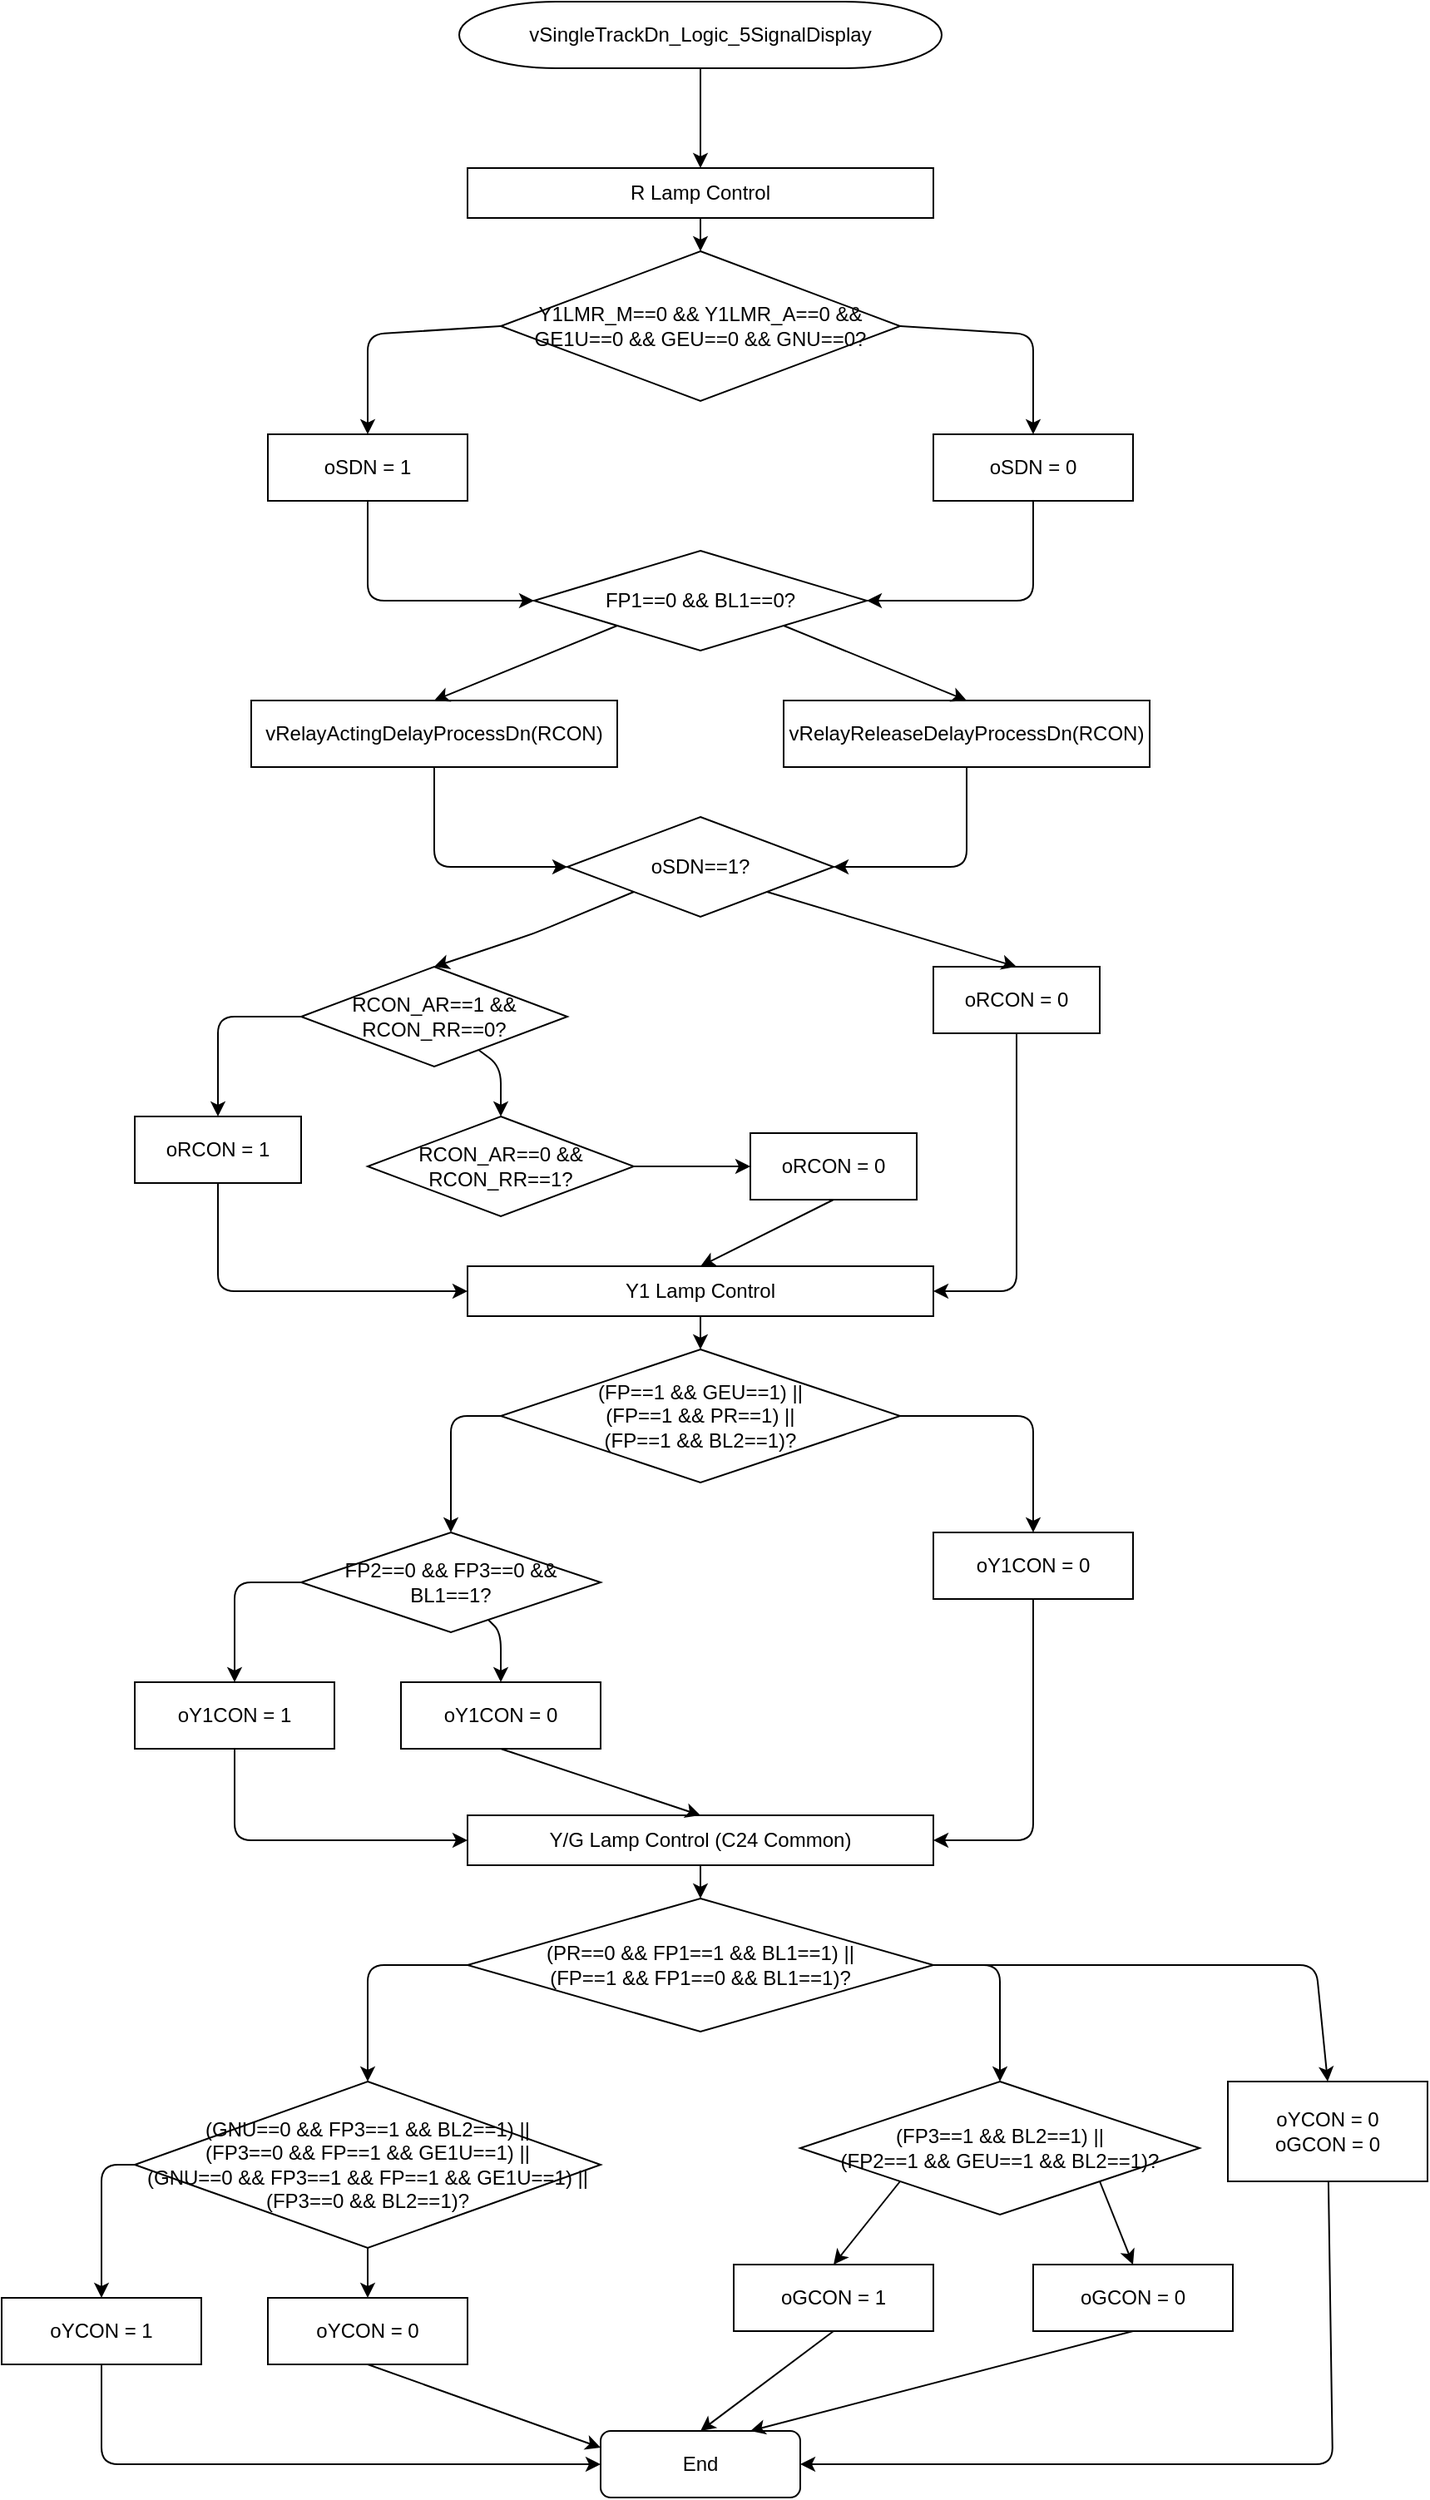 <mxfile version="20.3.0" type="device" pages="12"><diagram id="BRnhxzDPmD8o-UQzpggM" name="vSingleTrackDn_Logic_5SignalDisplay"><mxGraphModel dx="1209" dy="844" grid="1" gridSize="10" guides="1" tooltips="1" connect="1" arrows="1" fold="1" page="1" pageScale="1" pageWidth="827" pageHeight="1169" math="0" shadow="0"><root><mxCell id="0"/><mxCell id="1" parent="0"/><UserObject label="&lt;div style=&quot;&quot;&gt;&lt;font style=&quot;direction: ltr; line-height: 120%; opacity: 1;&quot;&gt;vSingleTrackDn_Logic_5SignalDisplay&lt;br&gt;&lt;/font&gt;&lt;/div&gt;" tags="순서도" id="Qm78zFjd1Kzw6LemHQ6W-1"><mxCell style="verticalAlign=middle;align=center;overflow=width;vsdxID=2;fillColor=#FFFFFF;gradientColor=none;shape=stencil(tVLLDsIgEPwajiQIMfFe638Qu22JCM2Ctv69kK0Rm9qDibeZndkXC1NV6PUATIoQ0V9gNE3smToyKY3rAU1MiKmaqar1CB36m2uIDzo7M7r6e64wUZ4UOUWKB9GdIH4irzWu8B42vRrPScNFXZzN+5mvl3qJXE8mcPRRR+Pdh2Y1dsBTE95a3c0TkBRGgKEIb6wg1/r+ssCXd/vLCgm8z9caa+n6pb48dwrRV1H1Ew==);strokeColor=#000000;spacingTop=-1;spacingBottom=-1;spacingLeft=-1;spacingRight=-1;points=[[0.5,1,0],[0.5,0,0],[0,0.5,0],[1,0.5,0]];labelBackgroundColor=none;rounded=0;html=1;whiteSpace=wrap;strokeWidth=1;" vertex="1" parent="1"><mxGeometry x="365" y="240" width="290" height="40" as="geometry"/></mxCell></UserObject><mxCell id="o-LW9nGUbzY8mvmdc0_l-2" value="R Lamp Control" style="rounded=0;whiteSpace=wrap;html=1;fillColor=none;" vertex="1" parent="1"><mxGeometry x="370" y="340" width="280" height="30" as="geometry"/></mxCell><mxCell id="o-LW9nGUbzY8mvmdc0_l-3" value="Y1LMR_M==0 &amp;&amp; Y1LMR_A==0 &amp;&amp;&#10;GE1U==0 &amp;&amp; GEU==0 &amp;&amp; GNU==0?" style="rhombus;whiteSpace=wrap;html=1;" vertex="1" parent="1"><mxGeometry x="390" y="390" width="240" height="90" as="geometry"/></mxCell><mxCell id="o-LW9nGUbzY8mvmdc0_l-4" value="oSDN = 1" style="rounded=0;whiteSpace=wrap;html=1;" vertex="1" parent="1"><mxGeometry x="250" y="500" width="120" height="40" as="geometry"/></mxCell><mxCell id="o-LW9nGUbzY8mvmdc0_l-5" value="oSDN = 0" style="rounded=0;whiteSpace=wrap;html=1;" vertex="1" parent="1"><mxGeometry x="650" y="500" width="120" height="40" as="geometry"/></mxCell><mxCell id="o-LW9nGUbzY8mvmdc0_l-6" value="FP1==0 &amp;&amp; BL1==0?" style="rhombus;whiteSpace=wrap;html=1;" vertex="1" parent="1"><mxGeometry x="410" y="570" width="200" height="60" as="geometry"/></mxCell><mxCell id="o-LW9nGUbzY8mvmdc0_l-7" value="vRelayActingDelayProcessDn(RCON)" style="rounded=0;whiteSpace=wrap;html=1;" vertex="1" parent="1"><mxGeometry x="240" y="660" width="220" height="40" as="geometry"/></mxCell><mxCell id="o-LW9nGUbzY8mvmdc0_l-8" value="vRelayReleaseDelayProcessDn(RCON)" style="rounded=0;whiteSpace=wrap;html=1;" vertex="1" parent="1"><mxGeometry x="560" y="660" width="220" height="40" as="geometry"/></mxCell><mxCell id="o-LW9nGUbzY8mvmdc0_l-9" value="oSDN==1?" style="rhombus;whiteSpace=wrap;html=1;" vertex="1" parent="1"><mxGeometry x="430" y="730" width="160" height="60" as="geometry"/></mxCell><mxCell id="o-LW9nGUbzY8mvmdc0_l-10" value="RCON_AR==1 &amp;&amp;&#10;RCON_RR==0?" style="rhombus;whiteSpace=wrap;html=1;" vertex="1" parent="1"><mxGeometry x="270" y="820" width="160" height="60" as="geometry"/></mxCell><mxCell id="o-LW9nGUbzY8mvmdc0_l-11" value="oRCON = 1" style="rounded=0;whiteSpace=wrap;html=1;" vertex="1" parent="1"><mxGeometry x="170" y="910" width="100" height="40" as="geometry"/></mxCell><mxCell id="o-LW9nGUbzY8mvmdc0_l-12" value="RCON_AR==0 &amp;&amp;&#10;RCON_RR==1?" style="rhombus;whiteSpace=wrap;html=1;" vertex="1" parent="1"><mxGeometry x="310" y="910" width="160" height="60" as="geometry"/></mxCell><mxCell id="o-LW9nGUbzY8mvmdc0_l-13" value="oRCON = 0" style="rounded=0;whiteSpace=wrap;html=1;" vertex="1" parent="1"><mxGeometry x="540" y="920" width="100" height="40" as="geometry"/></mxCell><mxCell id="o-LW9nGUbzY8mvmdc0_l-14" value="oRCON = 0" style="rounded=0;whiteSpace=wrap;html=1;" vertex="1" parent="1"><mxGeometry x="650" y="820" width="100" height="40" as="geometry"/></mxCell><mxCell id="o-LW9nGUbzY8mvmdc0_l-15" value="Y1 Lamp Control" style="rounded=0;whiteSpace=wrap;html=1;fillColor=none;" vertex="1" parent="1"><mxGeometry x="370" y="1000" width="280" height="30" as="geometry"/></mxCell><mxCell id="o-LW9nGUbzY8mvmdc0_l-16" value="(FP==1 &amp;&amp; GEU==1) ||&#10;(FP==1 &amp;&amp; PR==1) ||&#10;(FP==1 &amp;&amp; BL2==1)?" style="rhombus;whiteSpace=wrap;html=1;" vertex="1" parent="1"><mxGeometry x="390" y="1050" width="240" height="80" as="geometry"/></mxCell><mxCell id="o-LW9nGUbzY8mvmdc0_l-17" value="FP2==0 &amp;&amp; FP3==0 &amp;&amp;&#10;BL1==1?" style="rhombus;whiteSpace=wrap;html=1;" vertex="1" parent="1"><mxGeometry x="270" y="1160" width="180" height="60" as="geometry"/></mxCell><mxCell id="o-LW9nGUbzY8mvmdc0_l-18" value="oY1CON = 1" style="rounded=0;whiteSpace=wrap;html=1;" vertex="1" parent="1"><mxGeometry x="170" y="1250" width="120" height="40" as="geometry"/></mxCell><mxCell id="o-LW9nGUbzY8mvmdc0_l-19" value="oY1CON = 0" style="rounded=0;whiteSpace=wrap;html=1;" vertex="1" parent="1"><mxGeometry x="330" y="1250" width="120" height="40" as="geometry"/></mxCell><mxCell id="o-LW9nGUbzY8mvmdc0_l-20" value="oY1CON = 0" style="rounded=0;whiteSpace=wrap;html=1;" vertex="1" parent="1"><mxGeometry x="650" y="1160" width="120" height="40" as="geometry"/></mxCell><mxCell id="o-LW9nGUbzY8mvmdc0_l-21" value="Y/G Lamp Control (C24 Common)" style="rounded=0;whiteSpace=wrap;html=1;fillColor=none;" vertex="1" parent="1"><mxGeometry x="370" y="1330" width="280" height="30" as="geometry"/></mxCell><mxCell id="o-LW9nGUbzY8mvmdc0_l-22" value="(PR==0 &amp;&amp; FP1==1 &amp;&amp; BL1==1) ||&#10;(FP==1 &amp;&amp; FP1==0 &amp;&amp; BL1==1)?" style="rhombus;whiteSpace=wrap;html=1;" vertex="1" parent="1"><mxGeometry x="370" y="1380" width="280" height="80" as="geometry"/></mxCell><mxCell id="o-LW9nGUbzY8mvmdc0_l-23" value="(GNU==0 &amp;&amp; FP3==1 &amp;&amp; BL2==1) ||&#10;(FP3==0 &amp;&amp; FP==1 &amp;&amp; GE1U==1) ||&#10;(GNU==0 &amp;&amp; FP3==1 &amp;&amp; FP==1 &amp;&amp; GE1U==1) ||&#10;(FP3==0 &amp;&amp; BL2==1)?" style="rhombus;whiteSpace=wrap;html=1;" vertex="1" parent="1"><mxGeometry x="170" y="1490" width="280" height="100" as="geometry"/></mxCell><mxCell id="o-LW9nGUbzY8mvmdc0_l-24" value="oYCON = 1" style="rounded=0;whiteSpace=wrap;html=1;" vertex="1" parent="1"><mxGeometry x="90" y="1620" width="120" height="40" as="geometry"/></mxCell><mxCell id="o-LW9nGUbzY8mvmdc0_l-25" value="oYCON = 0" style="rounded=0;whiteSpace=wrap;html=1;" vertex="1" parent="1"><mxGeometry x="250" y="1620" width="120" height="40" as="geometry"/></mxCell><mxCell id="o-LW9nGUbzY8mvmdc0_l-26" value="(FP3==1 &amp;&amp; BL2==1) ||&#10;(FP2==1 &amp;&amp; GEU==1 &amp;&amp; BL2==1)?" style="rhombus;whiteSpace=wrap;html=1;" vertex="1" parent="1"><mxGeometry x="570" y="1490" width="240" height="80" as="geometry"/></mxCell><mxCell id="o-LW9nGUbzY8mvmdc0_l-27" value="oGCON = 1" style="rounded=0;whiteSpace=wrap;html=1;" vertex="1" parent="1"><mxGeometry x="530" y="1600" width="120" height="40" as="geometry"/></mxCell><mxCell id="o-LW9nGUbzY8mvmdc0_l-28" value="oGCON = 0" style="rounded=0;whiteSpace=wrap;html=1;" vertex="1" parent="1"><mxGeometry x="710" y="1600" width="120" height="40" as="geometry"/></mxCell><mxCell id="o-LW9nGUbzY8mvmdc0_l-29" value="oYCON = 0&#10;oGCON = 0" style="rounded=0;whiteSpace=wrap;html=1;" vertex="1" parent="1"><mxGeometry x="827" y="1490" width="120" height="60" as="geometry"/></mxCell><mxCell id="o-LW9nGUbzY8mvmdc0_l-30" value="End" style="rounded=1;whiteSpace=wrap;html=1;fillColor=none;" vertex="1" parent="1"><mxGeometry x="450" y="1700" width="120" height="40" as="geometry"/></mxCell><mxCell id="o-LW9nGUbzY8mvmdc0_l-31" style="exitX=0.5;exitY=1;exitDx=0;exitDy=0;exitPerimeter=0;" edge="1" parent="1" source="Qm78zFjd1Kzw6LemHQ6W-1" target="o-LW9nGUbzY8mvmdc0_l-2"><mxGeometry relative="1" as="geometry"><mxPoint x="510" y="300" as="sourcePoint"/></mxGeometry></mxCell><mxCell id="o-LW9nGUbzY8mvmdc0_l-32" edge="1" parent="1" source="o-LW9nGUbzY8mvmdc0_l-2" target="o-LW9nGUbzY8mvmdc0_l-3"><mxGeometry relative="1" as="geometry"/></mxCell><mxCell id="o-LW9nGUbzY8mvmdc0_l-33" edge="1" parent="1" target="o-LW9nGUbzY8mvmdc0_l-4"><mxGeometry relative="1" as="geometry"><mxPoint x="-20" as="offset"/><Array as="points"><mxPoint x="310" y="440"/></Array><mxPoint x="390" y="435" as="sourcePoint"/></mxGeometry></mxCell><mxCell id="o-LW9nGUbzY8mvmdc0_l-34" edge="1" parent="1" target="o-LW9nGUbzY8mvmdc0_l-5"><mxGeometry relative="1" as="geometry"><Array as="points"><mxPoint x="710" y="440"/></Array><mxPoint x="630" y="435" as="sourcePoint"/></mxGeometry></mxCell><mxCell id="o-LW9nGUbzY8mvmdc0_l-35" edge="1" parent="1" source="o-LW9nGUbzY8mvmdc0_l-4" target="o-LW9nGUbzY8mvmdc0_l-6"><mxGeometry relative="1" as="geometry"><Array as="points"><mxPoint x="310" y="600"/><mxPoint x="410" y="600"/></Array></mxGeometry></mxCell><mxCell id="o-LW9nGUbzY8mvmdc0_l-36" edge="1" parent="1" source="o-LW9nGUbzY8mvmdc0_l-5" target="o-LW9nGUbzY8mvmdc0_l-6"><mxGeometry relative="1" as="geometry"><Array as="points"><mxPoint x="710" y="600"/><mxPoint x="610" y="600"/></Array></mxGeometry></mxCell><mxCell id="o-LW9nGUbzY8mvmdc0_l-37" style="exitX=0;exitY=1;exitDx=0;exitDy=0;entryX=0.5;entryY=0;entryDx=0;entryDy=0;" edge="1" parent="1" source="o-LW9nGUbzY8mvmdc0_l-6" target="o-LW9nGUbzY8mvmdc0_l-7"><mxGeometry relative="1" as="geometry"><Array as="points"/></mxGeometry></mxCell><mxCell id="o-LW9nGUbzY8mvmdc0_l-38" style="exitX=1;exitY=1;exitDx=0;exitDy=0;entryX=0.5;entryY=0;entryDx=0;entryDy=0;" edge="1" parent="1" source="o-LW9nGUbzY8mvmdc0_l-6" target="o-LW9nGUbzY8mvmdc0_l-8"><mxGeometry relative="1" as="geometry"><Array as="points"/></mxGeometry></mxCell><mxCell id="o-LW9nGUbzY8mvmdc0_l-39" edge="1" parent="1" source="o-LW9nGUbzY8mvmdc0_l-7" target="o-LW9nGUbzY8mvmdc0_l-9"><mxGeometry relative="1" as="geometry"><Array as="points"><mxPoint x="350" y="760"/><mxPoint x="430" y="760"/></Array></mxGeometry></mxCell><mxCell id="o-LW9nGUbzY8mvmdc0_l-40" edge="1" parent="1" source="o-LW9nGUbzY8mvmdc0_l-8" target="o-LW9nGUbzY8mvmdc0_l-9"><mxGeometry relative="1" as="geometry"><Array as="points"><mxPoint x="670" y="760"/><mxPoint x="590" y="760"/></Array></mxGeometry></mxCell><mxCell id="o-LW9nGUbzY8mvmdc0_l-41" style="exitX=0;exitY=1;exitDx=0;exitDy=0;entryX=0.5;entryY=0;entryDx=0;entryDy=0;" edge="1" parent="1" source="o-LW9nGUbzY8mvmdc0_l-9" target="o-LW9nGUbzY8mvmdc0_l-10"><mxGeometry relative="1" as="geometry"><Array as="points"><mxPoint x="410" y="800"/></Array></mxGeometry></mxCell><mxCell id="o-LW9nGUbzY8mvmdc0_l-42" style="exitX=1;exitY=1;exitDx=0;exitDy=0;entryX=0.5;entryY=0;entryDx=0;entryDy=0;" edge="1" parent="1" source="o-LW9nGUbzY8mvmdc0_l-9" target="o-LW9nGUbzY8mvmdc0_l-14"><mxGeometry relative="1" as="geometry"><Array as="points"/></mxGeometry></mxCell><mxCell id="o-LW9nGUbzY8mvmdc0_l-43" edge="1" parent="1" source="o-LW9nGUbzY8mvmdc0_l-10" target="o-LW9nGUbzY8mvmdc0_l-11"><mxGeometry relative="1" as="geometry"><Array as="points"><mxPoint x="220" y="850"/></Array></mxGeometry></mxCell><mxCell id="o-LW9nGUbzY8mvmdc0_l-44" edge="1" parent="1" source="o-LW9nGUbzY8mvmdc0_l-10" target="o-LW9nGUbzY8mvmdc0_l-12"><mxGeometry relative="1" as="geometry"><Array as="points"><mxPoint x="390" y="880"/></Array></mxGeometry></mxCell><mxCell id="o-LW9nGUbzY8mvmdc0_l-45" style="entryX=0;entryY=0.5;entryDx=0;entryDy=0;" edge="1" parent="1" source="o-LW9nGUbzY8mvmdc0_l-12" target="o-LW9nGUbzY8mvmdc0_l-13"><mxGeometry relative="1" as="geometry"><Array as="points"/></mxGeometry></mxCell><mxCell id="o-LW9nGUbzY8mvmdc0_l-46" edge="1" parent="1" source="o-LW9nGUbzY8mvmdc0_l-11" target="o-LW9nGUbzY8mvmdc0_l-15"><mxGeometry relative="1" as="geometry"><Array as="points"><mxPoint x="220" y="1015"/><mxPoint x="370" y="1015"/></Array></mxGeometry></mxCell><mxCell id="o-LW9nGUbzY8mvmdc0_l-48" edge="1" parent="1" source="o-LW9nGUbzY8mvmdc0_l-14" target="o-LW9nGUbzY8mvmdc0_l-15"><mxGeometry relative="1" as="geometry"><Array as="points"><mxPoint x="700" y="1015"/></Array></mxGeometry></mxCell><mxCell id="o-LW9nGUbzY8mvmdc0_l-49" edge="1" parent="1" source="o-LW9nGUbzY8mvmdc0_l-15" target="o-LW9nGUbzY8mvmdc0_l-16"><mxGeometry relative="1" as="geometry"/></mxCell><mxCell id="o-LW9nGUbzY8mvmdc0_l-50" edge="1" parent="1" source="o-LW9nGUbzY8mvmdc0_l-16" target="o-LW9nGUbzY8mvmdc0_l-17"><mxGeometry relative="1" as="geometry"><Array as="points"><mxPoint x="360" y="1090"/></Array></mxGeometry></mxCell><mxCell id="o-LW9nGUbzY8mvmdc0_l-51" edge="1" parent="1" source="o-LW9nGUbzY8mvmdc0_l-16" target="o-LW9nGUbzY8mvmdc0_l-20"><mxGeometry relative="1" as="geometry"><Array as="points"><mxPoint x="710" y="1090"/></Array></mxGeometry></mxCell><mxCell id="o-LW9nGUbzY8mvmdc0_l-52" edge="1" parent="1" source="o-LW9nGUbzY8mvmdc0_l-17" target="o-LW9nGUbzY8mvmdc0_l-18"><mxGeometry relative="1" as="geometry"><Array as="points"><mxPoint x="230" y="1190"/></Array></mxGeometry></mxCell><mxCell id="o-LW9nGUbzY8mvmdc0_l-53" edge="1" parent="1" source="o-LW9nGUbzY8mvmdc0_l-17" target="o-LW9nGUbzY8mvmdc0_l-19"><mxGeometry relative="1" as="geometry"><Array as="points"><mxPoint x="390" y="1220"/></Array></mxGeometry></mxCell><mxCell id="o-LW9nGUbzY8mvmdc0_l-54" edge="1" parent="1" source="o-LW9nGUbzY8mvmdc0_l-18" target="o-LW9nGUbzY8mvmdc0_l-21"><mxGeometry relative="1" as="geometry"><Array as="points"><mxPoint x="230" y="1345"/><mxPoint x="370" y="1345"/></Array></mxGeometry></mxCell><mxCell id="o-LW9nGUbzY8mvmdc0_l-56" edge="1" parent="1" source="o-LW9nGUbzY8mvmdc0_l-20" target="o-LW9nGUbzY8mvmdc0_l-21"><mxGeometry relative="1" as="geometry"><Array as="points"><mxPoint x="710" y="1345"/><mxPoint x="650" y="1345"/></Array></mxGeometry></mxCell><mxCell id="o-LW9nGUbzY8mvmdc0_l-57" edge="1" parent="1" source="o-LW9nGUbzY8mvmdc0_l-21" target="o-LW9nGUbzY8mvmdc0_l-22"><mxGeometry relative="1" as="geometry"/></mxCell><mxCell id="o-LW9nGUbzY8mvmdc0_l-58" edge="1" parent="1" source="o-LW9nGUbzY8mvmdc0_l-22" target="o-LW9nGUbzY8mvmdc0_l-23"><mxGeometry relative="1" as="geometry"><Array as="points"><mxPoint x="310" y="1420"/></Array></mxGeometry></mxCell><mxCell id="o-LW9nGUbzY8mvmdc0_l-59" edge="1" parent="1" source="o-LW9nGUbzY8mvmdc0_l-22" target="o-LW9nGUbzY8mvmdc0_l-26"><mxGeometry relative="1" as="geometry"><Array as="points"><mxPoint x="690" y="1420"/></Array></mxGeometry></mxCell><mxCell id="o-LW9nGUbzY8mvmdc0_l-60" style="entryX=0.5;entryY=0;entryDx=0;entryDy=0;" edge="1" parent="1" source="o-LW9nGUbzY8mvmdc0_l-22" target="o-LW9nGUbzY8mvmdc0_l-29"><mxGeometry relative="1" as="geometry"><Array as="points"><mxPoint x="880" y="1420"/></Array></mxGeometry></mxCell><mxCell id="o-LW9nGUbzY8mvmdc0_l-61" edge="1" parent="1" source="o-LW9nGUbzY8mvmdc0_l-23" target="o-LW9nGUbzY8mvmdc0_l-24"><mxGeometry relative="1" as="geometry"><Array as="points"><mxPoint x="150" y="1540"/></Array></mxGeometry></mxCell><mxCell id="o-LW9nGUbzY8mvmdc0_l-62" edge="1" parent="1" source="o-LW9nGUbzY8mvmdc0_l-23" target="o-LW9nGUbzY8mvmdc0_l-25"><mxGeometry relative="1" as="geometry"><Array as="points"><mxPoint x="310" y="1590"/></Array></mxGeometry></mxCell><mxCell id="o-LW9nGUbzY8mvmdc0_l-65" edge="1" parent="1" source="o-LW9nGUbzY8mvmdc0_l-24" target="o-LW9nGUbzY8mvmdc0_l-30"><mxGeometry relative="1" as="geometry"><Array as="points"><mxPoint x="150" y="1720"/><mxPoint x="450" y="1720"/></Array></mxGeometry></mxCell><mxCell id="o-LW9nGUbzY8mvmdc0_l-66" style="exitX=0.5;exitY=1;exitDx=0;exitDy=0;entryX=0;entryY=0.25;entryDx=0;entryDy=0;" edge="1" parent="1" source="o-LW9nGUbzY8mvmdc0_l-25" target="o-LW9nGUbzY8mvmdc0_l-30"><mxGeometry relative="1" as="geometry"><Array as="points"/><mxPoint x="460" y="1700" as="targetPoint"/></mxGeometry></mxCell><mxCell id="o-LW9nGUbzY8mvmdc0_l-69" edge="1" parent="1" source="o-LW9nGUbzY8mvmdc0_l-29" target="o-LW9nGUbzY8mvmdc0_l-30"><mxGeometry relative="1" as="geometry"><Array as="points"><mxPoint x="890" y="1720"/><mxPoint x="570" y="1720"/></Array></mxGeometry></mxCell><mxCell id="o-LW9nGUbzY8mvmdc0_l-71" value="" style="endArrow=classic;html=1;rounded=0;strokeColor=#000000;strokeWidth=1;entryX=0.5;entryY=0;entryDx=0;entryDy=0;exitX=0.5;exitY=1;exitDx=0;exitDy=0;" edge="1" parent="1" source="o-LW9nGUbzY8mvmdc0_l-13" target="o-LW9nGUbzY8mvmdc0_l-15"><mxGeometry width="50" height="50" relative="1" as="geometry"><mxPoint x="390" y="950" as="sourcePoint"/><mxPoint x="440" y="900" as="targetPoint"/></mxGeometry></mxCell><mxCell id="o-LW9nGUbzY8mvmdc0_l-72" value="" style="endArrow=classic;html=1;rounded=0;strokeColor=#000000;strokeWidth=1;entryX=0.5;entryY=0;entryDx=0;entryDy=0;exitX=0.5;exitY=1;exitDx=0;exitDy=0;" edge="1" parent="1" source="o-LW9nGUbzY8mvmdc0_l-19" target="o-LW9nGUbzY8mvmdc0_l-21"><mxGeometry width="50" height="50" relative="1" as="geometry"><mxPoint x="390" y="1280" as="sourcePoint"/><mxPoint x="440" y="1230" as="targetPoint"/></mxGeometry></mxCell><mxCell id="o-LW9nGUbzY8mvmdc0_l-73" value="" style="endArrow=classic;html=1;rounded=0;strokeColor=#000000;strokeWidth=1;entryX=0.5;entryY=0;entryDx=0;entryDy=0;exitX=0;exitY=1;exitDx=0;exitDy=0;" edge="1" parent="1" source="o-LW9nGUbzY8mvmdc0_l-26" target="o-LW9nGUbzY8mvmdc0_l-27"><mxGeometry width="50" height="50" relative="1" as="geometry"><mxPoint x="390" y="1450" as="sourcePoint"/><mxPoint x="440" y="1400" as="targetPoint"/></mxGeometry></mxCell><mxCell id="o-LW9nGUbzY8mvmdc0_l-74" value="" style="endArrow=classic;html=1;rounded=0;strokeColor=#000000;strokeWidth=1;entryX=0.5;entryY=0;entryDx=0;entryDy=0;exitX=1;exitY=1;exitDx=0;exitDy=0;" edge="1" parent="1" source="o-LW9nGUbzY8mvmdc0_l-26" target="o-LW9nGUbzY8mvmdc0_l-28"><mxGeometry width="50" height="50" relative="1" as="geometry"><mxPoint x="390" y="1450" as="sourcePoint"/><mxPoint x="440" y="1400" as="targetPoint"/></mxGeometry></mxCell><mxCell id="o-LW9nGUbzY8mvmdc0_l-75" value="" style="endArrow=classic;html=1;rounded=0;strokeColor=#000000;strokeWidth=1;entryX=0.5;entryY=0;entryDx=0;entryDy=0;exitX=0.5;exitY=1;exitDx=0;exitDy=0;" edge="1" parent="1" source="o-LW9nGUbzY8mvmdc0_l-27" target="o-LW9nGUbzY8mvmdc0_l-30"><mxGeometry width="50" height="50" relative="1" as="geometry"><mxPoint x="390" y="1450" as="sourcePoint"/><mxPoint x="440" y="1400" as="targetPoint"/></mxGeometry></mxCell><mxCell id="o-LW9nGUbzY8mvmdc0_l-76" value="" style="endArrow=classic;html=1;rounded=0;strokeColor=#000000;strokeWidth=1;entryX=0.75;entryY=0;entryDx=0;entryDy=0;exitX=0.5;exitY=1;exitDx=0;exitDy=0;" edge="1" parent="1" source="o-LW9nGUbzY8mvmdc0_l-28" target="o-LW9nGUbzY8mvmdc0_l-30"><mxGeometry width="50" height="50" relative="1" as="geometry"><mxPoint x="390" y="1450" as="sourcePoint"/><mxPoint x="440" y="1400" as="targetPoint"/></mxGeometry></mxCell></root></mxGraphModel></diagram><diagram id="ExyAGKEnqwNxW4Y6DpP5" name="vSingleTrackDn_Pre_Logic_5SignalDisplay"><mxGraphModel dx="1209" dy="844" grid="1" gridSize="10" guides="1" tooltips="1" connect="1" arrows="1" fold="1" page="1" pageScale="1" pageWidth="827" pageHeight="1169" math="0" shadow="0"><root><mxCell id="0"/><mxCell id="1" parent="0"/><mxCell id="NOVyUkmo9uBTpxoS7Wf8-3" value="FP==1 &amp;&amp; FP1==0 &amp;&amp;&lt;br&gt;FP2==0 &amp;&amp; FP3==0 ?" style="rhombus;whiteSpace=wrap;html=1;strokeWidth=1;fontStyle=0;fillColor=none;strokeColor=#000000;" vertex="1" parent="1"><mxGeometry x="499" y="210" width="230" height="90" as="geometry"/></mxCell><mxCell id="NOVyUkmo9uBTpxoS7Wf8-4" value="황색-황색 신호 (YY)&lt;br&gt;oSDN = 0&lt;br&gt;oYCON = 1&lt;br&gt;oRCON = 0&lt;br&gt;oGCON = 0&lt;br&gt;oY1CON = 1" style="rounded=0;whiteSpace=wrap;html=1;strokeWidth=1;fontStyle=0;fillColor=none;strokeColor=#000000;" vertex="1" parent="1"><mxGeometry x="260" y="330" width="160" height="100" as="geometry"/></mxCell><mxCell id="NOVyUkmo9uBTpxoS7Wf8-5" value="FP==0 &amp;&amp; FP1==1 &amp;&amp;&lt;br&gt;FP2==0 &amp;&amp; FP3==0 ?" style="rhombus;whiteSpace=wrap;html=1;strokeWidth=1;fontStyle=0;fillColor=none;strokeColor=#000000;" vertex="1" parent="1"><mxGeometry x="499" y="470" width="230" height="90" as="geometry"/></mxCell><mxCell id="NOVyUkmo9uBTpxoS7Wf8-6" value="황색 신호 (Y)&lt;br&gt;oSDN = 0&lt;br&gt;oYCON = 1&lt;br&gt;oRCON = 0&lt;br&gt;oGCON = 0&lt;br&gt;oY1CON = 0" style="rounded=0;whiteSpace=wrap;html=1;strokeWidth=1;fontStyle=0;fillColor=none;strokeColor=#000000;" vertex="1" parent="1"><mxGeometry x="260" y="590" width="160" height="100" as="geometry"/></mxCell><mxCell id="NOVyUkmo9uBTpxoS7Wf8-7" value="FP==0 &amp;&amp; FP1==1 &amp;&amp;&lt;br&gt;FP2==1 &amp;&amp; FP3==0 ?" style="rhombus;whiteSpace=wrap;html=1;strokeWidth=1;fontStyle=0;fillColor=none;strokeColor=#000000;" vertex="1" parent="1"><mxGeometry x="499" y="730" width="230" height="90" as="geometry"/></mxCell><mxCell id="NOVyUkmo9uBTpxoS7Wf8-8" value="황녹색 신호 (YG)&lt;br&gt;oSDN = 0&lt;br&gt;oYCON = 1&lt;br&gt;oRCON = 0&lt;br&gt;oGCON = 1&lt;br&gt;oY1CON = 0" style="rounded=0;whiteSpace=wrap;html=1;strokeWidth=1;fontStyle=0;fillColor=none;strokeColor=#000000;" vertex="1" parent="1"><mxGeometry x="260" y="850" width="160" height="100" as="geometry"/></mxCell><mxCell id="NOVyUkmo9uBTpxoS7Wf8-9" value="FP==0 &amp;&amp; FP1==1 &amp;&amp;&lt;br&gt;FP2==0 &amp;&amp; FP3==1 ?" style="rhombus;whiteSpace=wrap;html=1;strokeWidth=1;fontStyle=0;fillColor=none;strokeColor=#000000;" vertex="1" parent="1"><mxGeometry x="499" y="990" width="230" height="90" as="geometry"/></mxCell><mxCell id="NOVyUkmo9uBTpxoS7Wf8-10" value="녹색 신호 (G)&lt;br&gt;oSDN = 0&lt;br&gt;oYCON = 0&lt;br&gt;oRCON = 0&lt;br&gt;oGCON = 1&lt;br&gt;oY1CON = 0" style="rounded=0;whiteSpace=wrap;html=1;strokeWidth=1;fontStyle=0;fillColor=none;strokeColor=#000000;" vertex="1" parent="1"><mxGeometry x="260" y="1110" width="160" height="100" as="geometry"/></mxCell><mxCell id="NOVyUkmo9uBTpxoS7Wf8-11" value="적색 신호 + 차단 (R+SDN)&lt;br&gt;oSDN = 1&lt;br&gt;oYCON = 0&lt;br&gt;oRCON = 1&lt;br&gt;oGCON = 0&lt;br&gt;oY1CON = 0" style="rounded=0;whiteSpace=wrap;html=1;strokeWidth=1;fontStyle=0;fillColor=none;strokeColor=#000000;" vertex="1" parent="1"><mxGeometry x="534" y="1140" width="160" height="100" as="geometry"/></mxCell><mxCell id="NOVyUkmo9uBTpxoS7Wf8-13" value="&lt;b&gt;신호 패턴 요약&lt;/b&gt;&lt;br&gt;&lt;br&gt;FP FP1 FP2 FP3 → 신호&lt;br&gt;1   0   0   0  → YY&lt;br&gt;0   1   0   0  → Y&lt;br&gt;0   1   1   0  → YG&lt;br&gt;0   1   0   1  → G&lt;br&gt;기타           → R+SDN" style="rounded=0;whiteSpace=wrap;html=1;strokeWidth=1;fontStyle=0;fillColor=none;strokeColor=#000000;align=left;fontFamily=Courier New;" vertex="1" parent="1"><mxGeometry x="840" y="130" width="180" height="150" as="geometry"/></mxCell><mxCell id="NOVyUkmo9uBTpxoS7Wf8-14" value="" style="endArrow=classic;html=1;rounded=0;exitX=0.5;exitY=1;exitDx=0;exitDy=0;entryX=0.5;entryY=0;entryDx=0;entryDy=0;exitPerimeter=0;" edge="1" parent="1" source="h9fQxbszSl5wIbWyEKey-1" target="NOVyUkmo9uBTpxoS7Wf8-3"><mxGeometry width="50" height="50" relative="1" as="geometry"><mxPoint x="614" y="180" as="sourcePoint"/><mxPoint x="614" y="210" as="targetPoint"/></mxGeometry></mxCell><mxCell id="NOVyUkmo9uBTpxoS7Wf8-15" value="TRUE" style="endArrow=classic;html=1;rounded=0;exitX=0;exitY=0.5;exitDx=0;exitDy=0;entryX=1;entryY=0.5;entryDx=0;entryDy=0;" edge="1" parent="1" source="NOVyUkmo9uBTpxoS7Wf8-3" target="NOVyUkmo9uBTpxoS7Wf8-4"><mxGeometry width="50" height="50" relative="1" as="geometry"><mxPoint x="499" y="255" as="sourcePoint"/><mxPoint x="420" y="380" as="targetPoint"/><Array as="points"><mxPoint x="450" y="255"/><mxPoint x="450" y="380"/></Array></mxGeometry></mxCell><mxCell id="NOVyUkmo9uBTpxoS7Wf8-16" value="FALSE" style="endArrow=classic;html=1;rounded=0;exitX=0.5;exitY=1;exitDx=0;exitDy=0;entryX=0.5;entryY=0;entryDx=0;entryDy=0;" edge="1" parent="1" source="NOVyUkmo9uBTpxoS7Wf8-3" target="NOVyUkmo9uBTpxoS7Wf8-5"><mxGeometry width="50" height="50" relative="1" as="geometry"><mxPoint x="614" y="300" as="sourcePoint"/><mxPoint x="614" y="470" as="targetPoint"/><Array as="points"><mxPoint x="614" y="330"/><mxPoint x="614" y="450"/></Array></mxGeometry></mxCell><mxCell id="NOVyUkmo9uBTpxoS7Wf8-17" value="TRUE" style="endArrow=classic;html=1;rounded=0;exitX=0;exitY=0.5;exitDx=0;exitDy=0;entryX=1;entryY=0.5;entryDx=0;entryDy=0;" edge="1" parent="1" source="NOVyUkmo9uBTpxoS7Wf8-5" target="NOVyUkmo9uBTpxoS7Wf8-6"><mxGeometry width="50" height="50" relative="1" as="geometry"><mxPoint x="499" y="515" as="sourcePoint"/><mxPoint x="420" y="640" as="targetPoint"/><Array as="points"><mxPoint x="450" y="515"/><mxPoint x="450" y="640"/></Array></mxGeometry></mxCell><mxCell id="NOVyUkmo9uBTpxoS7Wf8-18" value="FALSE" style="endArrow=classic;html=1;rounded=0;exitX=0.5;exitY=1;exitDx=0;exitDy=0;entryX=0.5;entryY=0;entryDx=0;entryDy=0;" edge="1" parent="1" source="NOVyUkmo9uBTpxoS7Wf8-5" target="NOVyUkmo9uBTpxoS7Wf8-7"><mxGeometry width="50" height="50" relative="1" as="geometry"><mxPoint x="614" y="560" as="sourcePoint"/><mxPoint x="614" y="730" as="targetPoint"/><Array as="points"><mxPoint x="614" y="590"/><mxPoint x="614" y="710"/></Array></mxGeometry></mxCell><mxCell id="NOVyUkmo9uBTpxoS7Wf8-19" value="TRUE" style="endArrow=classic;html=1;rounded=0;exitX=0;exitY=0.5;exitDx=0;exitDy=0;entryX=1;entryY=0.5;entryDx=0;entryDy=0;" edge="1" parent="1" source="NOVyUkmo9uBTpxoS7Wf8-7" target="NOVyUkmo9uBTpxoS7Wf8-8"><mxGeometry width="50" height="50" relative="1" as="geometry"><mxPoint x="499" y="775" as="sourcePoint"/><mxPoint x="420" y="900" as="targetPoint"/><Array as="points"><mxPoint x="450" y="775"/><mxPoint x="450" y="900"/></Array></mxGeometry></mxCell><mxCell id="NOVyUkmo9uBTpxoS7Wf8-20" value="FALSE" style="endArrow=classic;html=1;rounded=0;exitX=0.5;exitY=1;exitDx=0;exitDy=0;entryX=0.5;entryY=0;entryDx=0;entryDy=0;" edge="1" parent="1" source="NOVyUkmo9uBTpxoS7Wf8-7" target="NOVyUkmo9uBTpxoS7Wf8-9"><mxGeometry width="50" height="50" relative="1" as="geometry"><mxPoint x="614" y="820" as="sourcePoint"/><mxPoint x="614" y="990" as="targetPoint"/><Array as="points"><mxPoint x="614" y="850"/><mxPoint x="614" y="970"/></Array></mxGeometry></mxCell><mxCell id="NOVyUkmo9uBTpxoS7Wf8-21" value="TRUE" style="endArrow=classic;html=1;rounded=0;exitX=0;exitY=0.5;exitDx=0;exitDy=0;entryX=1;entryY=0.5;entryDx=0;entryDy=0;" edge="1" parent="1" source="NOVyUkmo9uBTpxoS7Wf8-9" target="NOVyUkmo9uBTpxoS7Wf8-10"><mxGeometry width="50" height="50" relative="1" as="geometry"><mxPoint x="499" y="1035" as="sourcePoint"/><mxPoint x="420" y="1160" as="targetPoint"/><Array as="points"><mxPoint x="450" y="1035"/><mxPoint x="450" y="1160"/></Array></mxGeometry></mxCell><mxCell id="NOVyUkmo9uBTpxoS7Wf8-22" value="FALSE&lt;br&gt;(기타 모든 경우)" style="endArrow=classic;html=1;rounded=0;exitX=0.5;exitY=1;exitDx=0;exitDy=0;entryX=0.5;entryY=0;entryDx=0;entryDy=0;" edge="1" parent="1" source="NOVyUkmo9uBTpxoS7Wf8-9" target="NOVyUkmo9uBTpxoS7Wf8-11"><mxGeometry width="50" height="50" relative="1" as="geometry"><mxPoint x="614" y="1080" as="sourcePoint"/><mxPoint x="614" y="1140" as="targetPoint"/></mxGeometry></mxCell><mxCell id="NOVyUkmo9uBTpxoS7Wf8-23" value="" style="endArrow=classic;html=1;rounded=0;exitX=0.5;exitY=1;exitDx=0;exitDy=0;entryX=0;entryY=0.5;entryDx=0;entryDy=0;entryPerimeter=0;" edge="1" parent="1" source="NOVyUkmo9uBTpxoS7Wf8-4" target="1QMWxng41Y4WroujLsfV-1"><mxGeometry width="50" height="50" relative="1" as="geometry"><mxPoint x="340" y="430" as="sourcePoint"/><mxPoint x="569" y="1305" as="targetPoint"/><Array as="points"><mxPoint x="340" y="450"/><mxPoint x="230" y="450"/><mxPoint x="230" y="1305"/></Array></mxGeometry></mxCell><mxCell id="NOVyUkmo9uBTpxoS7Wf8-24" value="" style="endArrow=classic;html=1;rounded=0;exitX=0.5;exitY=1;exitDx=0;exitDy=0;entryX=0;entryY=0.5;entryDx=0;entryDy=0;entryPerimeter=0;" edge="1" parent="1" source="NOVyUkmo9uBTpxoS7Wf8-6" target="1QMWxng41Y4WroujLsfV-1"><mxGeometry width="50" height="50" relative="1" as="geometry"><mxPoint x="340" y="690" as="sourcePoint"/><mxPoint x="569" y="1305" as="targetPoint"/><Array as="points"><mxPoint x="340" y="710"/><mxPoint x="230" y="710"/><mxPoint x="230" y="1305"/></Array></mxGeometry></mxCell><mxCell id="NOVyUkmo9uBTpxoS7Wf8-25" value="" style="endArrow=classic;html=1;rounded=0;exitX=0.5;exitY=1;exitDx=0;exitDy=0;entryX=0;entryY=0.5;entryDx=0;entryDy=0;entryPerimeter=0;" edge="1" parent="1" source="NOVyUkmo9uBTpxoS7Wf8-8" target="1QMWxng41Y4WroujLsfV-1"><mxGeometry width="50" height="50" relative="1" as="geometry"><mxPoint x="340" y="950" as="sourcePoint"/><mxPoint x="560" y="1370" as="targetPoint"/><Array as="points"><mxPoint x="340" y="970"/><mxPoint x="230" y="970"/><mxPoint x="230" y="1305"/></Array></mxGeometry></mxCell><mxCell id="NOVyUkmo9uBTpxoS7Wf8-26" value="" style="endArrow=classic;html=1;rounded=0;exitX=0.5;exitY=1;exitDx=0;exitDy=0;entryX=0;entryY=0.5;entryDx=0;entryDy=0;entryPerimeter=0;" edge="1" parent="1" source="NOVyUkmo9uBTpxoS7Wf8-10" target="1QMWxng41Y4WroujLsfV-1"><mxGeometry width="50" height="50" relative="1" as="geometry"><mxPoint x="340" y="1210" as="sourcePoint"/><mxPoint x="569" y="1305" as="targetPoint"/><Array as="points"><mxPoint x="340" y="1230"/><mxPoint x="230" y="1230"/><mxPoint x="230" y="1305"/></Array></mxGeometry></mxCell><mxCell id="NOVyUkmo9uBTpxoS7Wf8-27" value="" style="endArrow=classic;html=1;rounded=0;exitX=0.5;exitY=1;exitDx=0;exitDy=0;entryX=0.5;entryY=0;entryDx=0;entryDy=0;entryPerimeter=0;" edge="1" parent="1" source="NOVyUkmo9uBTpxoS7Wf8-11" target="1QMWxng41Y4WroujLsfV-1"><mxGeometry width="50" height="50" relative="1" as="geometry"><mxPoint x="614" y="1240" as="sourcePoint"/><mxPoint x="614" y="1280" as="targetPoint"/></mxGeometry></mxCell><UserObject label="&lt;div style=&quot;&quot;&gt;&lt;font style=&quot;direction: ltr; line-height: 120%; opacity: 1;&quot;&gt;vSingleTrackDn_Pre_Logic_5SignalDisplay&lt;br&gt;&lt;/font&gt;&lt;/div&gt;" tags="순서도" id="h9fQxbszSl5wIbWyEKey-1"><mxCell style="verticalAlign=middle;align=center;overflow=width;vsdxID=2;fillColor=#FFFFFF;gradientColor=none;shape=stencil(tVLLDsIgEPwajiQIMfFe638Qu22JCM2Ctv69kK0Rm9qDibeZndkXC1NV6PUATIoQ0V9gNE3smToyKY3rAU1MiKmaqar1CB36m2uIDzo7M7r6e64wUZ4UOUWKB9GdIH4irzWu8B42vRrPScNFXZzN+5mvl3qJXE8mcPRRR+Pdh2Y1dsBTE95a3c0TkBRGgKEIb6wg1/r+ssCXd/vLCgm8z9caa+n6pb48dwrRV1H1Ew==);strokeColor=#000000;spacingTop=-1;spacingBottom=-1;spacingLeft=-1;spacingRight=-1;points=[[0.5,1,0],[0.5,0,0],[0,0.5,0],[1,0.5,0]];labelBackgroundColor=none;rounded=0;html=1;whiteSpace=wrap;strokeWidth=1;" vertex="1" parent="1"><mxGeometry x="469" y="120" width="290" height="40" as="geometry"/></mxCell></UserObject><UserObject label="&lt;div style=&quot;font-size: 1px&quot;&gt;&lt;font style=&quot;font-size:11.29px;font-family:Arial;color:#000000;direction:ltr;letter-spacing:0px;line-height:120%;opacity:1&quot;&gt;END&lt;br/&gt;&lt;/font&gt;&lt;/div&gt;" tags="순서도" id="1QMWxng41Y4WroujLsfV-1"><mxCell style="verticalAlign=middle;align=center;overflow=width;vsdxID=77;fillColor=#FFFFFF;gradientColor=none;shape=stencil(tVLLDsIgEPwajiQIMfFe638Qu22JCM2Ctv69kK0Rm9qDibeZndkXC1NV6PUATIoQ0V9gNE3smToyKY3rAU1MiKmaqar1CB36m2uIDzo7M7r6e64wUZ4UOUWKB9GdIH4irzWu8B42vRrPScNFXZzN+5mvl3qJXE8mcPRRR+Pdh2Y1dsBTE95a3c0TkBRGgKEIb6wg1/r+ssCXd/vLCgm8z9caa+n6pb48dwrRV1H1Ew==);strokeColor=#000000;spacingTop=-1;spacingBottom=-1;spacingLeft=-1;spacingRight=-1;points=[[0.5,1,0],[0.5,0,0],[0,0.5,0],[1,0.5,0]];labelBackgroundColor=none;rounded=0;html=1;whiteSpace=wrap;strokeWidth=1;" vertex="1" parent="1"><mxGeometry x="564" y="1280" width="100" height="50" as="geometry"/></mxCell></UserObject></root></mxGraphModel></diagram><diagram id="O3ZAKfp1YUitg6tsxnsR" name="vSingleTrackDn_Logic_ControlSignal_Send"><mxGraphModel dx="1209" dy="844" grid="1" gridSize="10" guides="1" tooltips="1" connect="1" arrows="1" fold="1" page="1" pageScale="1" pageWidth="827" pageHeight="1169" math="0" shadow="0"><root><mxCell id="0"/><mxCell id="1" parent="0"/><mxCell id="ttkAyFH1Tg4O4IOaotu--3" value="R_SELF.TestSW == 1?" style="rhombus;whiteSpace=wrap;html=1;strokeWidth=1;fontStyle=0;fillColor=none;strokeColor=#000000;" vertex="1" parent="1"><mxGeometry x="819" y="560" width="190" height="80" as="geometry"/></mxCell><mxCell id="ttkAyFH1Tg4O4IOaotu--4" value="&lt;b&gt;T_SW 설정&lt;/b&gt;&lt;br&gt;R_SELF.T_SW = 1" style="rounded=0;whiteSpace=wrap;html=1;strokeWidth=1;fontStyle=0;fillColor=none;strokeColor=#000000;" vertex="1" parent="1"><mxGeometry x="580" y="570" width="150" height="60" as="geometry"/></mxCell><mxCell id="ttkAyFH1Tg4O4IOaotu--5" value="&lt;b&gt;T_SW 설정&lt;/b&gt;&lt;br&gt;R_SELF.T_SW = 0" style="rounded=0;whiteSpace=wrap;html=1;strokeWidth=1;fontStyle=0;fillColor=none;strokeColor=#000000;" vertex="1" parent="1"><mxGeometry x="1098" y="570" width="150" height="60" as="geometry"/></mxCell><mxCell id="ttkAyFH1Tg4O4IOaotu--6" value="R_PEER.ZR == 0 &amp;&amp;&lt;br&gt;R_SELF.ZR == 1?" style="rhombus;whiteSpace=wrap;html=1;strokeWidth=1;fontStyle=0;fillColor=none;strokeColor=#000000;" vertex="1" parent="1"><mxGeometry x="819" y="680" width="190" height="80" as="geometry"/></mxCell><mxCell id="ttkAyFH1Tg4O4IOaotu--7" value="&lt;b&gt;폐색제어 송신&lt;/b&gt;&lt;br&gt;V_SELF.Dse = 1" style="rounded=0;whiteSpace=wrap;html=1;strokeWidth=1;fontStyle=0;fillColor=none;strokeColor=#000000;" vertex="1" parent="1"><mxGeometry x="580" y="690" width="150" height="60" as="geometry"/></mxCell><mxCell id="ttkAyFH1Tg4O4IOaotu--8" value="&lt;b&gt;폐색제어 송신&lt;/b&gt;&lt;br&gt;V_SELF.Dse = 0" style="rounded=0;whiteSpace=wrap;html=1;strokeWidth=1;fontStyle=0;fillColor=none;strokeColor=#000000;" vertex="1" parent="1"><mxGeometry x="1098" y="690" width="150" height="60" as="geometry"/></mxCell><mxCell id="ttkAyFH1Tg4O4IOaotu--9" value="(DIRZR==1 &amp;&amp; TPR==0 &amp;&amp;&lt;br&gt; BR==0 &amp;&amp; ZR==1) ||&lt;br&gt;(DIRZR==1 &amp;&amp; TPR==1 &amp;&amp;&lt;br&gt; FP1==1 &amp;&amp; GNU==0 &amp;&amp; GEU==0) ||&lt;br&gt;(DIRZR==1 &amp;&amp; TPR==1 &amp;&amp;&lt;br&gt; FP==1 &amp;&amp; GE1U==0)?" style="rhombus;whiteSpace=wrap;html=1;strokeWidth=1;fontStyle=0;fillColor=none;strokeColor=#000000;" vertex="1" parent="1"><mxGeometry x="774" y="810" width="280" height="130" as="geometry"/></mxCell><mxCell id="ttkAyFH1Tg4O4IOaotu--10" value="&lt;b&gt;R현시 (적색)&lt;/b&gt;&lt;br&gt;V_SELF.SE4 = 1" style="rounded=0;whiteSpace=wrap;html=1;strokeWidth=1;fontStyle=0;fillColor=none;strokeColor=#000000;" vertex="1" parent="1"><mxGeometry x="580" y="845" width="150" height="60" as="geometry"/></mxCell><mxCell id="ttkAyFH1Tg4O4IOaotu--11" value="&lt;b&gt;R현시 (적색)&lt;/b&gt;&lt;br&gt;V_SELF.SE4 = 0" style="rounded=0;whiteSpace=wrap;html=1;strokeWidth=1;fontStyle=0;fillColor=none;strokeColor=#000000;" vertex="1" parent="1"><mxGeometry x="1098" y="845" width="150" height="60" as="geometry"/></mxCell><mxCell id="ttkAyFH1Tg4O4IOaotu--12" value="(DIRZR==1 &amp;&amp; TPR==1 &amp;&amp;&lt;br&gt; BR==1 &amp;&amp; GEU==1) ||&lt;br&gt;(DIRZR==1 &amp;&amp; TPR==1 &amp;&amp;&lt;br&gt; BR==1 &amp;&amp; GNU==1) ||&lt;br&gt;(DIRZR==1 &amp;&amp; TPR==1 &amp;&amp;&lt;br&gt; BR==1 &amp;&amp; GEU==1 &amp;&amp; GE1U==1)?" style="rhombus;whiteSpace=wrap;html=1;strokeWidth=1;fontStyle=0;fillColor=none;strokeColor=#000000;" vertex="1" parent="1"><mxGeometry x="774" y="990" width="280" height="130" as="geometry"/></mxCell><mxCell id="ttkAyFH1Tg4O4IOaotu--13" value="&lt;b&gt;YY현시 (황색-황색)&lt;/b&gt;&lt;br&gt;V_SELF.SE3 = 1" style="rounded=0;whiteSpace=wrap;html=1;strokeWidth=1;fontStyle=0;fillColor=none;strokeColor=#000000;" vertex="1" parent="1"><mxGeometry x="580" y="1025" width="150" height="60" as="geometry"/></mxCell><mxCell id="ttkAyFH1Tg4O4IOaotu--14" value="&lt;b&gt;YY현시 (황색-황색)&lt;/b&gt;&lt;br&gt;V_SELF.SE3 = 0" style="rounded=0;whiteSpace=wrap;html=1;strokeWidth=1;fontStyle=0;fillColor=none;strokeColor=#000000;" vertex="1" parent="1"><mxGeometry x="1098" y="1025" width="150" height="60" as="geometry"/></mxCell><mxCell id="ttkAyFH1Tg4O4IOaotu--15" value="DIRZR==1 &amp;&amp; TPR==1 &amp;&amp;&lt;br&gt;BR==1 &amp;&amp; GEU==1 &amp;&amp;&lt;br&gt;GE1U==0 &amp;&amp; GNU==0?" style="rhombus;whiteSpace=wrap;html=1;strokeWidth=1;fontStyle=0;fillColor=none;strokeColor=#000000;" vertex="1" parent="1"><mxGeometry x="789" y="1170" width="250" height="100" as="geometry"/></mxCell><mxCell id="ttkAyFH1Tg4O4IOaotu--16" value="&lt;b&gt;Y현시 (황색)&lt;/b&gt;&lt;br&gt;V_SELF.SE2 = 1" style="rounded=0;whiteSpace=wrap;html=1;strokeWidth=1;fontStyle=0;fillColor=none;strokeColor=#000000;" vertex="1" parent="1"><mxGeometry x="580" y="1190" width="150" height="60" as="geometry"/></mxCell><mxCell id="ttkAyFH1Tg4O4IOaotu--17" value="&lt;b&gt;Y현시 (황색)&lt;/b&gt;&lt;br&gt;V_SELF.SE2 = 0" style="rounded=0;whiteSpace=wrap;html=1;strokeWidth=1;fontStyle=0;fillColor=none;strokeColor=#000000;" vertex="1" parent="1"><mxGeometry x="1098" y="1190" width="150" height="60" as="geometry"/></mxCell><mxCell id="ttkAyFH1Tg4O4IOaotu--18" value="DIRZR==1 &amp;&amp; TPR==1 &amp;&amp;&lt;br&gt;BR==1 &amp;&amp; GNU==1?" style="rhombus;whiteSpace=wrap;html=1;strokeWidth=1;fontStyle=0;fillColor=none;strokeColor=#000000;" vertex="1" parent="1"><mxGeometry x="789" y="1320" width="250" height="100" as="geometry"/></mxCell><mxCell id="ttkAyFH1Tg4O4IOaotu--19" value="&lt;b&gt;YG현시 (황녹색)&lt;/b&gt;&lt;br&gt;V_SELF.SE1 = 1" style="rounded=0;whiteSpace=wrap;html=1;strokeWidth=1;fontStyle=0;fillColor=none;strokeColor=#000000;" vertex="1" parent="1"><mxGeometry x="580" y="1340" width="150" height="60" as="geometry"/></mxCell><mxCell id="ttkAyFH1Tg4O4IOaotu--20" value="&lt;b&gt;YG현시 (황녹색)&lt;/b&gt;&lt;br&gt;V_SELF.SE1 = 0" style="rounded=0;whiteSpace=wrap;html=1;strokeWidth=1;fontStyle=0;fillColor=none;strokeColor=#000000;" vertex="1" parent="1"><mxGeometry x="1098" y="1340" width="150" height="60" as="geometry"/></mxCell><mxCell id="ttkAyFH1Tg4O4IOaotu--22" value="제어 신호 요약&lt;br&gt;&lt;br&gt;1. T_SW: 테스트 스위치 상태&lt;br&gt;2. Dse: 폐색제어 송신&lt;br&gt;3. SE4: R현시 (적색 신호)&lt;br&gt;4. SE3: YY현시 (황색2 신호)&lt;br&gt;5. SE2: Y현시 (황색 신호)&lt;br&gt;6. SE1: YG현시 (황녹 신호)&lt;br&gt;&lt;br&gt;※ 모든 조건은 순차적으로&lt;br&gt;   독립적으로 처리됨" style="rounded=0;whiteSpace=wrap;html=1;strokeWidth=1;fontStyle=0;fillColor=none;strokeColor=#000000;align=left;fontFamily=Courier New;" vertex="1" parent="1"><mxGeometry x="300" y="690" width="200" height="200" as="geometry"/></mxCell><mxCell id="ttkAyFH1Tg4O4IOaotu--23" value="" style="endArrow=classic;html=1;rounded=0;entryX=0.5;entryY=0;entryDx=0;entryDy=0;exitX=0.5;exitY=1;exitDx=0;exitDy=0;exitPerimeter=0;" edge="1" parent="1" source="-YEpylFbQAE-niAk0ayt-1" target="ttkAyFH1Tg4O4IOaotu--3"><mxGeometry width="50" height="50" relative="1" as="geometry"><mxPoint x="920" y="500" as="sourcePoint"/><mxPoint x="914" y="560" as="targetPoint"/></mxGeometry></mxCell><mxCell id="ttkAyFH1Tg4O4IOaotu--24" value="TRUE" style="endArrow=classic;html=1;rounded=0;exitX=0;exitY=0.5;exitDx=0;exitDy=0;entryX=1;entryY=0.5;entryDx=0;entryDy=0;" edge="1" parent="1" source="ttkAyFH1Tg4O4IOaotu--3" target="ttkAyFH1Tg4O4IOaotu--4"><mxGeometry width="50" height="50" relative="1" as="geometry"><mxPoint x="819" y="600" as="sourcePoint"/><mxPoint x="730" y="600" as="targetPoint"/></mxGeometry></mxCell><mxCell id="ttkAyFH1Tg4O4IOaotu--25" value="FALSE" style="endArrow=classic;html=1;rounded=0;exitX=1;exitY=0.5;exitDx=0;exitDy=0;entryX=0;entryY=0.5;entryDx=0;entryDy=0;" edge="1" parent="1" source="ttkAyFH1Tg4O4IOaotu--3" target="ttkAyFH1Tg4O4IOaotu--5"><mxGeometry width="50" height="50" relative="1" as="geometry"><mxPoint x="1009" y="600" as="sourcePoint"/><mxPoint x="1098" y="600" as="targetPoint"/></mxGeometry></mxCell><mxCell id="ttkAyFH1Tg4O4IOaotu--28" value="TRUE" style="endArrow=classic;html=1;rounded=0;exitX=0;exitY=0.5;exitDx=0;exitDy=0;entryX=1;entryY=0.5;entryDx=0;entryDy=0;" edge="1" parent="1" source="ttkAyFH1Tg4O4IOaotu--6" target="ttkAyFH1Tg4O4IOaotu--7"><mxGeometry width="50" height="50" relative="1" as="geometry"><mxPoint x="819" y="720" as="sourcePoint"/><mxPoint x="730" y="720" as="targetPoint"/></mxGeometry></mxCell><mxCell id="ttkAyFH1Tg4O4IOaotu--29" value="FALSE" style="endArrow=classic;html=1;rounded=0;exitX=1;exitY=0.5;exitDx=0;exitDy=0;entryX=0;entryY=0.5;entryDx=0;entryDy=0;" edge="1" parent="1" source="ttkAyFH1Tg4O4IOaotu--6" target="ttkAyFH1Tg4O4IOaotu--8"><mxGeometry width="50" height="50" relative="1" as="geometry"><mxPoint x="1009" y="720" as="sourcePoint"/><mxPoint x="1098" y="720" as="targetPoint"/></mxGeometry></mxCell><mxCell id="ttkAyFH1Tg4O4IOaotu--32" value="TRUE" style="endArrow=classic;html=1;rounded=0;exitX=0;exitY=0.5;exitDx=0;exitDy=0;entryX=1;entryY=0.5;entryDx=0;entryDy=0;" edge="1" parent="1" source="ttkAyFH1Tg4O4IOaotu--9" target="ttkAyFH1Tg4O4IOaotu--10"><mxGeometry width="50" height="50" relative="1" as="geometry"><mxPoint x="774" y="875" as="sourcePoint"/><mxPoint x="730" y="875" as="targetPoint"/></mxGeometry></mxCell><mxCell id="ttkAyFH1Tg4O4IOaotu--33" value="FALSE" style="endArrow=classic;html=1;rounded=0;exitX=1;exitY=0.5;exitDx=0;exitDy=0;entryX=0;entryY=0.5;entryDx=0;entryDy=0;" edge="1" parent="1" source="ttkAyFH1Tg4O4IOaotu--9" target="ttkAyFH1Tg4O4IOaotu--11"><mxGeometry width="50" height="50" relative="1" as="geometry"><mxPoint x="1054" y="875" as="sourcePoint"/><mxPoint x="1098" y="875" as="targetPoint"/></mxGeometry></mxCell><mxCell id="ttkAyFH1Tg4O4IOaotu--36" value="TRUE" style="endArrow=classic;html=1;rounded=0;exitX=0;exitY=0.5;exitDx=0;exitDy=0;entryX=1;entryY=0.5;entryDx=0;entryDy=0;" edge="1" parent="1" source="ttkAyFH1Tg4O4IOaotu--12" target="ttkAyFH1Tg4O4IOaotu--13"><mxGeometry width="50" height="50" relative="1" as="geometry"><mxPoint x="774" y="1055" as="sourcePoint"/><mxPoint x="730" y="1055" as="targetPoint"/></mxGeometry></mxCell><mxCell id="ttkAyFH1Tg4O4IOaotu--37" value="FALSE" style="endArrow=classic;html=1;rounded=0;exitX=1;exitY=0.5;exitDx=0;exitDy=0;entryX=0;entryY=0.5;entryDx=0;entryDy=0;" edge="1" parent="1" source="ttkAyFH1Tg4O4IOaotu--12" target="ttkAyFH1Tg4O4IOaotu--14"><mxGeometry width="50" height="50" relative="1" as="geometry"><mxPoint x="1054" y="1055" as="sourcePoint"/><mxPoint x="1098" y="1055" as="targetPoint"/></mxGeometry></mxCell><mxCell id="ttkAyFH1Tg4O4IOaotu--40" value="TRUE" style="endArrow=classic;html=1;rounded=0;exitX=0;exitY=0.5;exitDx=0;exitDy=0;entryX=1;entryY=0.5;entryDx=0;entryDy=0;" edge="1" parent="1" source="ttkAyFH1Tg4O4IOaotu--15" target="ttkAyFH1Tg4O4IOaotu--16"><mxGeometry width="50" height="50" relative="1" as="geometry"><mxPoint x="789" y="1220" as="sourcePoint"/><mxPoint x="730" y="1220" as="targetPoint"/></mxGeometry></mxCell><mxCell id="ttkAyFH1Tg4O4IOaotu--41" value="FALSE" style="endArrow=classic;html=1;rounded=0;exitX=1;exitY=0.5;exitDx=0;exitDy=0;entryX=0;entryY=0.5;entryDx=0;entryDy=0;" edge="1" parent="1" source="ttkAyFH1Tg4O4IOaotu--15" target="ttkAyFH1Tg4O4IOaotu--17"><mxGeometry width="50" height="50" relative="1" as="geometry"><mxPoint x="1039" y="1220" as="sourcePoint"/><mxPoint x="1098" y="1220" as="targetPoint"/></mxGeometry></mxCell><mxCell id="ttkAyFH1Tg4O4IOaotu--44" value="TRUE" style="endArrow=classic;html=1;rounded=0;exitX=0;exitY=0.5;exitDx=0;exitDy=0;entryX=1;entryY=0.5;entryDx=0;entryDy=0;" edge="1" parent="1" source="ttkAyFH1Tg4O4IOaotu--18" target="ttkAyFH1Tg4O4IOaotu--19"><mxGeometry width="50" height="50" relative="1" as="geometry"><mxPoint x="789" y="1370" as="sourcePoint"/><mxPoint x="730" y="1370" as="targetPoint"/></mxGeometry></mxCell><mxCell id="ttkAyFH1Tg4O4IOaotu--45" value="FALSE" style="endArrow=classic;html=1;rounded=0;exitX=1;exitY=0.5;exitDx=0;exitDy=0;entryX=0;entryY=0.5;entryDx=0;entryDy=0;" edge="1" parent="1" source="ttkAyFH1Tg4O4IOaotu--18" target="ttkAyFH1Tg4O4IOaotu--20"><mxGeometry width="50" height="50" relative="1" as="geometry"><mxPoint x="1039" y="1370" as="sourcePoint"/><mxPoint x="1098" y="1370" as="targetPoint"/></mxGeometry></mxCell><UserObject label="&lt;div style=&quot;&quot;&gt;&lt;font style=&quot;direction: ltr; line-height: 120%; opacity: 1;&quot;&gt;vSingleTrackDn_Logic_ControlSignal_Send&lt;br&gt;&lt;/font&gt;&lt;/div&gt;" tags="순서도" id="-YEpylFbQAE-niAk0ayt-1"><mxCell style="verticalAlign=middle;align=center;overflow=width;vsdxID=2;fillColor=#FFFFFF;gradientColor=none;shape=stencil(tVLLDsIgEPwajiQIMfFe638Qu22JCM2Ctv69kK0Rm9qDibeZndkXC1NV6PUATIoQ0V9gNE3smToyKY3rAU1MiKmaqar1CB36m2uIDzo7M7r6e64wUZ4UOUWKB9GdIH4irzWu8B42vRrPScNFXZzN+5mvl3qJXE8mcPRRR+Pdh2Y1dsBTE95a3c0TkBRGgKEIb6wg1/r+ssCXd/vLCgm8z9caa+n6pb48dwrRV1H1Ew==);strokeColor=#000000;spacingTop=-1;spacingBottom=-1;spacingLeft=-1;spacingRight=-1;points=[[0.5,1,0],[0.5,0,0],[0,0.5,0],[1,0.5,0]];labelBackgroundColor=none;rounded=0;html=1;whiteSpace=wrap;strokeWidth=1;" vertex="1" parent="1"><mxGeometry x="769" y="460" width="290" height="40" as="geometry"/></mxCell></UserObject><UserObject label="&lt;div style=&quot;font-size: 1px&quot;&gt;&lt;font style=&quot;font-size:11.29px;font-family:Arial;color:#000000;direction:ltr;letter-spacing:0px;line-height:120%;opacity:1&quot;&gt;END&lt;br/&gt;&lt;/font&gt;&lt;/div&gt;" tags="순서도" id="md-Z1K-vM7LD55_BGW3T-1"><mxCell style="verticalAlign=middle;align=center;overflow=width;vsdxID=77;fillColor=#FFFFFF;gradientColor=none;shape=stencil(tVLLDsIgEPwajiQIMfFe638Qu22JCM2Ctv69kK0Rm9qDibeZndkXC1NV6PUATIoQ0V9gNE3smToyKY3rAU1MiKmaqar1CB36m2uIDzo7M7r6e64wUZ4UOUWKB9GdIH4irzWu8B42vRrPScNFXZzN+5mvl3qJXE8mcPRRR+Pdh2Y1dsBTE95a3c0TkBRGgKEIb6wg1/r+ssCXd/vLCgm8z9caa+n6pb48dwrRV1H1Ew==);strokeColor=#000000;spacingTop=-1;spacingBottom=-1;spacingLeft=-1;spacingRight=-1;points=[[0.5,1,0],[0.5,0,0],[0,0.5,0],[1,0.5,0]];labelBackgroundColor=none;rounded=0;html=1;whiteSpace=wrap;strokeWidth=1;" vertex="1" parent="1"><mxGeometry x="864" y="1480" width="100" height="50" as="geometry"/></mxCell></UserObject><mxCell id="md-Z1K-vM7LD55_BGW3T-2" value="" style="endArrow=classic;html=1;rounded=0;strokeColor=#000000;strokeWidth=1;entryX=0;entryY=0;entryDx=0;entryDy=0;exitX=0.5;exitY=1;exitDx=0;exitDy=0;" edge="1" parent="1" source="ttkAyFH1Tg4O4IOaotu--4" target="ttkAyFH1Tg4O4IOaotu--6"><mxGeometry width="50" height="50" relative="1" as="geometry"><mxPoint x="610" y="790" as="sourcePoint"/><mxPoint x="660" y="740" as="targetPoint"/></mxGeometry></mxCell><mxCell id="md-Z1K-vM7LD55_BGW3T-3" value="" style="endArrow=classic;html=1;rounded=0;strokeColor=#000000;strokeWidth=1;entryX=1;entryY=0;entryDx=0;entryDy=0;exitX=0.5;exitY=1;exitDx=0;exitDy=0;" edge="1" parent="1" source="ttkAyFH1Tg4O4IOaotu--5" target="ttkAyFH1Tg4O4IOaotu--6"><mxGeometry width="50" height="50" relative="1" as="geometry"><mxPoint x="610" y="790" as="sourcePoint"/><mxPoint x="660" y="740" as="targetPoint"/></mxGeometry></mxCell><mxCell id="md-Z1K-vM7LD55_BGW3T-4" value="" style="endArrow=classic;html=1;rounded=0;strokeColor=#000000;strokeWidth=1;entryX=0;entryY=0.5;entryDx=0;entryDy=0;entryPerimeter=0;exitX=0.5;exitY=1;exitDx=0;exitDy=0;" edge="1" parent="1" source="ttkAyFH1Tg4O4IOaotu--19" target="md-Z1K-vM7LD55_BGW3T-1"><mxGeometry width="50" height="50" relative="1" as="geometry"><mxPoint x="610" y="1290" as="sourcePoint"/><mxPoint x="660" y="1240" as="targetPoint"/></mxGeometry></mxCell><mxCell id="md-Z1K-vM7LD55_BGW3T-5" value="" style="endArrow=classic;html=1;rounded=0;strokeColor=#000000;strokeWidth=1;entryX=1;entryY=0.5;entryDx=0;entryDy=0;entryPerimeter=0;exitX=0.5;exitY=1;exitDx=0;exitDy=0;" edge="1" parent="1" source="ttkAyFH1Tg4O4IOaotu--20" target="md-Z1K-vM7LD55_BGW3T-1"><mxGeometry width="50" height="50" relative="1" as="geometry"><mxPoint x="610" y="1290" as="sourcePoint"/><mxPoint x="660" y="1240" as="targetPoint"/></mxGeometry></mxCell><mxCell id="md-Z1K-vM7LD55_BGW3T-6" value="" style="endArrow=classic;html=1;rounded=0;strokeColor=#000000;strokeWidth=1;entryX=0;entryY=0;entryDx=0;entryDy=0;exitX=0.5;exitY=1;exitDx=0;exitDy=0;" edge="1" parent="1" source="ttkAyFH1Tg4O4IOaotu--7" target="ttkAyFH1Tg4O4IOaotu--9"><mxGeometry width="50" height="50" relative="1" as="geometry"><mxPoint x="610" y="960" as="sourcePoint"/><mxPoint x="660" y="910" as="targetPoint"/></mxGeometry></mxCell><mxCell id="md-Z1K-vM7LD55_BGW3T-7" value="" style="endArrow=classic;html=1;rounded=0;strokeColor=#000000;strokeWidth=1;entryX=1;entryY=0;entryDx=0;entryDy=0;exitX=0.5;exitY=1;exitDx=0;exitDy=0;" edge="1" parent="1" source="ttkAyFH1Tg4O4IOaotu--8" target="ttkAyFH1Tg4O4IOaotu--9"><mxGeometry width="50" height="50" relative="1" as="geometry"><mxPoint x="610" y="960" as="sourcePoint"/><mxPoint x="660" y="910" as="targetPoint"/></mxGeometry></mxCell><mxCell id="md-Z1K-vM7LD55_BGW3T-8" value="" style="endArrow=classic;html=1;rounded=0;strokeColor=#000000;strokeWidth=1;entryX=0;entryY=0;entryDx=0;entryDy=0;exitX=0.5;exitY=1;exitDx=0;exitDy=0;" edge="1" parent="1" source="ttkAyFH1Tg4O4IOaotu--10" target="ttkAyFH1Tg4O4IOaotu--12"><mxGeometry width="50" height="50" relative="1" as="geometry"><mxPoint x="610" y="1290" as="sourcePoint"/><mxPoint x="660" y="1240" as="targetPoint"/></mxGeometry></mxCell><mxCell id="md-Z1K-vM7LD55_BGW3T-9" value="" style="endArrow=classic;html=1;rounded=0;strokeColor=#000000;strokeWidth=1;entryX=1;entryY=0;entryDx=0;entryDy=0;exitX=0.5;exitY=1;exitDx=0;exitDy=0;" edge="1" parent="1" source="ttkAyFH1Tg4O4IOaotu--11" target="ttkAyFH1Tg4O4IOaotu--12"><mxGeometry width="50" height="50" relative="1" as="geometry"><mxPoint x="610" y="1290" as="sourcePoint"/><mxPoint x="660" y="1240" as="targetPoint"/></mxGeometry></mxCell><mxCell id="md-Z1K-vM7LD55_BGW3T-10" value="" style="endArrow=classic;html=1;rounded=0;strokeColor=#000000;strokeWidth=1;entryX=0;entryY=0;entryDx=0;entryDy=0;exitX=0.5;exitY=1;exitDx=0;exitDy=0;" edge="1" parent="1" source="ttkAyFH1Tg4O4IOaotu--13" target="ttkAyFH1Tg4O4IOaotu--15"><mxGeometry width="50" height="50" relative="1" as="geometry"><mxPoint x="610" y="1460" as="sourcePoint"/><mxPoint x="660" y="1410" as="targetPoint"/></mxGeometry></mxCell><mxCell id="md-Z1K-vM7LD55_BGW3T-11" value="" style="endArrow=classic;html=1;rounded=0;strokeColor=#000000;strokeWidth=1;entryX=1;entryY=0;entryDx=0;entryDy=0;exitX=0.5;exitY=1;exitDx=0;exitDy=0;" edge="1" parent="1" source="ttkAyFH1Tg4O4IOaotu--14" target="ttkAyFH1Tg4O4IOaotu--15"><mxGeometry width="50" height="50" relative="1" as="geometry"><mxPoint x="610" y="1460" as="sourcePoint"/><mxPoint x="660" y="1410" as="targetPoint"/></mxGeometry></mxCell><mxCell id="md-Z1K-vM7LD55_BGW3T-12" value="" style="endArrow=classic;html=1;rounded=0;strokeColor=#000000;strokeWidth=1;entryX=0;entryY=0;entryDx=0;entryDy=0;exitX=0.5;exitY=1;exitDx=0;exitDy=0;" edge="1" parent="1" source="ttkAyFH1Tg4O4IOaotu--16" target="ttkAyFH1Tg4O4IOaotu--18"><mxGeometry width="50" height="50" relative="1" as="geometry"><mxPoint x="610" y="1460" as="sourcePoint"/><mxPoint x="660" y="1410" as="targetPoint"/></mxGeometry></mxCell><mxCell id="md-Z1K-vM7LD55_BGW3T-13" value="" style="endArrow=classic;html=1;rounded=0;strokeColor=#000000;strokeWidth=1;entryX=1;entryY=0;entryDx=0;entryDy=0;exitX=0.5;exitY=1;exitDx=0;exitDy=0;" edge="1" parent="1" source="ttkAyFH1Tg4O4IOaotu--17" target="ttkAyFH1Tg4O4IOaotu--18"><mxGeometry width="50" height="50" relative="1" as="geometry"><mxPoint x="610" y="1460" as="sourcePoint"/><mxPoint x="660" y="1410" as="targetPoint"/></mxGeometry></mxCell></root></mxGraphModel></diagram><diagram id="S6dhsL_gltnb3kBJvuuD" name="vSingleTrackDn_Logic_ControlSignal_Recv"><mxGraphModel dx="1209" dy="844" grid="1" gridSize="10" guides="1" tooltips="1" connect="1" arrows="1" fold="1" page="1" pageScale="1" pageWidth="827" pageHeight="1169" math="0" shadow="0"><root><mxCell id="0"/><mxCell id="1" parent="0"/><mxCell id="VyVWti1DySis_TOzlbNy-2" value="EH1R 처리" style="rounded=0;whiteSpace=wrap;html=1;fillColor=none;strokeColor=#000000;" vertex="1" parent="1"><mxGeometry x="514" y="135" width="200" height="30" as="geometry"/></mxCell><mxCell id="VyVWti1DySis_TOzlbNy-3" value="(TestSW==0 &amp;&amp; EH_Se1==1) ||&#10;(TestSW==1 &amp;&amp; T_EH1==1)?" style="rhombus;whiteSpace=wrap;html=1;fillColor=none;strokeColor=#000000;" vertex="1" parent="1"><mxGeometry x="484" y="185" width="260" height="80" as="geometry"/></mxCell><mxCell id="VyVWti1DySis_TOzlbNy-4" value="EH1R = 1" style="rounded=0;whiteSpace=wrap;html=1;fillColor=none;strokeColor=#000000;" vertex="1" parent="1"><mxGeometry x="380" y="295" width="100" height="40" as="geometry"/></mxCell><mxCell id="VyVWti1DySis_TOzlbNy-5" value="EH1R = 0" style="rounded=0;whiteSpace=wrap;html=1;fillColor=none;strokeColor=#000000;" vertex="1" parent="1"><mxGeometry x="748" y="295" width="100" height="40" as="geometry"/></mxCell><mxCell id="VyVWti1DySis_TOzlbNy-6" value="EH2R 처리" style="rounded=0;whiteSpace=wrap;html=1;fillColor=none;strokeColor=#000000;" vertex="1" parent="1"><mxGeometry x="514" y="365" width="200" height="30" as="geometry"/></mxCell><mxCell id="VyVWti1DySis_TOzlbNy-7" value="(TestSW==0 &amp;&amp; EH_Se2==1) ||&#10;(TestSW==1 &amp;&amp; T_EH2==1)?" style="rhombus;whiteSpace=wrap;html=1;fillColor=none;strokeColor=#000000;" vertex="1" parent="1"><mxGeometry x="484" y="415" width="260" height="80" as="geometry"/></mxCell><mxCell id="VyVWti1DySis_TOzlbNy-8" value="EH2R = 1" style="rounded=0;whiteSpace=wrap;html=1;fillColor=none;strokeColor=#000000;" vertex="1" parent="1"><mxGeometry x="380" y="525" width="100" height="40" as="geometry"/></mxCell><mxCell id="VyVWti1DySis_TOzlbNy-9" value="EH2R = 0" style="rounded=0;whiteSpace=wrap;html=1;fillColor=none;strokeColor=#000000;" vertex="1" parent="1"><mxGeometry x="748" y="525" width="100" height="40" as="geometry"/></mxCell><mxCell id="VyVWti1DySis_TOzlbNy-10" value="EH3R 처리" style="rounded=0;whiteSpace=wrap;html=1;fillColor=none;strokeColor=#000000;" vertex="1" parent="1"><mxGeometry x="514" y="595" width="200" height="30" as="geometry"/></mxCell><mxCell id="VyVWti1DySis_TOzlbNy-11" value="(TestSW==0 &amp;&amp; EH_Se3==1) ||&#10;(TestSW==1 &amp;&amp; T_EH3==1)?" style="rhombus;whiteSpace=wrap;html=1;fillColor=none;strokeColor=#000000;" vertex="1" parent="1"><mxGeometry x="484" y="645" width="260" height="80" as="geometry"/></mxCell><mxCell id="VyVWti1DySis_TOzlbNy-12" value="EH3R = 1" style="rounded=0;whiteSpace=wrap;html=1;fillColor=none;strokeColor=#000000;" vertex="1" parent="1"><mxGeometry x="380" y="755" width="100" height="40" as="geometry"/></mxCell><mxCell id="VyVWti1DySis_TOzlbNy-13" value="EH3R = 0" style="rounded=0;whiteSpace=wrap;html=1;fillColor=none;strokeColor=#000000;" vertex="1" parent="1"><mxGeometry x="748" y="755" width="100" height="40" as="geometry"/></mxCell><mxCell id="VyVWti1DySis_TOzlbNy-14" value="EH4R 처리" style="rounded=0;whiteSpace=wrap;html=1;fillColor=none;strokeColor=#d6b656;" vertex="1" parent="1"><mxGeometry x="514" y="825" width="200" height="30" as="geometry"/></mxCell><mxCell id="VyVWti1DySis_TOzlbNy-15" value="(TestSW==0 &amp;&amp; EH_Se4==1) ||&#10;(TestSW==1 &amp;&amp; T_EH4==1)?" style="rhombus;whiteSpace=wrap;html=1;fillColor=none;strokeColor=#6c8ebf;" vertex="1" parent="1"><mxGeometry x="484" y="875" width="260" height="80" as="geometry"/></mxCell><mxCell id="VyVWti1DySis_TOzlbNy-16" value="EH4R = 1" style="rounded=0;whiteSpace=wrap;html=1;fillColor=none;strokeColor=#82b366;" vertex="1" parent="1"><mxGeometry x="380" y="985" width="100" height="40" as="geometry"/></mxCell><mxCell id="VyVWti1DySis_TOzlbNy-17" value="EH4R = 0" style="rounded=0;whiteSpace=wrap;html=1;fillColor=none;strokeColor=#000000;" vertex="1" parent="1"><mxGeometry x="748" y="985" width="100" height="40" as="geometry"/></mxCell><mxCell id="VyVWti1DySis_TOzlbNy-19" value="입력 소스 선택&lt;br&gt;TestSW = 0: 정상 모드 (EH_Se1~4)&lt;br&gt;TestSW = 1: 테스트 모드 (T_EH1~4)" style="rounded=0;whiteSpace=wrap;html=1;fillColor=none;strokeColor=#000000;align=left;verticalAlign=top;" vertex="1" parent="1"><mxGeometry x="120" y="120" width="200" height="80" as="geometry"/></mxCell><mxCell id="VyVWti1DySis_TOzlbNy-20" style="exitX=0.5;exitY=1;exitDx=0;exitDy=0;exitPerimeter=0;" edge="1" parent="1" source="70IOv8ASE50iB4Hrh7Vb-1" target="VyVWti1DySis_TOzlbNy-2"><mxGeometry relative="1" as="geometry"><mxPoint x="614" y="105" as="sourcePoint"/></mxGeometry></mxCell><mxCell id="VyVWti1DySis_TOzlbNy-21" edge="1" parent="1" source="VyVWti1DySis_TOzlbNy-2" target="VyVWti1DySis_TOzlbNy-3"><mxGeometry relative="1" as="geometry"/></mxCell><mxCell id="VyVWti1DySis_TOzlbNy-22" edge="1" parent="1" source="VyVWti1DySis_TOzlbNy-3" target="VyVWti1DySis_TOzlbNy-4"><mxGeometry relative="1" as="geometry"><Array as="points"><mxPoint x="430" y="225"/></Array></mxGeometry></mxCell><mxCell id="VyVWti1DySis_TOzlbNy-23" edge="1" parent="1" source="VyVWti1DySis_TOzlbNy-3" target="VyVWti1DySis_TOzlbNy-5"><mxGeometry relative="1" as="geometry"><Array as="points"><mxPoint x="798" y="225"/></Array></mxGeometry></mxCell><mxCell id="VyVWti1DySis_TOzlbNy-24" edge="1" parent="1" source="VyVWti1DySis_TOzlbNy-4" target="VyVWti1DySis_TOzlbNy-6"><mxGeometry relative="1" as="geometry"><Array as="points"><mxPoint x="430" y="380"/></Array></mxGeometry></mxCell><mxCell id="VyVWti1DySis_TOzlbNy-25" edge="1" parent="1" source="VyVWti1DySis_TOzlbNy-5" target="VyVWti1DySis_TOzlbNy-6"><mxGeometry relative="1" as="geometry"><Array as="points"><mxPoint x="798" y="380"/></Array></mxGeometry></mxCell><mxCell id="VyVWti1DySis_TOzlbNy-26" edge="1" parent="1" source="VyVWti1DySis_TOzlbNy-6" target="VyVWti1DySis_TOzlbNy-7"><mxGeometry relative="1" as="geometry"/></mxCell><mxCell id="VyVWti1DySis_TOzlbNy-27" edge="1" parent="1" source="VyVWti1DySis_TOzlbNy-7" target="VyVWti1DySis_TOzlbNy-8"><mxGeometry relative="1" as="geometry"><Array as="points"><mxPoint x="430" y="455"/></Array></mxGeometry></mxCell><mxCell id="VyVWti1DySis_TOzlbNy-28" edge="1" parent="1" source="VyVWti1DySis_TOzlbNy-7" target="VyVWti1DySis_TOzlbNy-9"><mxGeometry relative="1" as="geometry"><Array as="points"><mxPoint x="798" y="455"/></Array></mxGeometry></mxCell><mxCell id="VyVWti1DySis_TOzlbNy-29" edge="1" parent="1" source="VyVWti1DySis_TOzlbNy-8" target="VyVWti1DySis_TOzlbNy-10"><mxGeometry relative="1" as="geometry"><Array as="points"><mxPoint x="430" y="610"/></Array></mxGeometry></mxCell><mxCell id="VyVWti1DySis_TOzlbNy-30" edge="1" parent="1" source="VyVWti1DySis_TOzlbNy-9" target="VyVWti1DySis_TOzlbNy-10"><mxGeometry relative="1" as="geometry"><Array as="points"><mxPoint x="798" y="610"/></Array></mxGeometry></mxCell><mxCell id="VyVWti1DySis_TOzlbNy-31" edge="1" parent="1" source="VyVWti1DySis_TOzlbNy-10" target="VyVWti1DySis_TOzlbNy-11"><mxGeometry relative="1" as="geometry"/></mxCell><mxCell id="VyVWti1DySis_TOzlbNy-32" edge="1" parent="1" source="VyVWti1DySis_TOzlbNy-11" target="VyVWti1DySis_TOzlbNy-12"><mxGeometry relative="1" as="geometry"><Array as="points"><mxPoint x="430" y="685"/></Array></mxGeometry></mxCell><mxCell id="VyVWti1DySis_TOzlbNy-33" edge="1" parent="1" source="VyVWti1DySis_TOzlbNy-11" target="VyVWti1DySis_TOzlbNy-13"><mxGeometry relative="1" as="geometry"><Array as="points"><mxPoint x="798" y="685"/></Array></mxGeometry></mxCell><mxCell id="VyVWti1DySis_TOzlbNy-34" edge="1" parent="1" source="VyVWti1DySis_TOzlbNy-12" target="VyVWti1DySis_TOzlbNy-14"><mxGeometry relative="1" as="geometry"><Array as="points"><mxPoint x="430" y="840"/></Array></mxGeometry></mxCell><mxCell id="VyVWti1DySis_TOzlbNy-35" edge="1" parent="1" source="VyVWti1DySis_TOzlbNy-13" target="VyVWti1DySis_TOzlbNy-14"><mxGeometry relative="1" as="geometry"><Array as="points"><mxPoint x="798" y="840"/></Array></mxGeometry></mxCell><mxCell id="VyVWti1DySis_TOzlbNy-36" edge="1" parent="1" source="VyVWti1DySis_TOzlbNy-14" target="VyVWti1DySis_TOzlbNy-15"><mxGeometry relative="1" as="geometry"/></mxCell><mxCell id="VyVWti1DySis_TOzlbNy-37" edge="1" parent="1" source="VyVWti1DySis_TOzlbNy-15" target="VyVWti1DySis_TOzlbNy-16"><mxGeometry relative="1" as="geometry"><Array as="points"><mxPoint x="430" y="915"/></Array></mxGeometry></mxCell><mxCell id="VyVWti1DySis_TOzlbNy-38" edge="1" parent="1" source="VyVWti1DySis_TOzlbNy-15" target="VyVWti1DySis_TOzlbNy-17"><mxGeometry relative="1" as="geometry"><Array as="points"><mxPoint x="798" y="915"/></Array></mxGeometry></mxCell><mxCell id="VyVWti1DySis_TOzlbNy-41" value="YES" style="text;html=1;align=center;verticalAlign=middle;resizable=0;points=[];autosize=1;" vertex="1" parent="1"><mxGeometry x="430" y="195" width="40" height="20" as="geometry"/></mxCell><mxCell id="VyVWti1DySis_TOzlbNy-42" value="NO" style="text;html=1;align=center;verticalAlign=middle;resizable=0;points=[];autosize=1;" vertex="1" parent="1"><mxGeometry x="758" y="195" width="30" height="20" as="geometry"/></mxCell><mxCell id="VyVWti1DySis_TOzlbNy-43" value="YES" style="text;html=1;align=center;verticalAlign=middle;resizable=0;points=[];autosize=1;" vertex="1" parent="1"><mxGeometry x="430" y="425" width="40" height="20" as="geometry"/></mxCell><mxCell id="VyVWti1DySis_TOzlbNy-44" value="NO" style="text;html=1;align=center;verticalAlign=middle;resizable=0;points=[];autosize=1;" vertex="1" parent="1"><mxGeometry x="758" y="425" width="30" height="20" as="geometry"/></mxCell><mxCell id="VyVWti1DySis_TOzlbNy-45" value="YES" style="text;html=1;align=center;verticalAlign=middle;resizable=0;points=[];autosize=1;" vertex="1" parent="1"><mxGeometry x="430" y="655" width="40" height="20" as="geometry"/></mxCell><mxCell id="VyVWti1DySis_TOzlbNy-46" value="NO" style="text;html=1;align=center;verticalAlign=middle;resizable=0;points=[];autosize=1;" vertex="1" parent="1"><mxGeometry x="758" y="655" width="30" height="20" as="geometry"/></mxCell><mxCell id="VyVWti1DySis_TOzlbNy-47" value="YES" style="text;html=1;align=center;verticalAlign=middle;resizable=0;points=[];autosize=1;" vertex="1" parent="1"><mxGeometry x="430" y="885" width="40" height="20" as="geometry"/></mxCell><mxCell id="VyVWti1DySis_TOzlbNy-48" value="NO" style="text;html=1;align=center;verticalAlign=middle;resizable=0;points=[];autosize=1;" vertex="1" parent="1"><mxGeometry x="758" y="885" width="30" height="20" as="geometry"/></mxCell><UserObject label="&lt;div style=&quot;&quot;&gt;&lt;font style=&quot;direction: ltr; line-height: 120%; opacity: 1;&quot;&gt;vSingleTrackDn_Logic_ControlSignal_Recv&lt;br&gt;&lt;/font&gt;&lt;/div&gt;" tags="순서도" id="70IOv8ASE50iB4Hrh7Vb-1"><mxCell style="verticalAlign=middle;align=center;overflow=width;vsdxID=2;fillColor=#FFFFFF;gradientColor=none;shape=stencil(tVLLDsIgEPwajiQIMfFe638Qu22JCM2Ctv69kK0Rm9qDibeZndkXC1NV6PUATIoQ0V9gNE3smToyKY3rAU1MiKmaqar1CB36m2uIDzo7M7r6e64wUZ4UOUWKB9GdIH4irzWu8B42vRrPScNFXZzN+5mvl3qJXE8mcPRRR+Pdh2Y1dsBTE95a3c0TkBRGgKEIb6wg1/r+ssCXd/vLCgm8z9caa+n6pb48dwrRV1H1Ew==);strokeColor=#000000;spacingTop=-1;spacingBottom=-1;spacingLeft=-1;spacingRight=-1;points=[[0.5,1,0],[0.5,0,0],[0,0.5,0],[1,0.5,0]];labelBackgroundColor=none;rounded=0;html=1;whiteSpace=wrap;strokeWidth=1;" vertex="1" parent="1"><mxGeometry x="469" y="50" width="290" height="40" as="geometry"/></mxCell></UserObject><UserObject label="&lt;div style=&quot;font-size: 1px&quot;&gt;&lt;font style=&quot;font-size:11.29px;font-family:Arial;color:#000000;direction:ltr;letter-spacing:0px;line-height:120%;opacity:1&quot;&gt;END&lt;br/&gt;&lt;/font&gt;&lt;/div&gt;" tags="순서도" id="-48-xRV0JVtXE1QGfHIT-1"><mxCell style="verticalAlign=middle;align=center;overflow=width;vsdxID=77;fillColor=#FFFFFF;gradientColor=none;shape=stencil(tVLLDsIgEPwajiQIMfFe638Qu22JCM2Ctv69kK0Rm9qDibeZndkXC1NV6PUATIoQ0V9gNE3smToyKY3rAU1MiKmaqar1CB36m2uIDzo7M7r6e64wUZ4UOUWKB9GdIH4irzWu8B42vRrPScNFXZzN+5mvl3qJXE8mcPRRR+Pdh2Y1dsBTE95a3c0TkBRGgKEIb6wg1/r+ssCXd/vLCgm8z9caa+n6pb48dwrRV1H1Ew==);strokeColor=#000000;spacingTop=-1;spacingBottom=-1;spacingLeft=-1;spacingRight=-1;points=[[0.5,1,0],[0.5,0,0],[0,0.5,0],[1,0.5,0]];labelBackgroundColor=none;rounded=0;html=1;whiteSpace=wrap;strokeWidth=1;" vertex="1" parent="1"><mxGeometry x="564" y="1080" width="100" height="50" as="geometry"/></mxCell></UserObject><mxCell id="-48-xRV0JVtXE1QGfHIT-2" value="" style="endArrow=classic;html=1;rounded=0;strokeColor=#000000;strokeWidth=1;entryX=0;entryY=0.5;entryDx=0;entryDy=0;entryPerimeter=0;exitX=0.5;exitY=1;exitDx=0;exitDy=0;" edge="1" parent="1" source="VyVWti1DySis_TOzlbNy-16" target="-48-xRV0JVtXE1QGfHIT-1"><mxGeometry width="50" height="50" relative="1" as="geometry"><mxPoint x="390" y="1120" as="sourcePoint"/><mxPoint x="440" y="1070" as="targetPoint"/></mxGeometry></mxCell><mxCell id="-48-xRV0JVtXE1QGfHIT-3" value="" style="endArrow=classic;html=1;rounded=0;strokeColor=#000000;strokeWidth=1;entryX=1;entryY=0.5;entryDx=0;entryDy=0;entryPerimeter=0;exitX=0.5;exitY=1;exitDx=0;exitDy=0;" edge="1" parent="1" source="VyVWti1DySis_TOzlbNy-17" target="-48-xRV0JVtXE1QGfHIT-1"><mxGeometry width="50" height="50" relative="1" as="geometry"><mxPoint x="390" y="1120" as="sourcePoint"/><mxPoint x="440" y="1070" as="targetPoint"/></mxGeometry></mxCell><mxCell id="-48-xRV0JVtXE1QGfHIT-4" value="EH4R 처리" style="rounded=0;whiteSpace=wrap;html=1;fillColor=none;strokeColor=#000000;" vertex="1" parent="1"><mxGeometry x="514" y="825" width="200" height="30" as="geometry"/></mxCell><mxCell id="-48-xRV0JVtXE1QGfHIT-5" value="(TestSW==0 &amp;&amp; EH_Se4==1) ||&#10;(TestSW==1 &amp;&amp; T_EH4==1)?" style="rhombus;whiteSpace=wrap;html=1;fillColor=none;strokeColor=#000000;" vertex="1" parent="1"><mxGeometry x="484" y="875" width="260" height="80" as="geometry"/></mxCell><mxCell id="-48-xRV0JVtXE1QGfHIT-6" value="EH4R = 1" style="rounded=0;whiteSpace=wrap;html=1;fillColor=none;strokeColor=#000000;" vertex="1" parent="1"><mxGeometry x="380" y="985" width="100" height="40" as="geometry"/></mxCell></root></mxGraphModel></diagram><diagram id="vt1Mmc8inZe0LSMrCeLD" name="vAnalyzeFLR"><mxGraphModel dx="1209" dy="844" grid="1" gridSize="10" guides="1" tooltips="1" connect="1" arrows="1" fold="1" page="1" pageScale="1" pageWidth="827" pageHeight="1169" math="0" shadow="0"><root><mxCell id="0"/><mxCell id="1" parent="0"/><mxCell id="d_Y0MReW2ikk2aZjZ5iA-1" value="tempFaultStatus 구조체 초기화" style="rounded=0;whiteSpace=wrap;html=1;strokeWidth=1;fontStyle=0;strokeColor=#000000;" vertex="1" parent="1"><mxGeometry x="790" y="120" width="200" height="50" as="geometry"/></mxCell><mxCell id="d_Y0MReW2ikk2aZjZ5iA-2" value="M600V != 1U ?" style="rhombus;whiteSpace=wrap;html=1;strokeWidth=1;fontStyle=0;strokeColor=#000000;" vertex="1" parent="1"><mxGeometry x="820" y="200" width="140" height="60" as="geometry"/></mxCell><mxCell id="d_Y0MReW2ikk2aZjZ5iA-3" value="m600vFault = true" style="rounded=0;whiteSpace=wrap;html=1;strokeWidth=1;fontStyle=0;strokeColor=#000000;" vertex="1" parent="1"><mxGeometry x="610" y="210" width="120" height="40" as="geometry"/></mxCell><mxCell id="d_Y0MReW2ikk2aZjZ5iA-4" value="_FUSE != 0U ?" style="rhombus;whiteSpace=wrap;html=1;strokeWidth=1;fontStyle=0;strokeColor=#000000;" vertex="1" parent="1"><mxGeometry x="820" y="290" width="140" height="60" as="geometry"/></mxCell><mxCell id="d_Y0MReW2ikk2aZjZ5iA-5" value="fuseFault = true" style="rounded=0;whiteSpace=wrap;html=1;strokeWidth=1;fontStyle=0;strokeColor=#000000;" vertex="1" parent="1"><mxGeometry x="610" y="300" width="120" height="40" as="geometry"/></mxCell><mxCell id="d_Y0MReW2ikk2aZjZ5iA-6" value="CPT != 0U ?" style="rhombus;whiteSpace=wrap;html=1;strokeWidth=1;fontStyle=0;strokeColor=#000000;" vertex="1" parent="1"><mxGeometry x="820" y="380" width="140" height="60" as="geometry"/></mxCell><mxCell id="d_Y0MReW2ikk2aZjZ5iA-7" value="cptFault = true" style="rounded=0;whiteSpace=wrap;html=1;strokeWidth=1;fontStyle=0;strokeColor=#000000;" vertex="1" parent="1"><mxGeometry x="610" y="390" width="120" height="40" as="geometry"/></mxCell><mxCell id="d_Y0MReW2ikk2aZjZ5iA-8" value="ECPT != 1U ?" style="rhombus;whiteSpace=wrap;html=1;strokeWidth=1;fontStyle=0;strokeColor=#000000;" vertex="1" parent="1"><mxGeometry x="820" y="470" width="140" height="60" as="geometry"/></mxCell><mxCell id="d_Y0MReW2ikk2aZjZ5iA-9" value="ecptFault = true" style="rounded=0;whiteSpace=wrap;html=1;strokeWidth=1;fontStyle=0;strokeColor=#000000;" vertex="1" parent="1"><mxGeometry x="610" y="480" width="120" height="40" as="geometry"/></mxCell><mxCell id="d_Y0MReW2ikk2aZjZ5iA-10" value="램프 고장 분석:&#10;• 조건별 Y1, Y, G 램프 체크&#10;• FP 릴레이 조합에 따른 검사" style="rounded=0;whiteSpace=wrap;html=1;strokeWidth=1;fontStyle=0;strokeColor=#000000;" vertex="1" parent="1"><mxGeometry x="790" y="560" width="200" height="70" as="geometry"/></mxCell><mxCell id="d_Y0MReW2ikk2aZjZ5iA-11" value="RLMR_M != 1U ?" style="rhombus;whiteSpace=wrap;html=1;strokeWidth=1;fontStyle=0;strokeColor=#000000;" vertex="1" parent="1"><mxGeometry x="820" y="660" width="140" height="60" as="geometry"/></mxCell><mxCell id="d_Y0MReW2ikk2aZjZ5iA-12" value="rLampFault = true" style="rounded=0;whiteSpace=wrap;html=1;strokeWidth=1;fontStyle=0;strokeColor=#000000;" vertex="1" parent="1"><mxGeometry x="610" y="670" width="120" height="40" as="geometry"/></mxCell><mxCell id="d_Y0MReW2ikk2aZjZ5iA-13" value="faultStatus = tempFaultStatus" style="rounded=0;whiteSpace=wrap;html=1;strokeWidth=1;fontStyle=0;strokeColor=#000000;" vertex="1" parent="1"><mxGeometry x="790" y="750" width="200" height="50" as="geometry"/></mxCell><mxCell id="d_Y0MReW2ikk2aZjZ5iA-14" value="고장 분석 세부 항목:&#10;&#10;1. 시스템 고장:&#10;   • M600V: 600V 전원&#10;   • FUSE: 퓨즈 상태&#10;   • CPT/ECPT: 취급 상태&#10;&#10;2. 램프 고장:&#10;   • Y1, Y, G, R 램프&#10;   • FP 조합별 조건 검사&#10;&#10;3. 모든 검사 후 일괄 업데이트" style="rounded=1;whiteSpace=wrap;html=1;strokeWidth=2;fontStyle=1;strokeColor=#666666;dashed=1;" vertex="1" parent="1"><mxGeometry x="270" y="320" width="200" height="230" as="geometry"/></mxCell><mxCell id="d_Y0MReW2ikk2aZjZ5iA-15" value="" style="endArrow=classic;html=1;rounded=0;exitX=0.5;exitY=1;exitDx=0;exitDy=0;exitPerimeter=0;entryX=0.5;entryY=0;entryDx=0;entryDy=0;" edge="1" parent="1" source="d_Y0MReW2ikk2aZjZ5iA-34" target="d_Y0MReW2ikk2aZjZ5iA-1"><mxGeometry width="50" height="50" relative="1" as="geometry"><mxPoint x="890" y="80" as="sourcePoint"/><mxPoint x="890" y="120" as="targetPoint"/></mxGeometry></mxCell><mxCell id="d_Y0MReW2ikk2aZjZ5iA-16" value="" style="endArrow=classic;html=1;rounded=0;exitX=0.5;exitY=1;exitDx=0;exitDy=0;entryX=0.5;entryY=0;entryDx=0;entryDy=0;" edge="1" parent="1" source="d_Y0MReW2ikk2aZjZ5iA-1" target="d_Y0MReW2ikk2aZjZ5iA-2"><mxGeometry width="50" height="50" relative="1" as="geometry"><mxPoint x="890" y="170" as="sourcePoint"/><mxPoint x="890" y="200" as="targetPoint"/></mxGeometry></mxCell><mxCell id="d_Y0MReW2ikk2aZjZ5iA-17" value="YES" style="endArrow=classic;html=1;rounded=0;exitX=0;exitY=0.5;exitDx=0;exitDy=0;entryX=1;entryY=0.5;entryDx=0;entryDy=0;" edge="1" parent="1" source="d_Y0MReW2ikk2aZjZ5iA-2" target="d_Y0MReW2ikk2aZjZ5iA-3"><mxGeometry width="50" height="50" relative="1" as="geometry"><mxPoint x="820" y="230" as="sourcePoint"/><mxPoint x="790" y="230" as="targetPoint"/></mxGeometry></mxCell><mxCell id="d_Y0MReW2ikk2aZjZ5iA-18" value="" style="endArrow=classic;html=1;rounded=0;exitX=0.5;exitY=1;exitDx=0;exitDy=0;entryX=0.5;entryY=0;entryDx=0;entryDy=0;" edge="1" parent="1" source="d_Y0MReW2ikk2aZjZ5iA-2" target="d_Y0MReW2ikk2aZjZ5iA-4"><mxGeometry width="50" height="50" relative="1" as="geometry"><mxPoint x="890" y="260" as="sourcePoint"/><mxPoint x="890" y="290" as="targetPoint"/></mxGeometry></mxCell><mxCell id="d_Y0MReW2ikk2aZjZ5iA-19" value="" style="endArrow=classic;html=1;rounded=0;exitX=0.5;exitY=1;exitDx=0;exitDy=0;entryX=0;entryY=0;entryDx=0;entryDy=0;" edge="1" parent="1" source="d_Y0MReW2ikk2aZjZ5iA-3" target="d_Y0MReW2ikk2aZjZ5iA-4"><mxGeometry width="50" height="50" relative="1" as="geometry"><mxPoint x="730" y="250" as="sourcePoint"/><mxPoint x="820" y="320" as="targetPoint"/></mxGeometry></mxCell><mxCell id="d_Y0MReW2ikk2aZjZ5iA-20" value="YES" style="endArrow=classic;html=1;rounded=0;exitX=0;exitY=0.5;exitDx=0;exitDy=0;entryX=1;entryY=0.5;entryDx=0;entryDy=0;" edge="1" parent="1" source="d_Y0MReW2ikk2aZjZ5iA-4" target="d_Y0MReW2ikk2aZjZ5iA-5"><mxGeometry width="50" height="50" relative="1" as="geometry"><mxPoint x="820" y="320" as="sourcePoint"/><mxPoint x="790" y="320" as="targetPoint"/></mxGeometry></mxCell><mxCell id="d_Y0MReW2ikk2aZjZ5iA-21" value="" style="endArrow=classic;html=1;rounded=0;exitX=0.5;exitY=1;exitDx=0;exitDy=0;entryX=0.5;entryY=0;entryDx=0;entryDy=0;" edge="1" parent="1" source="d_Y0MReW2ikk2aZjZ5iA-4" target="d_Y0MReW2ikk2aZjZ5iA-6"><mxGeometry width="50" height="50" relative="1" as="geometry"><mxPoint x="890" y="350" as="sourcePoint"/><mxPoint x="890" y="380" as="targetPoint"/></mxGeometry></mxCell><mxCell id="d_Y0MReW2ikk2aZjZ5iA-22" value="" style="endArrow=classic;html=1;rounded=0;exitX=0.5;exitY=1;exitDx=0;exitDy=0;entryX=0;entryY=0;entryDx=0;entryDy=0;" edge="1" parent="1" source="d_Y0MReW2ikk2aZjZ5iA-5" target="d_Y0MReW2ikk2aZjZ5iA-6"><mxGeometry width="50" height="50" relative="1" as="geometry"><mxPoint x="730" y="340" as="sourcePoint"/><mxPoint x="820" y="410" as="targetPoint"/></mxGeometry></mxCell><mxCell id="d_Y0MReW2ikk2aZjZ5iA-23" value="YES" style="endArrow=classic;html=1;rounded=0;exitX=0;exitY=0.5;exitDx=0;exitDy=0;entryX=1;entryY=0.5;entryDx=0;entryDy=0;" edge="1" parent="1" source="d_Y0MReW2ikk2aZjZ5iA-6" target="d_Y0MReW2ikk2aZjZ5iA-7"><mxGeometry width="50" height="50" relative="1" as="geometry"><mxPoint x="820" y="410" as="sourcePoint"/><mxPoint x="790" y="410" as="targetPoint"/></mxGeometry></mxCell><mxCell id="d_Y0MReW2ikk2aZjZ5iA-24" value="" style="endArrow=classic;html=1;rounded=0;exitX=0.5;exitY=1;exitDx=0;exitDy=0;entryX=0.5;entryY=0;entryDx=0;entryDy=0;" edge="1" parent="1" source="d_Y0MReW2ikk2aZjZ5iA-6" target="d_Y0MReW2ikk2aZjZ5iA-8"><mxGeometry width="50" height="50" relative="1" as="geometry"><mxPoint x="890" y="440" as="sourcePoint"/><mxPoint x="890" y="470" as="targetPoint"/></mxGeometry></mxCell><mxCell id="d_Y0MReW2ikk2aZjZ5iA-25" value="" style="endArrow=classic;html=1;rounded=0;exitX=0.5;exitY=1;exitDx=0;exitDy=0;entryX=0;entryY=0;entryDx=0;entryDy=0;" edge="1" parent="1" source="d_Y0MReW2ikk2aZjZ5iA-7" target="d_Y0MReW2ikk2aZjZ5iA-8"><mxGeometry width="50" height="50" relative="1" as="geometry"><mxPoint x="730" y="430" as="sourcePoint"/><mxPoint x="820" y="500" as="targetPoint"/></mxGeometry></mxCell><mxCell id="d_Y0MReW2ikk2aZjZ5iA-26" value="YES" style="endArrow=classic;html=1;rounded=0;exitX=0;exitY=0.5;exitDx=0;exitDy=0;entryX=1;entryY=0.5;entryDx=0;entryDy=0;" edge="1" parent="1" source="d_Y0MReW2ikk2aZjZ5iA-8" target="d_Y0MReW2ikk2aZjZ5iA-9"><mxGeometry width="50" height="50" relative="1" as="geometry"><mxPoint x="820" y="500" as="sourcePoint"/><mxPoint x="790" y="500" as="targetPoint"/></mxGeometry></mxCell><mxCell id="d_Y0MReW2ikk2aZjZ5iA-27" value="" style="endArrow=classic;html=1;rounded=0;exitX=0.5;exitY=1;exitDx=0;exitDy=0;entryX=0.5;entryY=0;entryDx=0;entryDy=0;" edge="1" parent="1" source="d_Y0MReW2ikk2aZjZ5iA-8" target="d_Y0MReW2ikk2aZjZ5iA-10"><mxGeometry width="50" height="50" relative="1" as="geometry"><mxPoint x="890" y="530" as="sourcePoint"/><mxPoint x="890" y="560" as="targetPoint"/></mxGeometry></mxCell><mxCell id="d_Y0MReW2ikk2aZjZ5iA-28" value="" style="endArrow=classic;html=1;rounded=0;exitX=0.5;exitY=1;exitDx=0;exitDy=0;entryX=0;entryY=0.5;entryDx=0;entryDy=0;" edge="1" parent="1" source="d_Y0MReW2ikk2aZjZ5iA-9" target="d_Y0MReW2ikk2aZjZ5iA-10"><mxGeometry width="50" height="50" relative="1" as="geometry"><mxPoint x="730" y="520" as="sourcePoint"/><mxPoint x="790" y="595" as="targetPoint"/></mxGeometry></mxCell><mxCell id="d_Y0MReW2ikk2aZjZ5iA-29" value="" style="endArrow=classic;html=1;rounded=0;exitX=0.5;exitY=1;exitDx=0;exitDy=0;entryX=0.5;entryY=0;entryDx=0;entryDy=0;" edge="1" parent="1" source="d_Y0MReW2ikk2aZjZ5iA-10" target="d_Y0MReW2ikk2aZjZ5iA-11"><mxGeometry width="50" height="50" relative="1" as="geometry"><mxPoint x="890" y="630" as="sourcePoint"/><mxPoint x="890" y="660" as="targetPoint"/></mxGeometry></mxCell><mxCell id="d_Y0MReW2ikk2aZjZ5iA-30" value="YES" style="endArrow=classic;html=1;rounded=0;exitX=0;exitY=0.5;exitDx=0;exitDy=0;entryX=1;entryY=0.5;entryDx=0;entryDy=0;" edge="1" parent="1" source="d_Y0MReW2ikk2aZjZ5iA-11" target="d_Y0MReW2ikk2aZjZ5iA-12"><mxGeometry width="50" height="50" relative="1" as="geometry"><mxPoint x="820" y="690" as="sourcePoint"/><mxPoint x="790" y="690" as="targetPoint"/></mxGeometry></mxCell><mxCell id="d_Y0MReW2ikk2aZjZ5iA-31" value="" style="endArrow=classic;html=1;rounded=0;exitX=0.5;exitY=1;exitDx=0;exitDy=0;entryX=0.5;entryY=0;entryDx=0;entryDy=0;" edge="1" parent="1" source="d_Y0MReW2ikk2aZjZ5iA-11" target="d_Y0MReW2ikk2aZjZ5iA-13"><mxGeometry width="50" height="50" relative="1" as="geometry"><mxPoint x="890" y="720" as="sourcePoint"/><mxPoint x="890" y="750" as="targetPoint"/></mxGeometry></mxCell><mxCell id="d_Y0MReW2ikk2aZjZ5iA-32" value="" style="endArrow=classic;html=1;rounded=0;exitX=0.5;exitY=1;exitDx=0;exitDy=0;entryX=0;entryY=0.5;entryDx=0;entryDy=0;" edge="1" parent="1" source="d_Y0MReW2ikk2aZjZ5iA-12" target="d_Y0MReW2ikk2aZjZ5iA-13"><mxGeometry width="50" height="50" relative="1" as="geometry"><mxPoint x="730" y="710" as="sourcePoint"/><mxPoint x="790" y="775" as="targetPoint"/></mxGeometry></mxCell><mxCell id="d_Y0MReW2ikk2aZjZ5iA-33" value="" style="endArrow=classic;html=1;rounded=0;exitX=0.5;exitY=1;exitDx=0;exitDy=0;entryX=0.5;entryY=0;entryDx=0;entryDy=0;entryPerimeter=0;" edge="1" parent="1" source="d_Y0MReW2ikk2aZjZ5iA-13" target="d_Y0MReW2ikk2aZjZ5iA-35"><mxGeometry width="50" height="50" relative="1" as="geometry"><mxPoint x="890" y="800" as="sourcePoint"/><mxPoint x="890" y="840" as="targetPoint"/></mxGeometry></mxCell><UserObject label="&lt;div style=&quot;&quot;&gt;&lt;font style=&quot;direction: ltr; line-height: 120%; opacity: 1;&quot;&gt;vAnalyzeFLR&lt;br&gt;&lt;/font&gt;&lt;/div&gt;" tags="순서도" id="d_Y0MReW2ikk2aZjZ5iA-34"><mxCell style="verticalAlign=middle;align=center;overflow=width;vsdxID=2;fillColor=#FFFFFF;gradientColor=none;shape=stencil(tVLLDsIgEPwajiQIMfFe638Qu22JCM2Ctv69kK0Rm9qDibeZndkXC1NV6PUATIoQ0V9gNE3smToyKY3rAU1MiKmaqar1CB36m2uIDzo7M7r6e64wUZ4UOUWKB9GdIH4irzWu8B42vRrPScNFXZzN+5mvl3qJXE8mcPRRR+Pdh2Y1dsBTE95a3c0TkBRGgKEIb6wg1/r+ssCXd/vLCgm8z9caa+n6pb48dwrRV1H1Ew==);strokeColor=#000000;spacingTop=-1;spacingBottom=-1;spacingLeft=-1;spacingRight=-1;points=[[0.5,1,0],[0.5,0,0],[0,0.5,0],[1,0.5,0]];labelBackgroundColor=none;rounded=0;html=1;whiteSpace=wrap;strokeWidth=1;fontStyle=0" vertex="1" parent="1"><mxGeometry x="815" y="30" width="150" height="40" as="geometry"/></mxCell></UserObject><UserObject label="&lt;div style=&quot;font-size: 1px&quot;&gt;&lt;font style=&quot;font-size:11.29px;font-family:Arial;color:#000000;direction:ltr;letter-spacing:0px;line-height:120%;opacity:1&quot;&gt;END&lt;br&gt;&lt;/font&gt;&lt;/div&gt;" tags="순서도" id="d_Y0MReW2ikk2aZjZ5iA-35"><mxCell style="verticalAlign=middle;align=center;overflow=width;vsdxID=77;fillColor=#FFFFFF;gradientColor=none;shape=stencil(tVLLDsIgEPwajiQIMfFe638Qu22JCM2Ctv69kK0Rm9qDibeZndkXC1NV6PUATIoQ0V9gNE3smToyKY3rAU1MiKmaqar1CB36m2uIDzo7M7r6e64wUZ4UOUWKB9GdIH4irzWu8B42vRrPScNFXZzN+5mvl3qJXE8mcPRRR+Pdh2Y1dsBTE95a3c0TkBRGgKEIb6wg1/r+ssCXd/vLCgm8z9caa+n6pb48dwrRV1H1Ew==);strokeColor=#000000;spacingTop=-1;spacingBottom=-1;spacingLeft=-1;spacingRight=-1;points=[[0.5,1,0],[0.5,0,0],[0,0.5,0],[1,0.5,0]];labelBackgroundColor=none;rounded=0;html=1;whiteSpace=wrap;strokeWidth=1;fontStyle=0" vertex="1" parent="1"><mxGeometry x="850" y="850" width="80" height="50" as="geometry"/></mxCell></UserObject></root></mxGraphModel></diagram><diagram id="X1pL-y7wf6Zyfepg_d7y" name="vPrintStDnFlrFaultStatus"><mxGraphModel dx="1209" dy="844" grid="1" gridSize="10" guides="1" tooltips="1" connect="1" arrows="1" fold="1" page="1" pageScale="1" pageWidth="827" pageHeight="1169" math="0" shadow="0"><root><mxCell id="0"/><mxCell id="1" parent="0"/><mxCell id="dz3T1kI8k0fDr77ClWOt-1" value="static xFlrLastLogTick = 0&lt;br&gt;now = xTaskGetTickCount()" style="rounded=0;whiteSpace=wrap;html=1;strokeWidth=1;fontStyle=0;strokeColor=#000000;" vertex="1" parent="1"><mxGeometry x="660" y="190" width="200" height="60" as="geometry"/></mxCell><mxCell id="dz3T1kI8k0fDr77ClWOt-2" value="hasAnyFault 계산:&#10;(FLR==0) &amp;&amp; (y1LampFault ||&#10;yLampFault || gLampFault ||&#10;rLampFault || m600vFault ||&#10;fuseFault || cptFault || ecptFault)" style="rounded=0;whiteSpace=wrap;html=1;strokeWidth=1;fontStyle=0;strokeColor=#000000;" vertex="1" parent="1"><mxGeometry x="610" y="280" width="300" height="80" as="geometry"/></mxCell><mxCell id="dz3T1kI8k0fDr77ClWOt-3" value="!hasAnyFault ||&#10;(now - xFlrLastLogTick &lt; 3000UL) ?" style="rhombus;whiteSpace=wrap;html=1;strokeWidth=1;fontStyle=0;strokeColor=#000000;" vertex="1" parent="1"><mxGeometry x="640" y="390" width="240" height="80" as="geometry"/></mxCell><mxCell id="dz3T1kI8k0fDr77ClWOt-4" value="return" style="rounded=0;whiteSpace=wrap;html=1;strokeWidth=1;fontStyle=0;strokeColor=#000000;" vertex="1" parent="1"><mxGeometry x="960" y="405" width="120" height="50" as="geometry"/></mxCell><mxCell id="dz3T1kI8k0fDr77ClWOt-5" value="xFlrLastLogTick = now" style="rounded=0;whiteSpace=wrap;html=1;strokeWidth=1;fontStyle=0;strokeColor=#000000;" vertex="1" parent="1"><mxGeometry x="680" y="500" width="160" height="50" as="geometry"/></mxCell><mxCell id="dz3T1kI8k0fDr77ClWOt-6" value="DBG_PRINTF_WARN:&#10;&quot;[LAMP BREAKDOWN] : FLR=%d&quot;" style="rounded=0;whiteSpace=wrap;html=1;strokeWidth=1;fontStyle=0;strokeColor=#000000;" vertex="1" parent="1"><mxGeometry x="660" y="580" width="200" height="50" as="geometry"/></mxCell><mxCell id="dz3T1kI8k0fDr77ClWOt-7" value="DBG_PRINTF_WARN:&lt;br&gt;&quot;M600V:%s, FUSE:%s, CPT:%s, ECPT:%s&quot;" style="rounded=0;whiteSpace=wrap;html=1;strokeWidth=1;fontStyle=0;strokeColor=#000000;" vertex="1" parent="1"><mxGeometry x="640" y="660" width="240" height="60" as="geometry"/></mxCell><mxCell id="dz3T1kI8k0fDr77ClWOt-8" value="DBG_PRINTF_WARN:&lt;br&gt;&quot;Y1:%s, Y:%s, G:%s, R:%s&quot;" style="rounded=0;whiteSpace=wrap;html=1;strokeWidth=1;fontStyle=0;strokeColor=#000000;" vertex="1" parent="1"><mxGeometry x="660" y="750" width="200" height="60" as="geometry"/></mxCell><mxCell id="dz3T1kI8k0fDr77ClWOt-9" value="기능 설명:&lt;br&gt;&lt;br&gt;• 3초 간격으로 FLR 고장 상태 로그 출력&lt;br&gt;• FLR==0이고 실제 고장이 있을 때만 출력&lt;br&gt;• 시스템 고장과 램프 고장을 구분하여 표시&lt;br&gt;• 각 항목별로 FAULT/OK 상태 출력" style="rounded=1;whiteSpace=wrap;html=1;strokeWidth=2;fontStyle=1;strokeColor=#666666;dashed=1;" vertex="1" parent="1"><mxGeometry x="260" y="370" width="260" height="120" as="geometry"/></mxCell><mxCell id="dz3T1kI8k0fDr77ClWOt-10" value="" style="endArrow=classic;html=1;rounded=0;exitX=0.5;exitY=1;exitDx=0;exitDy=0;exitPerimeter=0;entryX=0.5;entryY=0;entryDx=0;entryDy=0;" edge="1" parent="1" source="dz3T1kI8k0fDr77ClWOt-20" target="dz3T1kI8k0fDr77ClWOt-1"><mxGeometry width="50" height="50" relative="1" as="geometry"><mxPoint x="760" y="150" as="sourcePoint"/><mxPoint x="760" y="190" as="targetPoint"/></mxGeometry></mxCell><mxCell id="dz3T1kI8k0fDr77ClWOt-11" value="" style="endArrow=classic;html=1;rounded=0;exitX=0.5;exitY=1;exitDx=0;exitDy=0;entryX=0.5;entryY=0;entryDx=0;entryDy=0;" edge="1" parent="1" source="dz3T1kI8k0fDr77ClWOt-1" target="dz3T1kI8k0fDr77ClWOt-2"><mxGeometry width="50" height="50" relative="1" as="geometry"><mxPoint x="760" y="250" as="sourcePoint"/><mxPoint x="760" y="280" as="targetPoint"/></mxGeometry></mxCell><mxCell id="dz3T1kI8k0fDr77ClWOt-12" value="" style="endArrow=classic;html=1;rounded=0;exitX=0.5;exitY=1;exitDx=0;exitDy=0;entryX=0.5;entryY=0;entryDx=0;entryDy=0;" edge="1" parent="1" source="dz3T1kI8k0fDr77ClWOt-2" target="dz3T1kI8k0fDr77ClWOt-3"><mxGeometry width="50" height="50" relative="1" as="geometry"><mxPoint x="760" y="360" as="sourcePoint"/><mxPoint x="760" y="390" as="targetPoint"/></mxGeometry></mxCell><mxCell id="dz3T1kI8k0fDr77ClWOt-13" value="YES" style="endArrow=classic;html=1;rounded=0;exitX=1;exitY=0.5;exitDx=0;exitDy=0;entryX=0;entryY=0.5;entryDx=0;entryDy=0;" edge="1" parent="1" source="dz3T1kI8k0fDr77ClWOt-3" target="dz3T1kI8k0fDr77ClWOt-4"><mxGeometry width="50" height="50" relative="1" as="geometry"><mxPoint x="860" y="430" as="sourcePoint"/><mxPoint x="960" y="435" as="targetPoint"/></mxGeometry></mxCell><mxCell id="dz3T1kI8k0fDr77ClWOt-14" value="NO" style="endArrow=classic;html=1;rounded=0;exitX=0.5;exitY=1;exitDx=0;exitDy=0;entryX=0.5;entryY=0;entryDx=0;entryDy=0;" edge="1" parent="1" source="dz3T1kI8k0fDr77ClWOt-3" target="dz3T1kI8k0fDr77ClWOt-5"><mxGeometry width="50" height="50" relative="1" as="geometry"><mxPoint x="760" y="470" as="sourcePoint"/><mxPoint x="760" y="500" as="targetPoint"/></mxGeometry></mxCell><mxCell id="dz3T1kI8k0fDr77ClWOt-15" value="" style="endArrow=classic;html=1;rounded=0;exitX=0.5;exitY=1;exitDx=0;exitDy=0;entryX=0.5;entryY=0;entryDx=0;entryDy=0;" edge="1" parent="1" source="dz3T1kI8k0fDr77ClWOt-5" target="dz3T1kI8k0fDr77ClWOt-6"><mxGeometry width="50" height="50" relative="1" as="geometry"><mxPoint x="760" y="550" as="sourcePoint"/><mxPoint x="760" y="580" as="targetPoint"/></mxGeometry></mxCell><mxCell id="dz3T1kI8k0fDr77ClWOt-16" value="" style="endArrow=classic;html=1;rounded=0;exitX=0.5;exitY=1;exitDx=0;exitDy=0;entryX=0.5;entryY=0;entryDx=0;entryDy=0;" edge="1" parent="1" source="dz3T1kI8k0fDr77ClWOt-6" target="dz3T1kI8k0fDr77ClWOt-7"><mxGeometry width="50" height="50" relative="1" as="geometry"><mxPoint x="760" y="630" as="sourcePoint"/><mxPoint x="760" y="660" as="targetPoint"/></mxGeometry></mxCell><mxCell id="dz3T1kI8k0fDr77ClWOt-17" value="" style="endArrow=classic;html=1;rounded=0;exitX=0.5;exitY=1;exitDx=0;exitDy=0;entryX=0.5;entryY=0;entryDx=0;entryDy=0;" edge="1" parent="1" source="dz3T1kI8k0fDr77ClWOt-7" target="dz3T1kI8k0fDr77ClWOt-8"><mxGeometry width="50" height="50" relative="1" as="geometry"><mxPoint x="760" y="720" as="sourcePoint"/><mxPoint x="760" y="750" as="targetPoint"/></mxGeometry></mxCell><mxCell id="dz3T1kI8k0fDr77ClWOt-18" value="" style="endArrow=classic;html=1;rounded=0;exitX=0.5;exitY=1;exitDx=0;exitDy=0;entryX=0.5;entryY=0;entryDx=0;entryDy=0;entryPerimeter=0;" edge="1" parent="1" source="dz3T1kI8k0fDr77ClWOt-8" target="dz3T1kI8k0fDr77ClWOt-21"><mxGeometry width="50" height="50" relative="1" as="geometry"><mxPoint x="760" y="810" as="sourcePoint"/><mxPoint x="760" y="850" as="targetPoint"/></mxGeometry></mxCell><mxCell id="dz3T1kI8k0fDr77ClWOt-19" value="" style="endArrow=classic;html=1;rounded=0;exitX=0.5;exitY=1;exitDx=0;exitDy=0;entryX=1;entryY=0.5;entryDx=0;entryDy=0;entryPerimeter=0;" edge="1" parent="1" source="dz3T1kI8k0fDr77ClWOt-4" target="dz3T1kI8k0fDr77ClWOt-21"><mxGeometry width="50" height="50" relative="1" as="geometry"><mxPoint x="1020" y="460" as="sourcePoint"/><mxPoint x="790" y="870" as="targetPoint"/><Array as="points"><mxPoint x="1020" y="875"/></Array></mxGeometry></mxCell><UserObject label="&lt;div style=&quot;&quot;&gt;&lt;font style=&quot;direction: ltr; line-height: 120%; opacity: 1;&quot;&gt;vPrintFlrFaultStatus&lt;br&gt;&lt;/font&gt;&lt;/div&gt;" tags="순서도" id="dz3T1kI8k0fDr77ClWOt-20"><mxCell style="verticalAlign=middle;align=center;overflow=width;vsdxID=2;fillColor=#FFFFFF;gradientColor=none;shape=stencil(tVLLDsIgEPwajiQIMfFe638Qu22JCM2Ctv69kK0Rm9qDibeZndkXC1NV6PUATIoQ0V9gNE3smToyKY3rAU1MiKmaqar1CB36m2uIDzo7M7r6e64wUZ4UOUWKB9GdIH4irzWu8B42vRrPScNFXZzN+5mvl3qJXE8mcPRRR+Pdh2Y1dsBTE95a3c0TkBRGgKEIb6wg1/r+ssCXd/vLCgm8z9caa+n6pb48dwrRV1H1Ew==);strokeColor=#000000;spacingTop=-1;spacingBottom=-1;spacingLeft=-1;spacingRight=-1;points=[[0.5,1,0],[0.5,0,0],[0,0.5,0],[1,0.5,0]];labelBackgroundColor=none;rounded=0;html=1;whiteSpace=wrap;strokeWidth=1;fontStyle=0" vertex="1" parent="1"><mxGeometry x="685" y="110" width="150" height="40" as="geometry"/></mxCell></UserObject><UserObject label="&lt;div style=&quot;font-size: 1px&quot;&gt;&lt;font style=&quot;font-size:11.29px;font-family:Arial;color:#000000;direction:ltr;letter-spacing:0px;line-height:120%;opacity:1&quot;&gt;END&lt;br&gt;&lt;/font&gt;&lt;/div&gt;" tags="순서도" id="dz3T1kI8k0fDr77ClWOt-21"><mxCell style="verticalAlign=middle;align=center;overflow=width;vsdxID=77;fillColor=#FFFFFF;gradientColor=none;shape=stencil(tVLLDsIgEPwajiQIMfFe638Qu22JCM2Ctv69kK0Rm9qDibeZndkXC1NV6PUATIoQ0V9gNE3smToyKY3rAU1MiKmaqar1CB36m2uIDzo7M7r6e64wUZ4UOUWKB9GdIH4irzWu8B42vRrPScNFXZzN+5mvl3qJXE8mcPRRR+Pdh2Y1dsBTE95a3c0TkBRGgKEIb6wg1/r+ssCXd/vLCgm8z9caa+n6pb48dwrRV1H1Ew==);strokeColor=#000000;spacingTop=-1;spacingBottom=-1;spacingLeft=-1;spacingRight=-1;points=[[0.5,1,0],[0.5,0,0],[0,0.5,0],[1,0.5,0]];labelBackgroundColor=none;rounded=0;html=1;whiteSpace=wrap;strokeWidth=1;fontStyle=0" vertex="1" parent="1"><mxGeometry x="720" y="850" width="80" height="50" as="geometry"/></mxCell></UserObject></root></mxGraphModel></diagram><diagram id="d312s8gd-pjTm9HMCd9s" name="vSingleTrackDn_Logic_FLR"><mxGraphModel dx="1209" dy="844" grid="1" gridSize="10" guides="1" tooltips="1" connect="1" arrows="1" fold="1" page="1" pageScale="1" pageWidth="827" pageHeight="1169" math="0" shadow="0"><root><mxCell id="0"/><mxCell id="1" parent="0"/><mxCell id="DKWTKV53y0MCDmgDLS_o-2" value="vSingleTrackDn_Logic_FLR" style="verticalAlign=middle;align=center;overflow=width;fillColor=#FFFFFF;gradientColor=none;shape=ellipse;strokeColor=#000000;rounded=0;html=1;whiteSpace=wrap;strokeWidth=1;fontStyle=0" vertex="1" parent="1"><mxGeometry x="560" y="80" width="180" height="50" as="geometry"/></mxCell><mxCell id="DKWTKV53y0MCDmgDLS_o-3" value="FLR 전송 조건 체크?&lt;br&gt;(FP2==0 &amp;&amp; FP==1 &amp;&amp; FP1==0 &amp;&amp; Y1LMR_M==1 &amp;&amp; YLMR_M==1) ||&lt;br&gt;(FP2==0 &amp;&amp; FP3==0 &amp;&amp; YLMR_M==1 &amp;&amp; RLMR_A==0 &amp;&amp; FP1==1) ||&lt;br&gt;(FP3==1 &amp;&amp; GLMR_M==1 &amp;&amp; RLMR_A==0 &amp;&amp; FP1==1) ||&lt;br&gt;(FP2==1 &amp;&amp; YLMR_M==1 &amp;&amp; GLMR_M==1 &amp;&amp; RLMR_A==0 &amp;&amp; FP1==1) ||&lt;br&gt;(RLMR_M==1)" style="rhombus;whiteSpace=wrap;html=1;strokeWidth=1;fontStyle=0;fillColor=none;strokeColor=#000000;" vertex="1" parent="1"><mxGeometry x="390" y="160" width="520" height="190" as="geometry"/></mxCell><mxCell id="DKWTKV53y0MCDmgDLS_o-4" value="vRelayActingDelayProcessDt(&lt;br&gt;&quot;FLR&quot;, &amp;FLR_AR, &amp;FLR_RR,&lt;br&gt;&amp;FLR_TICK, ActingDelayTime)" style="rounded=0;whiteSpace=wrap;html=1;strokeWidth=1;fontStyle=0;fillColor=none;strokeColor=#000000;" vertex="1" parent="1"><mxGeometry x="360" y="380" width="200" height="60" as="geometry"/></mxCell><mxCell id="DKWTKV53y0MCDmgDLS_o-5" value="vRelayReleaseDelayProcessDt(&lt;br&gt;&quot;FLR&quot;, &amp;FLR_AR, &amp;FLR_RR,&lt;br&gt;&amp;FLR_TICK, ReleaseDelayTime)" style="rounded=0;whiteSpace=wrap;html=1;strokeWidth=1;fontStyle=0;fillColor=none;strokeColor=#000000;" vertex="1" parent="1"><mxGeometry x="770" y="380" width="200" height="60" as="geometry"/></mxCell><mxCell id="DKWTKV53y0MCDmgDLS_o-6" value="FLR_AR == 1 &amp;&amp;&lt;br&gt;FLR_RR == 0 ?" style="rhombus;whiteSpace=wrap;html=1;strokeWidth=1;fontStyle=0;fillColor=none;strokeColor=#000000;" vertex="1" parent="1"><mxGeometry x="560" y="490" width="180" height="80" as="geometry"/></mxCell><mxCell id="DKWTKV53y0MCDmgDLS_o-7" value="(M600V==1 &amp;&amp; _FUSE==0 &amp;&amp; CPT==0) ||&lt;br&gt;(M600V==1 &amp;&amp; _FUSE==0 &amp;&amp; ECPT==1) ?" style="rhombus;whiteSpace=wrap;html=1;strokeWidth=1;fontStyle=0;fillColor=none;strokeColor=#000000;" vertex="1" parent="1"><mxGeometry x="370" y="590" width="290" height="130" as="geometry"/></mxCell><mxCell id="DKWTKV53y0MCDmgDLS_o-8" value="정상&lt;br&gt;V_SELF.FLR = 1" style="rounded=0;whiteSpace=wrap;html=1;strokeWidth=1;fontStyle=0;fillColor=none;strokeColor=#000000;" vertex="1" parent="1"><mxGeometry x="370" y="760" width="120" height="50" as="geometry"/></mxCell><mxCell id="DKWTKV53y0MCDmgDLS_o-9" value="고장&lt;br&gt;V_SELF.FLR = 0" style="rounded=0;whiteSpace=wrap;html=1;strokeWidth=1;fontStyle=0;fillColor=none;strokeColor=#000000;" vertex="1" parent="1"><mxGeometry x="540" y="760" width="120" height="50" as="geometry"/></mxCell><mxCell id="DKWTKV53y0MCDmgDLS_o-10" value="FLR_AR == 0 &amp;&amp;&lt;br&gt;FLR_RR == 1 ?" style="rhombus;whiteSpace=wrap;html=1;strokeWidth=1;fontStyle=0;fillColor=none;strokeColor=#000000;" vertex="1" parent="1"><mxGeometry x="720" y="600" width="180" height="80" as="geometry"/></mxCell><mxCell id="DKWTKV53y0MCDmgDLS_o-11" value="Lamp 고장&lt;br&gt;V_SELF.FLR = 0" style="rounded=0;whiteSpace=wrap;html=1;strokeWidth=1;fontStyle=0;fillColor=none;strokeColor=#000000;" vertex="1" parent="1"><mxGeometry x="705" y="760" width="120" height="50" as="geometry"/></mxCell><mxCell id="DKWTKV53y0MCDmgDLS_o-12" value="// MISRAC2012-Rule-15.7&lt;br&gt;(No action)" style="rounded=0;whiteSpace=wrap;html=1;strokeWidth=1;fontStyle=0;fillColor=none;strokeColor=#000000;" vertex="1" parent="1"><mxGeometry x="860" y="760" width="140" height="50" as="geometry"/></mxCell><mxCell id="DKWTKV53y0MCDmgDLS_o-13" value="V_SELF.FLR == 0 ?" style="rhombus;whiteSpace=wrap;html=1;strokeWidth=1;fontStyle=0;fillColor=none;strokeColor=#000000;" vertex="1" parent="1"><mxGeometry x="590" y="860" width="180" height="80" as="geometry"/></mxCell><mxCell id="DKWTKV53y0MCDmgDLS_o-14" value="vAnalyzeFLR()" style="rounded=0;whiteSpace=wrap;html=1;strokeWidth=1;fontStyle=0;fillColor=none;strokeColor=#000000;" vertex="1" parent="1"><mxGeometry x="450" y="990" width="120" height="40" as="geometry"/></mxCell><mxCell id="DKWTKV53y0MCDmgDLS_o-15" value="vPrintFlrFaultStatus()" style="rounded=0;whiteSpace=wrap;html=1;strokeWidth=1;fontStyle=0;fillColor=none;strokeColor=#000000;" vertex="1" parent="1"><mxGeometry x="620" y="990" width="120" height="40" as="geometry"/></mxCell><mxCell id="DKWTKV53y0MCDmgDLS_o-16" value="END" style="verticalAlign=middle;align=center;overflow=width;fillColor=#FFFFFF;gradientColor=none;shape=ellipse;strokeColor=#000000;rounded=0;html=1;whiteSpace=wrap;strokeWidth=1;fontStyle=0" vertex="1" parent="1"><mxGeometry x="635" y="1070" width="90" height="50" as="geometry"/></mxCell><mxCell id="DKWTKV53y0MCDmgDLS_o-17" value="" style="endArrow=classic;html=1;rounded=0;exitX=0.5;exitY=1;exitDx=0;exitDy=0;entryX=0.5;entryY=0;entryDx=0;entryDy=0;" edge="1" parent="1" source="DKWTKV53y0MCDmgDLS_o-2" target="DKWTKV53y0MCDmgDLS_o-3"><mxGeometry width="50" height="50" relative="1" as="geometry"><mxPoint x="610" y="140" as="sourcePoint"/><mxPoint x="610" y="160" as="targetPoint"/></mxGeometry></mxCell><mxCell id="DKWTKV53y0MCDmgDLS_o-18" value="TRUE" style="endArrow=classic;html=1;rounded=0;exitX=0;exitY=1;exitDx=0;exitDy=0;entryX=0.5;entryY=0;entryDx=0;entryDy=0;" edge="1" parent="1" source="DKWTKV53y0MCDmgDLS_o-3" target="DKWTKV53y0MCDmgDLS_o-4"><mxGeometry width="50" height="50" relative="1" as="geometry"><mxPoint x="390" y="230" as="sourcePoint"/><mxPoint x="390" y="360" as="targetPoint"/><Array as="points"/></mxGeometry></mxCell><mxCell id="DKWTKV53y0MCDmgDLS_o-19" value="FALSE" style="endArrow=classic;html=1;rounded=0;exitX=1;exitY=1;exitDx=0;exitDy=0;entryX=0.5;entryY=0;entryDx=0;entryDy=0;" edge="1" parent="1" source="DKWTKV53y0MCDmgDLS_o-3" target="DKWTKV53y0MCDmgDLS_o-5"><mxGeometry width="50" height="50" relative="1" as="geometry"><mxPoint x="790" y="230" as="sourcePoint"/><mxPoint x="790" y="360" as="targetPoint"/><Array as="points"><mxPoint x="820" y="330"/></Array></mxGeometry></mxCell><mxCell id="DKWTKV53y0MCDmgDLS_o-20" value="" style="endArrow=classic;html=1;rounded=0;exitX=0.5;exitY=1;exitDx=0;exitDy=0;entryX=1;entryY=0;entryDx=0;entryDy=0;" edge="1" parent="1" source="DKWTKV53y0MCDmgDLS_o-5" target="DKWTKV53y0MCDmgDLS_o-6"><mxGeometry width="50" height="50" relative="1" as="geometry"><mxPoint x="790" y="420" as="sourcePoint"/><mxPoint x="690" y="500" as="targetPoint"/><Array as="points"/></mxGeometry></mxCell><mxCell id="DKWTKV53y0MCDmgDLS_o-21" value="TRUE" style="endArrow=classic;html=1;rounded=0;exitX=0;exitY=1;exitDx=0;exitDy=0;entryX=0.5;entryY=0;entryDx=0;entryDy=0;" edge="1" parent="1" source="DKWTKV53y0MCDmgDLS_o-6" target="DKWTKV53y0MCDmgDLS_o-7"><mxGeometry width="50" height="50" relative="1" as="geometry"><mxPoint x="510" y="540" as="sourcePoint"/><mxPoint x="410" y="580" as="targetPoint"/></mxGeometry></mxCell><mxCell id="DKWTKV53y0MCDmgDLS_o-22" value="FALSE" style="endArrow=classic;html=1;rounded=0;exitX=1;exitY=1;exitDx=0;exitDy=0;entryX=0.5;entryY=0;entryDx=0;entryDy=0;" edge="1" parent="1" source="DKWTKV53y0MCDmgDLS_o-6" target="DKWTKV53y0MCDmgDLS_o-10"><mxGeometry width="50" height="50" relative="1" as="geometry"><mxPoint x="690" y="540" as="sourcePoint"/><mxPoint x="800" y="580" as="targetPoint"/></mxGeometry></mxCell><mxCell id="DKWTKV53y0MCDmgDLS_o-23" value="TRUE" style="endArrow=classic;html=1;rounded=0;exitX=0;exitY=1;exitDx=0;exitDy=0;entryX=0.5;entryY=0;entryDx=0;entryDy=0;" edge="1" parent="1" source="DKWTKV53y0MCDmgDLS_o-7" target="DKWTKV53y0MCDmgDLS_o-8"><mxGeometry width="50" height="50" relative="1" as="geometry"><mxPoint x="340" y="830" as="sourcePoint"/><mxPoint x="330" y="890" as="targetPoint"/></mxGeometry></mxCell><mxCell id="DKWTKV53y0MCDmgDLS_o-24" value="FALSE" style="endArrow=classic;html=1;rounded=0;exitX=1;exitY=1;exitDx=0;exitDy=0;entryX=0.5;entryY=0;entryDx=0;entryDy=0;" edge="1" parent="1" source="DKWTKV53y0MCDmgDLS_o-7" target="DKWTKV53y0MCDmgDLS_o-9"><mxGeometry width="50" height="50" relative="1" as="geometry"><mxPoint x="580" y="830" as="sourcePoint"/><mxPoint x="530" y="890" as="targetPoint"/></mxGeometry></mxCell><mxCell id="DKWTKV53y0MCDmgDLS_o-25" value="TRUE" style="endArrow=classic;html=1;rounded=0;exitX=0;exitY=1;exitDx=0;exitDy=0;entryX=0.5;entryY=0;entryDx=0;entryDy=0;" edge="1" parent="1" source="DKWTKV53y0MCDmgDLS_o-10" target="DKWTKV53y0MCDmgDLS_o-11"><mxGeometry width="50" height="50" relative="1" as="geometry"><mxPoint x="850" y="810" as="sourcePoint"/><mxPoint x="850" y="890" as="targetPoint"/></mxGeometry></mxCell><mxCell id="DKWTKV53y0MCDmgDLS_o-26" value="" style="endArrow=classic;html=1;rounded=0;exitX=0.5;exitY=1;exitDx=0;exitDy=0;entryX=0.2;entryY=0;entryDx=0;entryDy=0;" edge="1" parent="1" source="DKWTKV53y0MCDmgDLS_o-8" target="DKWTKV53y0MCDmgDLS_o-13"><mxGeometry width="50" height="50" relative="1" as="geometry"><mxPoint x="330" y="940" as="sourcePoint"/><mxPoint x="606" y="990" as="targetPoint"/></mxGeometry></mxCell><mxCell id="DKWTKV53y0MCDmgDLS_o-27" value="" style="endArrow=classic;html=1;rounded=0;exitX=0.5;exitY=1;exitDx=0;exitDy=0;entryX=0.4;entryY=0;entryDx=0;entryDy=0;" edge="1" parent="1" source="DKWTKV53y0MCDmgDLS_o-9" target="DKWTKV53y0MCDmgDLS_o-13"><mxGeometry width="50" height="50" relative="1" as="geometry"><mxPoint x="530" y="940" as="sourcePoint"/><mxPoint x="642" y="990" as="targetPoint"/></mxGeometry></mxCell><mxCell id="DKWTKV53y0MCDmgDLS_o-28" value="" style="endArrow=classic;html=1;rounded=0;exitX=0.5;exitY=1;exitDx=0;exitDy=0;entryX=0.6;entryY=0;entryDx=0;entryDy=0;" edge="1" parent="1" source="DKWTKV53y0MCDmgDLS_o-11" target="DKWTKV53y0MCDmgDLS_o-13"><mxGeometry width="50" height="50" relative="1" as="geometry"><mxPoint x="850" y="940" as="sourcePoint"/><mxPoint x="678" y="990" as="targetPoint"/></mxGeometry></mxCell><mxCell id="DKWTKV53y0MCDmgDLS_o-29" value="" style="endArrow=classic;html=1;rounded=0;exitX=0;exitY=1;exitDx=0;exitDy=0;entryX=0.8;entryY=0;entryDx=0;entryDy=0;" edge="1" parent="1" source="DKWTKV53y0MCDmgDLS_o-12" target="DKWTKV53y0MCDmgDLS_o-13"><mxGeometry width="50" height="50" relative="1" as="geometry"><mxPoint x="970" y="940" as="sourcePoint"/><mxPoint x="714" y="990" as="targetPoint"/></mxGeometry></mxCell><mxCell id="DKWTKV53y0MCDmgDLS_o-30" value="TRUE" style="endArrow=classic;html=1;rounded=0;exitX=0;exitY=1;exitDx=0;exitDy=0;entryX=0.5;entryY=0;entryDx=0;entryDy=0;" edge="1" parent="1" source="DKWTKV53y0MCDmgDLS_o-13" target="DKWTKV53y0MCDmgDLS_o-14"><mxGeometry width="50" height="50" relative="1" as="geometry"><mxPoint x="570" y="1070" as="sourcePoint"/><mxPoint x="460" y="1110" as="targetPoint"/></mxGeometry></mxCell><mxCell id="DKWTKV53y0MCDmgDLS_o-31" value="FALSE" style="endArrow=classic;html=1;rounded=0;exitX=0.5;exitY=1;exitDx=0;exitDy=0;entryX=0.5;entryY=0;entryDx=0;entryDy=0;" edge="1" parent="1" source="DKWTKV53y0MCDmgDLS_o-13" target="DKWTKV53y0MCDmgDLS_o-15"><mxGeometry width="50" height="50" relative="1" as="geometry"><mxPoint x="660" y="1070" as="sourcePoint"/><mxPoint x="660" y="1190" as="targetPoint"/></mxGeometry></mxCell><mxCell id="DKWTKV53y0MCDmgDLS_o-32" value="" style="endArrow=classic;html=1;rounded=0;exitX=0.5;exitY=1;exitDx=0;exitDy=0;entryX=0.5;entryY=0;entryDx=0;entryDy=0;" edge="1" parent="1" source="DKWTKV53y0MCDmgDLS_o-15" target="DKWTKV53y0MCDmgDLS_o-16"><mxGeometry width="50" height="50" relative="1" as="geometry"><mxPoint x="660" y="1230" as="sourcePoint"/><mxPoint x="660" y="1270" as="targetPoint"/></mxGeometry></mxCell><mxCell id="DKWTKV53y0MCDmgDLS_o-33" value="" style="endArrow=classic;html=1;rounded=0;entryX=0;entryY=0;entryDx=0;entryDy=0;exitX=0.5;exitY=1;exitDx=0;exitDy=0;" edge="1" parent="1" source="DKWTKV53y0MCDmgDLS_o-4" target="DKWTKV53y0MCDmgDLS_o-6"><mxGeometry width="50" height="50" relative="1" as="geometry"><mxPoint x="530" y="830" as="sourcePoint"/><mxPoint x="580" y="780" as="targetPoint"/></mxGeometry></mxCell><mxCell id="DKWTKV53y0MCDmgDLS_o-34" value="FALSE" style="endArrow=classic;html=1;rounded=0;exitX=1;exitY=1;exitDx=0;exitDy=0;entryX=0.5;entryY=0;entryDx=0;entryDy=0;" edge="1" parent="1" source="DKWTKV53y0MCDmgDLS_o-10" target="DKWTKV53y0MCDmgDLS_o-12"><mxGeometry width="50" height="50" relative="1" as="geometry"><mxPoint x="775" y="670" as="sourcePoint"/><mxPoint x="775" y="800" as="targetPoint"/></mxGeometry></mxCell><mxCell id="DKWTKV53y0MCDmgDLS_o-35" value="" style="endArrow=classic;html=1;rounded=0;entryX=0;entryY=0.5;entryDx=0;entryDy=0;exitX=1;exitY=0.5;exitDx=0;exitDy=0;" edge="1" parent="1" source="DKWTKV53y0MCDmgDLS_o-14" target="DKWTKV53y0MCDmgDLS_o-15"><mxGeometry width="50" height="50" relative="1" as="geometry"><mxPoint x="530" y="980" as="sourcePoint"/><mxPoint x="580" y="930" as="targetPoint"/></mxGeometry></mxCell></root></mxGraphModel></diagram><diagram id="8dR5uPOxD1cknuxBExsG" name="vSingleTrackDn_Logic_ATS"><mxGraphModel dx="1209" dy="844" grid="1" gridSize="10" guides="1" tooltips="1" connect="1" arrows="1" fold="1" page="1" pageScale="1" pageWidth="827" pageHeight="1169" math="0" shadow="0"><root><mxCell id="0"/><mxCell id="1" parent="0"/><mxCell id="V-XS6cr2a4Lguc2T3Wes-1" value="(BL1==1 &amp;&amp; FP==1 &amp;&amp; EMS==0) ||&#10;(BL1==1 &amp;&amp; FP1==1 &amp;&amp; EMS==0)" style="rhombus;whiteSpace=wrap;html=1;strokeWidth=1;fillColor=none;strokeColor=#000000;" vertex="1" parent="1"><mxGeometry x="310" y="180" width="280" height="80" as="geometry"/></mxCell><mxCell id="V-XS6cr2a4Lguc2T3Wes-2" value="R_SELF.oATS_YY = 1" style="rounded=0;whiteSpace=wrap;html=1;strokeWidth=1;fillColor=none;strokeColor=#000000;" vertex="1" parent="1"><mxGeometry x="160" y="300" width="150" height="40" as="geometry"/></mxCell><mxCell id="V-XS6cr2a4Lguc2T3Wes-3" value="R_SELF.oATS_YY = 0" style="rounded=0;whiteSpace=wrap;html=1;strokeWidth=1;fillColor=none;strokeColor=#000000;" vertex="1" parent="1"><mxGeometry x="590" y="300" width="150" height="40" as="geometry"/></mxCell><mxCell id="V-XS6cr2a4Lguc2T3Wes-4" value="BL1==1 &amp;&amp; FP==0 &amp;&amp;&#10;FP1==1 &amp;&amp; EMS==0" style="rhombus;whiteSpace=wrap;html=1;strokeWidth=1;fillColor=none;strokeColor=#000000;" vertex="1" parent="1"><mxGeometry x="330" y="380" width="240" height="80" as="geometry"/></mxCell><mxCell id="V-XS6cr2a4Lguc2T3Wes-5" value="R_SELF.oATS_Y = 1" style="rounded=0;whiteSpace=wrap;html=1;strokeWidth=1;fillColor=none;strokeColor=#000000;" vertex="1" parent="1"><mxGeometry x="160" y="500" width="150" height="40" as="geometry"/></mxCell><mxCell id="V-XS6cr2a4Lguc2T3Wes-6" value="R_SELF.oATS_Y = 0" style="rounded=0;whiteSpace=wrap;html=1;strokeWidth=1;fillColor=none;strokeColor=#000000;" vertex="1" parent="1"><mxGeometry x="590" y="500" width="150" height="40" as="geometry"/></mxCell><mxCell id="V-XS6cr2a4Lguc2T3Wes-7" value="(BL1==1 &amp;&amp; FP1==1 &amp;&amp; FP2==1 &amp;&amp; EMS==0) ||&#10;(BL1==1 &amp;&amp; FP1==1 &amp;&amp; FP3==1 &amp;&amp; EMS==0) ||&#10;(BL1==1 &amp;&amp; FP==1 &amp;&amp; FP2==1 &amp;&amp; EMS==0) ||&#10;(BL1==1 &amp;&amp; FP==1 &amp;&amp; FP3==1 &amp;&amp; EMS==0)" style="rhombus;whiteSpace=wrap;html=1;strokeWidth=1;fillColor=none;strokeColor=#000000;" vertex="1" parent="1"><mxGeometry x="260" y="580" width="380" height="120" as="geometry"/></mxCell><mxCell id="V-XS6cr2a4Lguc2T3Wes-8" value="R_SELF.oATS_YG = 1" style="rounded=0;whiteSpace=wrap;html=1;strokeWidth=1;fillColor=none;strokeColor=#000000;" vertex="1" parent="1"><mxGeometry x="160" y="740" width="150" height="40" as="geometry"/></mxCell><mxCell id="V-XS6cr2a4Lguc2T3Wes-9" value="R_SELF.oATS_YG = 0" style="rounded=0;whiteSpace=wrap;html=1;strokeWidth=1;fillColor=none;strokeColor=#000000;" vertex="1" parent="1"><mxGeometry x="590" y="740" width="150" height="40" as="geometry"/></mxCell><mxCell id="V-XS6cr2a4Lguc2T3Wes-10" value="(BL1==1 &amp;&amp; FP1==1 &amp;&amp; FP2==0 &amp;&amp; FP3==1 &amp;&amp; EMS==0) ||&#10;(BL1==1 &amp;&amp; FP==1 &amp;&amp; FP2==0 &amp;&amp; FP3==1 &amp;&amp; EMS==0)" style="rhombus;whiteSpace=wrap;html=1;strokeWidth=1;fillColor=none;strokeColor=#000000;" vertex="1" parent="1"><mxGeometry x="260" y="820" width="380" height="100" as="geometry"/></mxCell><mxCell id="V-XS6cr2a4Lguc2T3Wes-11" value="R_SELF.oATS_G = 1" style="rounded=0;whiteSpace=wrap;html=1;strokeWidth=1;fillColor=none;strokeColor=#000000;" vertex="1" parent="1"><mxGeometry x="160" y="960" width="150" height="40" as="geometry"/></mxCell><mxCell id="V-XS6cr2a4Lguc2T3Wes-12" value="R_SELF.oATS_G = 0" style="rounded=0;whiteSpace=wrap;html=1;strokeWidth=1;fillColor=none;strokeColor=#000000;" vertex="1" parent="1"><mxGeometry x="590" y="960" width="150" height="40" as="geometry"/></mxCell><mxCell id="V-XS6cr2a4Lguc2T3Wes-13" value="BL1==1 &amp;&amp; BL2==1 &amp;&amp;&#10;FP2==0 &amp;&amp; FP3==0 &amp;&amp; EMS==0" style="rhombus;whiteSpace=wrap;html=1;strokeWidth=1;fillColor=none;strokeColor=#000000;" vertex="1" parent="1"><mxGeometry x="330" y="1040" width="240" height="80" as="geometry"/></mxCell><mxCell id="V-XS6cr2a4Lguc2T3Wes-14" value="R_SELF.oATS_90 = 1" style="rounded=0;whiteSpace=wrap;html=1;strokeWidth=1;fillColor=none;strokeColor=#000000;" vertex="1" parent="1"><mxGeometry x="160" y="1160" width="150" height="40" as="geometry"/></mxCell><mxCell id="V-XS6cr2a4Lguc2T3Wes-15" value="R_SELF.oATS_90 = 0" style="rounded=0;whiteSpace=wrap;html=1;strokeWidth=1;fillColor=none;strokeColor=#000000;" vertex="1" parent="1"><mxGeometry x="590" y="1160" width="150" height="40" as="geometry"/></mxCell><mxCell id="V-XS6cr2a4Lguc2T3Wes-16" value="" style="endArrow=classic;html=1;rounded=0;exitX=0.5;exitY=1;exitDx=0;exitDy=0;entryX=0.5;entryY=0;entryDx=0;entryDy=0;" edge="1" parent="1" source="V-XS6cr2a4Lguc2T3Wes-37" target="V-XS6cr2a4Lguc2T3Wes-1"><mxGeometry width="50" height="50" relative="1" as="geometry"><mxPoint x="450" y="140" as="sourcePoint"/><mxPoint x="450" y="180" as="targetPoint"/></mxGeometry></mxCell><mxCell id="V-XS6cr2a4Lguc2T3Wes-17" value="TRUE" style="endArrow=classic;html=1;rounded=0;exitX=0;exitY=0.5;exitDx=0;exitDy=0;entryX=0.5;entryY=0;entryDx=0;entryDy=0;" edge="1" parent="1" source="V-XS6cr2a4Lguc2T3Wes-1" target="V-XS6cr2a4Lguc2T3Wes-2"><mxGeometry width="50" height="50" relative="1" as="geometry"><mxPoint x="310" y="220" as="sourcePoint"/><mxPoint x="235" y="300" as="targetPoint"/></mxGeometry></mxCell><mxCell id="V-XS6cr2a4Lguc2T3Wes-18" value="FALSE" style="endArrow=classic;html=1;rounded=0;exitX=1;exitY=0.5;exitDx=0;exitDy=0;entryX=0.5;entryY=0;entryDx=0;entryDy=0;" edge="1" parent="1" source="V-XS6cr2a4Lguc2T3Wes-1" target="V-XS6cr2a4Lguc2T3Wes-3"><mxGeometry width="50" height="50" relative="1" as="geometry"><mxPoint x="590" y="220" as="sourcePoint"/><mxPoint x="665" y="300" as="targetPoint"/></mxGeometry></mxCell><mxCell id="V-XS6cr2a4Lguc2T3Wes-19" value="TRUE" style="endArrow=classic;html=1;rounded=0;exitX=0;exitY=0.5;exitDx=0;exitDy=0;entryX=0.5;entryY=0;entryDx=0;entryDy=0;" edge="1" parent="1" source="V-XS6cr2a4Lguc2T3Wes-4" target="V-XS6cr2a4Lguc2T3Wes-5"><mxGeometry width="50" height="50" relative="1" as="geometry"><mxPoint x="330" y="420" as="sourcePoint"/><mxPoint x="235" y="500" as="targetPoint"/></mxGeometry></mxCell><mxCell id="V-XS6cr2a4Lguc2T3Wes-20" value="FALSE" style="endArrow=classic;html=1;rounded=0;exitX=1;exitY=0.5;exitDx=0;exitDy=0;entryX=0.5;entryY=0;entryDx=0;entryDy=0;" edge="1" parent="1" source="V-XS6cr2a4Lguc2T3Wes-4" target="V-XS6cr2a4Lguc2T3Wes-6"><mxGeometry width="50" height="50" relative="1" as="geometry"><mxPoint x="570" y="420" as="sourcePoint"/><mxPoint x="665" y="500" as="targetPoint"/></mxGeometry></mxCell><mxCell id="V-XS6cr2a4Lguc2T3Wes-21" value="TRUE" style="endArrow=classic;html=1;rounded=0;exitX=0;exitY=0.5;exitDx=0;exitDy=0;entryX=0.5;entryY=0;entryDx=0;entryDy=0;" edge="1" parent="1" source="V-XS6cr2a4Lguc2T3Wes-7" target="V-XS6cr2a4Lguc2T3Wes-8"><mxGeometry width="50" height="50" relative="1" as="geometry"><mxPoint x="260" y="640" as="sourcePoint"/><mxPoint x="235" y="740" as="targetPoint"/></mxGeometry></mxCell><mxCell id="V-XS6cr2a4Lguc2T3Wes-22" value="FALSE" style="endArrow=classic;html=1;rounded=0;exitX=1;exitY=0.5;exitDx=0;exitDy=0;entryX=0.5;entryY=0;entryDx=0;entryDy=0;" edge="1" parent="1" source="V-XS6cr2a4Lguc2T3Wes-7" target="V-XS6cr2a4Lguc2T3Wes-9"><mxGeometry width="50" height="50" relative="1" as="geometry"><mxPoint x="640" y="640" as="sourcePoint"/><mxPoint x="665" y="740" as="targetPoint"/></mxGeometry></mxCell><mxCell id="V-XS6cr2a4Lguc2T3Wes-23" value="TRUE" style="endArrow=classic;html=1;rounded=0;exitX=0;exitY=0.5;exitDx=0;exitDy=0;entryX=0.5;entryY=0;entryDx=0;entryDy=0;" edge="1" parent="1" source="V-XS6cr2a4Lguc2T3Wes-10" target="V-XS6cr2a4Lguc2T3Wes-11"><mxGeometry width="50" height="50" relative="1" as="geometry"><mxPoint x="260" y="870" as="sourcePoint"/><mxPoint x="235" y="960" as="targetPoint"/></mxGeometry></mxCell><mxCell id="V-XS6cr2a4Lguc2T3Wes-24" value="FALSE" style="endArrow=classic;html=1;rounded=0;exitX=1;exitY=0.5;exitDx=0;exitDy=0;entryX=0.5;entryY=0;entryDx=0;entryDy=0;" edge="1" parent="1" source="V-XS6cr2a4Lguc2T3Wes-10" target="V-XS6cr2a4Lguc2T3Wes-12"><mxGeometry width="50" height="50" relative="1" as="geometry"><mxPoint x="640" y="870" as="sourcePoint"/><mxPoint x="665" y="960" as="targetPoint"/></mxGeometry></mxCell><mxCell id="V-XS6cr2a4Lguc2T3Wes-25" value="TRUE" style="endArrow=classic;html=1;rounded=0;exitX=0;exitY=0.5;exitDx=0;exitDy=0;entryX=0.5;entryY=0;entryDx=0;entryDy=0;" edge="1" parent="1" source="V-XS6cr2a4Lguc2T3Wes-13" target="V-XS6cr2a4Lguc2T3Wes-14"><mxGeometry width="50" height="50" relative="1" as="geometry"><mxPoint x="330" y="1080" as="sourcePoint"/><mxPoint x="235" y="1160" as="targetPoint"/></mxGeometry></mxCell><mxCell id="V-XS6cr2a4Lguc2T3Wes-26" value="FALSE" style="endArrow=classic;html=1;rounded=0;exitX=1;exitY=0.5;exitDx=0;exitDy=0;entryX=0.5;entryY=0;entryDx=0;entryDy=0;" edge="1" parent="1" source="V-XS6cr2a4Lguc2T3Wes-13" target="V-XS6cr2a4Lguc2T3Wes-15"><mxGeometry width="50" height="50" relative="1" as="geometry"><mxPoint x="570" y="1080" as="sourcePoint"/><mxPoint x="665" y="1160" as="targetPoint"/></mxGeometry></mxCell><mxCell id="V-XS6cr2a4Lguc2T3Wes-27" value="" style="endArrow=classic;html=1;rounded=0;exitX=0.5;exitY=1;exitDx=0;exitDy=0;entryX=0;entryY=0;entryDx=0;entryDy=0;" edge="1" parent="1" source="V-XS6cr2a4Lguc2T3Wes-2" target="V-XS6cr2a4Lguc2T3Wes-4"><mxGeometry width="50" height="50" relative="1" as="geometry"><mxPoint x="235" y="340" as="sourcePoint"/><mxPoint x="330" y="380" as="targetPoint"/></mxGeometry></mxCell><mxCell id="V-XS6cr2a4Lguc2T3Wes-28" value="" style="endArrow=classic;html=1;rounded=0;exitX=0.5;exitY=1;exitDx=0;exitDy=0;entryX=1;entryY=0;entryDx=0;entryDy=0;" edge="1" parent="1" source="V-XS6cr2a4Lguc2T3Wes-3" target="V-XS6cr2a4Lguc2T3Wes-4"><mxGeometry width="50" height="50" relative="1" as="geometry"><mxPoint x="665" y="340" as="sourcePoint"/><mxPoint x="570" y="380" as="targetPoint"/></mxGeometry></mxCell><mxCell id="V-XS6cr2a4Lguc2T3Wes-29" value="" style="endArrow=classic;html=1;rounded=0;exitX=0.5;exitY=1;exitDx=0;exitDy=0;entryX=0;entryY=0;entryDx=0;entryDy=0;" edge="1" parent="1" source="V-XS6cr2a4Lguc2T3Wes-5" target="V-XS6cr2a4Lguc2T3Wes-7"><mxGeometry width="50" height="50" relative="1" as="geometry"><mxPoint x="235" y="540" as="sourcePoint"/><mxPoint x="260" y="580" as="targetPoint"/></mxGeometry></mxCell><mxCell id="V-XS6cr2a4Lguc2T3Wes-30" value="" style="endArrow=classic;html=1;rounded=0;exitX=0.5;exitY=1;exitDx=0;exitDy=0;entryX=1;entryY=0;entryDx=0;entryDy=0;" edge="1" parent="1" source="V-XS6cr2a4Lguc2T3Wes-6" target="V-XS6cr2a4Lguc2T3Wes-7"><mxGeometry width="50" height="50" relative="1" as="geometry"><mxPoint x="665" y="540" as="sourcePoint"/><mxPoint x="640" y="580" as="targetPoint"/></mxGeometry></mxCell><mxCell id="V-XS6cr2a4Lguc2T3Wes-31" value="" style="endArrow=classic;html=1;rounded=0;exitX=0.5;exitY=1;exitDx=0;exitDy=0;entryX=0;entryY=0;entryDx=0;entryDy=0;" edge="1" parent="1" source="V-XS6cr2a4Lguc2T3Wes-8" target="V-XS6cr2a4Lguc2T3Wes-10"><mxGeometry width="50" height="50" relative="1" as="geometry"><mxPoint x="235" y="780" as="sourcePoint"/><mxPoint x="260" y="820" as="targetPoint"/></mxGeometry></mxCell><mxCell id="V-XS6cr2a4Lguc2T3Wes-32" value="" style="endArrow=classic;html=1;rounded=0;exitX=0.5;exitY=1;exitDx=0;exitDy=0;entryX=1;entryY=0;entryDx=0;entryDy=0;" edge="1" parent="1" source="V-XS6cr2a4Lguc2T3Wes-9" target="V-XS6cr2a4Lguc2T3Wes-10"><mxGeometry width="50" height="50" relative="1" as="geometry"><mxPoint x="665" y="780" as="sourcePoint"/><mxPoint x="640" y="820" as="targetPoint"/></mxGeometry></mxCell><mxCell id="V-XS6cr2a4Lguc2T3Wes-33" value="" style="endArrow=classic;html=1;rounded=0;exitX=0.5;exitY=1;exitDx=0;exitDy=0;entryX=0;entryY=0;entryDx=0;entryDy=0;" edge="1" parent="1" source="V-XS6cr2a4Lguc2T3Wes-11" target="V-XS6cr2a4Lguc2T3Wes-13"><mxGeometry width="50" height="50" relative="1" as="geometry"><mxPoint x="235" y="1000" as="sourcePoint"/><mxPoint x="330" y="1040" as="targetPoint"/></mxGeometry></mxCell><mxCell id="V-XS6cr2a4Lguc2T3Wes-34" value="" style="endArrow=classic;html=1;rounded=0;exitX=0.5;exitY=1;exitDx=0;exitDy=0;entryX=1;entryY=0;entryDx=0;entryDy=0;" edge="1" parent="1" source="V-XS6cr2a4Lguc2T3Wes-12" target="V-XS6cr2a4Lguc2T3Wes-13"><mxGeometry width="50" height="50" relative="1" as="geometry"><mxPoint x="665" y="1000" as="sourcePoint"/><mxPoint x="570" y="1040" as="targetPoint"/></mxGeometry></mxCell><mxCell id="V-XS6cr2a4Lguc2T3Wes-35" value="" style="endArrow=classic;html=1;rounded=0;exitX=0.5;exitY=1;exitDx=0;exitDy=0;entryX=0;entryY=0.5;entryDx=0;entryDy=0;" edge="1" parent="1" source="V-XS6cr2a4Lguc2T3Wes-14" target="V-XS6cr2a4Lguc2T3Wes-38"><mxGeometry width="50" height="50" relative="1" as="geometry"><mxPoint x="235" y="1200" as="sourcePoint"/><mxPoint x="390" y="1280" as="targetPoint"/></mxGeometry></mxCell><mxCell id="V-XS6cr2a4Lguc2T3Wes-36" value="" style="endArrow=classic;html=1;rounded=0;exitX=0.5;exitY=1;exitDx=0;exitDy=0;entryX=1;entryY=0.5;entryDx=0;entryDy=0;" edge="1" parent="1" source="V-XS6cr2a4Lguc2T3Wes-15" target="V-XS6cr2a4Lguc2T3Wes-38"><mxGeometry width="50" height="50" relative="1" as="geometry"><mxPoint x="665" y="1200" as="sourcePoint"/><mxPoint x="510" y="1240" as="targetPoint"/></mxGeometry></mxCell><mxCell id="V-XS6cr2a4Lguc2T3Wes-37" value="vSingleTrackDn_Logic_ATS" style="verticalAlign=middle;align=center;overflow=width;fillColor=#FFFFFF;gradientColor=none;shape=ellipse;strokeColor=#000000;rounded=0;html=1;whiteSpace=wrap;strokeWidth=1;fontStyle=0" vertex="1" parent="1"><mxGeometry x="360" y="80" width="180" height="50" as="geometry"/></mxCell><mxCell id="V-XS6cr2a4Lguc2T3Wes-38" value="END" style="verticalAlign=middle;align=center;overflow=width;fillColor=#FFFFFF;gradientColor=none;shape=ellipse;strokeColor=#000000;rounded=0;html=1;whiteSpace=wrap;strokeWidth=1;fontStyle=0" vertex="1" parent="1"><mxGeometry x="405" y="1240" width="90" height="50" as="geometry"/></mxCell></root></mxGraphModel></diagram><diagram id="cPEH7m1U5IY8cDOoA5mw" name="vSingleTrackDn_Logic_Alarm"><mxGraphModel dx="1209" dy="844" grid="1" gridSize="10" guides="1" tooltips="1" connect="1" arrows="1" fold="1" page="1" pageScale="1" pageWidth="827" pageHeight="1169" math="0" shadow="0"><root><mxCell id="0"/><mxCell id="1" parent="0"/><mxCell id="4wy8AvKSsOcuHF7ZMxEF-1" value="V_SELF.EH_EMS == 1U" style="rhombus;whiteSpace=wrap;html=1;strokeWidth=1;fillColor=none;strokeColor=#000000;" vertex="1" parent="1"><mxGeometry x="380" y="190" width="240" height="60" as="geometry"/></mxCell><mxCell id="4wy8AvKSsOcuHF7ZMxEF-2" value="R_SELF.EMS= 1" style="rounded=0;whiteSpace=wrap;html=1;strokeWidth=1;fillColor=none;strokeColor=#000000;" vertex="1" parent="1"><mxGeometry x="240" y="280" width="150" height="40" as="geometry"/></mxCell><mxCell id="4wy8AvKSsOcuHF7ZMxEF-3" value="R_SELF.EMS= 0" style="rounded=0;whiteSpace=wrap;html=1;strokeWidth=1;fillColor=none;strokeColor=#000000;" vertex="1" parent="1"><mxGeometry x="620" y="280" width="150" height="40" as="geometry"/></mxCell><mxCell id="4wy8AvKSsOcuHF7ZMxEF-4" value="" style="endArrow=classic;html=1;rounded=0;exitX=0.5;exitY=1;exitDx=0;exitDy=0;entryX=0.5;entryY=0;entryDx=0;entryDy=0;" edge="1" parent="1" source="4wy8AvKSsOcuHF7ZMxEF-7" target="4wy8AvKSsOcuHF7ZMxEF-1"><mxGeometry width="50" height="50" relative="1" as="geometry"><mxPoint x="500" y="150" as="sourcePoint"/><mxPoint x="500" y="190" as="targetPoint"/></mxGeometry></mxCell><mxCell id="4wy8AvKSsOcuHF7ZMxEF-5" value="TRUE" style="endArrow=classic;html=1;rounded=0;exitX=0;exitY=0.5;exitDx=0;exitDy=0;entryX=0.5;entryY=0;entryDx=0;entryDy=0;" edge="1" parent="1" source="4wy8AvKSsOcuHF7ZMxEF-1" target="4wy8AvKSsOcuHF7ZMxEF-2"><mxGeometry width="50" height="50" relative="1" as="geometry"><mxPoint x="360" y="230" as="sourcePoint"/><mxPoint x="285" y="310" as="targetPoint"/></mxGeometry></mxCell><mxCell id="4wy8AvKSsOcuHF7ZMxEF-6" value="FALSE" style="endArrow=classic;html=1;rounded=0;exitX=1;exitY=0.5;exitDx=0;exitDy=0;entryX=0.5;entryY=0;entryDx=0;entryDy=0;" edge="1" parent="1" source="4wy8AvKSsOcuHF7ZMxEF-1" target="4wy8AvKSsOcuHF7ZMxEF-3"><mxGeometry width="50" height="50" relative="1" as="geometry"><mxPoint x="640" y="230" as="sourcePoint"/><mxPoint x="715" y="310" as="targetPoint"/></mxGeometry></mxCell><mxCell id="4wy8AvKSsOcuHF7ZMxEF-7" value="vSingleTrackDn_Logic_Alarm" style="verticalAlign=middle;align=center;overflow=width;fillColor=#FFFFFF;gradientColor=none;shape=ellipse;strokeColor=#000000;rounded=0;html=1;whiteSpace=wrap;strokeWidth=1;fontStyle=0" vertex="1" parent="1"><mxGeometry x="410" y="90" width="180" height="50" as="geometry"/></mxCell><mxCell id="4wy8AvKSsOcuHF7ZMxEF-8" value="R_SELF.EMS == 1U&amp;nbsp;" style="rhombus;whiteSpace=wrap;html=1;strokeWidth=1;fillColor=none;strokeColor=#000000;" vertex="1" parent="1"><mxGeometry x="390" y="370" width="240" height="60" as="geometry"/></mxCell><mxCell id="4wy8AvKSsOcuHF7ZMxEF-9" value="" style="endArrow=classic;html=1;rounded=0;entryX=0;entryY=0;entryDx=0;entryDy=0;exitX=0.5;exitY=1;exitDx=0;exitDy=0;" edge="1" parent="1" source="4wy8AvKSsOcuHF7ZMxEF-2" target="4wy8AvKSsOcuHF7ZMxEF-8"><mxGeometry width="50" height="50" relative="1" as="geometry"><mxPoint x="320" y="210" as="sourcePoint"/><mxPoint x="370" y="160" as="targetPoint"/></mxGeometry></mxCell><mxCell id="4wy8AvKSsOcuHF7ZMxEF-10" value="" style="endArrow=classic;html=1;rounded=0;entryX=1;entryY=0;entryDx=0;entryDy=0;exitX=0.5;exitY=1;exitDx=0;exitDy=0;" edge="1" parent="1" source="4wy8AvKSsOcuHF7ZMxEF-3" target="4wy8AvKSsOcuHF7ZMxEF-8"><mxGeometry width="50" height="50" relative="1" as="geometry"><mxPoint x="320" y="210" as="sourcePoint"/><mxPoint x="370" y="160" as="targetPoint"/></mxGeometry></mxCell><mxCell id="4wy8AvKSsOcuHF7ZMxEF-18" value="R_SELF.oEMS= 1" style="rounded=0;whiteSpace=wrap;html=1;strokeWidth=1;fillColor=none;strokeColor=#000000;" vertex="1" parent="1"><mxGeometry x="240" y="480" width="150" height="40" as="geometry"/></mxCell><mxCell id="4wy8AvKSsOcuHF7ZMxEF-19" value="" style="endArrow=classic;html=1;rounded=0;entryX=0;entryY=0;entryDx=0;entryDy=0;exitX=0.5;exitY=1;exitDx=0;exitDy=0;" edge="1" parent="1" source="4wy8AvKSsOcuHF7ZMxEF-18" target="4wy8AvKSsOcuHF7ZMxEF-20"><mxGeometry width="50" height="50" relative="1" as="geometry"><mxPoint x="320" y="420" as="sourcePoint"/><mxPoint x="370" y="370" as="targetPoint"/></mxGeometry></mxCell><mxCell id="4wy8AvKSsOcuHF7ZMxEF-20" value="( R_SELF.CPR == 1U ) &lt;br&gt;&amp;amp;&amp;amp; ( R_SELF._CPR == 0U )" style="rhombus;whiteSpace=wrap;html=1;strokeWidth=1;fillColor=none;strokeColor=#000000;" vertex="1" parent="1"><mxGeometry x="390" y="550" width="240" height="90" as="geometry"/></mxCell><mxCell id="4wy8AvKSsOcuHF7ZMxEF-21" value="" style="endArrow=classic;html=1;rounded=0;exitX=0.5;exitY=1;exitDx=0;exitDy=0;" edge="1" parent="1" source="4wy8AvKSsOcuHF7ZMxEF-22" target="4wy8AvKSsOcuHF7ZMxEF-20"><mxGeometry width="50" height="50" relative="1" as="geometry"><mxPoint x="695" y="530" as="sourcePoint"/><mxPoint x="370" y="370" as="targetPoint"/></mxGeometry></mxCell><mxCell id="4wy8AvKSsOcuHF7ZMxEF-22" value="R_SELF.oEMS= 0" style="rounded=0;whiteSpace=wrap;html=1;strokeWidth=1;fillColor=none;strokeColor=#000000;" vertex="1" parent="1"><mxGeometry x="620" y="480" width="150" height="40" as="geometry"/></mxCell><mxCell id="4wy8AvKSsOcuHF7ZMxEF-23" value="R_SELF.CPT=1" style="rounded=0;whiteSpace=wrap;html=1;strokeWidth=1;fillColor=none;strokeColor=#000000;" vertex="1" parent="1"><mxGeometry x="250" y="680" width="150" height="40" as="geometry"/></mxCell><mxCell id="4wy8AvKSsOcuHF7ZMxEF-24" value="R_SELF.CPT= 0" style="rounded=0;whiteSpace=wrap;html=1;strokeWidth=1;fillColor=none;strokeColor=#000000;" vertex="1" parent="1"><mxGeometry x="630" y="680" width="150" height="40" as="geometry"/></mxCell><mxCell id="4wy8AvKSsOcuHF7ZMxEF-25" value="" style="endArrow=classic;html=1;rounded=0;exitX=0;exitY=1;exitDx=0;exitDy=0;" edge="1" parent="1" source="4wy8AvKSsOcuHF7ZMxEF-20" target="4wy8AvKSsOcuHF7ZMxEF-23"><mxGeometry width="50" height="50" relative="1" as="geometry"><mxPoint x="320" y="700" as="sourcePoint"/><mxPoint x="370" y="650" as="targetPoint"/></mxGeometry></mxCell><mxCell id="4wy8AvKSsOcuHF7ZMxEF-26" value="TRUE" style="edgeLabel;html=1;align=center;verticalAlign=middle;resizable=0;points=[];" vertex="1" connectable="0" parent="4wy8AvKSsOcuHF7ZMxEF-25"><mxGeometry x="-0.195" relative="1" as="geometry"><mxPoint y="-1" as="offset"/></mxGeometry></mxCell><mxCell id="4wy8AvKSsOcuHF7ZMxEF-27" value="" style="endArrow=classic;html=1;rounded=0;entryX=0.5;entryY=0;entryDx=0;entryDy=0;exitX=1;exitY=1;exitDx=0;exitDy=0;" edge="1" parent="1" source="4wy8AvKSsOcuHF7ZMxEF-20" target="4wy8AvKSsOcuHF7ZMxEF-24"><mxGeometry width="50" height="50" relative="1" as="geometry"><mxPoint x="320" y="700" as="sourcePoint"/><mxPoint x="370" y="650" as="targetPoint"/></mxGeometry></mxCell><mxCell id="4wy8AvKSsOcuHF7ZMxEF-28" value="FALSE" style="edgeLabel;html=1;align=center;verticalAlign=middle;resizable=0;points=[];" vertex="1" connectable="0" parent="4wy8AvKSsOcuHF7ZMxEF-27"><mxGeometry x="-0.229" y="-1" relative="1" as="geometry"><mxPoint as="offset"/></mxGeometry></mxCell><mxCell id="4wy8AvKSsOcuHF7ZMxEF-29" value="( R_SELF.ECPR == 1U ) &lt;br&gt;&amp;amp;&amp;amp; ( R_SELF._ECPR == 0U )" style="rhombus;whiteSpace=wrap;html=1;strokeWidth=1;fillColor=none;strokeColor=#000000;" vertex="1" parent="1"><mxGeometry x="400" y="780" width="240" height="90" as="geometry"/></mxCell><mxCell id="4wy8AvKSsOcuHF7ZMxEF-30" value="" style="endArrow=classic;html=1;rounded=0;entryX=0;entryY=0;entryDx=0;entryDy=0;exitX=0.5;exitY=1;exitDx=0;exitDy=0;" edge="1" parent="1" source="4wy8AvKSsOcuHF7ZMxEF-23" target="4wy8AvKSsOcuHF7ZMxEF-29"><mxGeometry width="50" height="50" relative="1" as="geometry"><mxPoint x="320" y="540" as="sourcePoint"/><mxPoint x="370" y="490" as="targetPoint"/></mxGeometry></mxCell><mxCell id="4wy8AvKSsOcuHF7ZMxEF-31" value="" style="endArrow=classic;html=1;rounded=0;entryX=1;entryY=0;entryDx=0;entryDy=0;exitX=0.5;exitY=1;exitDx=0;exitDy=0;" edge="1" parent="1" source="4wy8AvKSsOcuHF7ZMxEF-24" target="4wy8AvKSsOcuHF7ZMxEF-29"><mxGeometry width="50" height="50" relative="1" as="geometry"><mxPoint x="320" y="540" as="sourcePoint"/><mxPoint x="370" y="490" as="targetPoint"/></mxGeometry></mxCell><mxCell id="4wy8AvKSsOcuHF7ZMxEF-32" value="R_SELF.ECPT=1" style="rounded=0;whiteSpace=wrap;html=1;strokeWidth=1;fillColor=none;strokeColor=#000000;" vertex="1" parent="1"><mxGeometry x="250" y="920" width="150" height="40" as="geometry"/></mxCell><mxCell id="4wy8AvKSsOcuHF7ZMxEF-33" value="R_SELF.ECPT= 0" style="rounded=0;whiteSpace=wrap;html=1;strokeWidth=1;fillColor=none;strokeColor=#000000;" vertex="1" parent="1"><mxGeometry x="630" y="920" width="150" height="40" as="geometry"/></mxCell><mxCell id="4wy8AvKSsOcuHF7ZMxEF-34" value="" style="endArrow=classic;html=1;rounded=0;entryX=0.5;entryY=0;entryDx=0;entryDy=0;exitX=0;exitY=1;exitDx=0;exitDy=0;" edge="1" parent="1" source="4wy8AvKSsOcuHF7ZMxEF-29" target="4wy8AvKSsOcuHF7ZMxEF-32"><mxGeometry width="50" height="50" relative="1" as="geometry"><mxPoint x="320" y="870" as="sourcePoint"/><mxPoint x="370" y="820" as="targetPoint"/></mxGeometry></mxCell><mxCell id="4wy8AvKSsOcuHF7ZMxEF-35" value="TRUE" style="edgeLabel;html=1;align=center;verticalAlign=middle;resizable=0;points=[];" vertex="1" connectable="0" parent="4wy8AvKSsOcuHF7ZMxEF-34"><mxGeometry x="-0.208" y="2" relative="1" as="geometry"><mxPoint as="offset"/></mxGeometry></mxCell><mxCell id="4wy8AvKSsOcuHF7ZMxEF-36" value="" style="endArrow=classic;html=1;rounded=0;entryX=0.5;entryY=0;entryDx=0;entryDy=0;exitX=1;exitY=1;exitDx=0;exitDy=0;" edge="1" parent="1" source="4wy8AvKSsOcuHF7ZMxEF-29" target="4wy8AvKSsOcuHF7ZMxEF-33"><mxGeometry width="50" height="50" relative="1" as="geometry"><mxPoint x="320" y="870" as="sourcePoint"/><mxPoint x="370" y="820" as="targetPoint"/></mxGeometry></mxCell><mxCell id="4wy8AvKSsOcuHF7ZMxEF-37" value="FALSE" style="edgeLabel;html=1;align=center;verticalAlign=middle;resizable=0;points=[];" vertex="1" connectable="0" parent="4wy8AvKSsOcuHF7ZMxEF-36"><mxGeometry x="-0.172" y="-2" relative="1" as="geometry"><mxPoint as="offset"/></mxGeometry></mxCell><mxCell id="4wy8AvKSsOcuHF7ZMxEF-38" value="( R_SELF.RLMR_M == 1U ) &lt;br&gt;|| ( R_SELF.RLMR_A == 1U )" style="rhombus;whiteSpace=wrap;html=1;strokeWidth=1;fillColor=none;strokeColor=#000000;" vertex="1" parent="1"><mxGeometry x="400" y="1010" width="240" height="90" as="geometry"/></mxCell><mxCell id="4wy8AvKSsOcuHF7ZMxEF-39" value="" style="endArrow=classic;html=1;rounded=0;entryX=0;entryY=0;entryDx=0;entryDy=0;exitX=0.5;exitY=1;exitDx=0;exitDy=0;" edge="1" parent="1" source="4wy8AvKSsOcuHF7ZMxEF-32" target="4wy8AvKSsOcuHF7ZMxEF-38"><mxGeometry width="50" height="50" relative="1" as="geometry"><mxPoint x="320" y="870" as="sourcePoint"/><mxPoint x="370" y="820" as="targetPoint"/></mxGeometry></mxCell><mxCell id="4wy8AvKSsOcuHF7ZMxEF-40" value="" style="endArrow=classic;html=1;rounded=0;entryX=1;entryY=0;entryDx=0;entryDy=0;exitX=0.5;exitY=1;exitDx=0;exitDy=0;" edge="1" parent="1" source="4wy8AvKSsOcuHF7ZMxEF-33" target="4wy8AvKSsOcuHF7ZMxEF-38"><mxGeometry width="50" height="50" relative="1" as="geometry"><mxPoint x="320" y="870" as="sourcePoint"/><mxPoint x="370" y="820" as="targetPoint"/></mxGeometry></mxCell><mxCell id="4wy8AvKSsOcuHF7ZMxEF-41" value="V_SELF.RLMRP=1" style="rounded=0;whiteSpace=wrap;html=1;strokeWidth=1;fillColor=none;strokeColor=#000000;" vertex="1" parent="1"><mxGeometry x="250" y="1160" width="150" height="40" as="geometry"/></mxCell><mxCell id="4wy8AvKSsOcuHF7ZMxEF-42" value="V_SELF.RLMRP= 0" style="rounded=0;whiteSpace=wrap;html=1;strokeWidth=1;fillColor=none;strokeColor=#000000;" vertex="1" parent="1"><mxGeometry x="630" y="1160" width="150" height="40" as="geometry"/></mxCell><mxCell id="4wy8AvKSsOcuHF7ZMxEF-43" value="" style="endArrow=classic;html=1;rounded=0;exitX=0;exitY=1;exitDx=0;exitDy=0;" edge="1" parent="1" source="4wy8AvKSsOcuHF7ZMxEF-38" target="4wy8AvKSsOcuHF7ZMxEF-41"><mxGeometry width="50" height="50" relative="1" as="geometry"><mxPoint x="320" y="1040" as="sourcePoint"/><mxPoint x="370" y="990" as="targetPoint"/></mxGeometry></mxCell><mxCell id="4wy8AvKSsOcuHF7ZMxEF-44" value="TRUE" style="edgeLabel;html=1;align=center;verticalAlign=middle;resizable=0;points=[];" vertex="1" connectable="0" parent="4wy8AvKSsOcuHF7ZMxEF-43"><mxGeometry x="-0.174" y="1" relative="1" as="geometry"><mxPoint as="offset"/></mxGeometry></mxCell><mxCell id="4wy8AvKSsOcuHF7ZMxEF-45" value="" style="endArrow=classic;html=1;rounded=0;entryX=0.5;entryY=0;entryDx=0;entryDy=0;exitX=1;exitY=1;exitDx=0;exitDy=0;" edge="1" parent="1" source="4wy8AvKSsOcuHF7ZMxEF-38" target="4wy8AvKSsOcuHF7ZMxEF-42"><mxGeometry width="50" height="50" relative="1" as="geometry"><mxPoint x="320" y="1040" as="sourcePoint"/><mxPoint x="370" y="990" as="targetPoint"/></mxGeometry></mxCell><mxCell id="4wy8AvKSsOcuHF7ZMxEF-46" value="FALSE" style="edgeLabel;html=1;align=center;verticalAlign=middle;resizable=0;points=[];" vertex="1" connectable="0" parent="4wy8AvKSsOcuHF7ZMxEF-45"><mxGeometry x="-0.18" y="1" relative="1" as="geometry"><mxPoint as="offset"/></mxGeometry></mxCell><mxCell id="4wy8AvKSsOcuHF7ZMxEF-47" value="V_SELF.FLR == 1U&amp;nbsp;" style="rhombus;whiteSpace=wrap;html=1;strokeWidth=1;fillColor=none;strokeColor=#000000;" vertex="1" parent="1"><mxGeometry x="410" y="1270" width="240" height="60" as="geometry"/></mxCell><mxCell id="4wy8AvKSsOcuHF7ZMxEF-48" value="V_SELF.FLRP=1" style="rounded=0;whiteSpace=wrap;html=1;strokeWidth=1;fillColor=none;strokeColor=#000000;" vertex="1" parent="1"><mxGeometry x="250" y="1400" width="150" height="40" as="geometry"/></mxCell><mxCell id="4wy8AvKSsOcuHF7ZMxEF-49" value="V_SELF.FLRP=0" style="rounded=0;whiteSpace=wrap;html=1;strokeWidth=1;fillColor=none;strokeColor=#000000;" vertex="1" parent="1"><mxGeometry x="630" y="1400" width="150" height="40" as="geometry"/></mxCell><mxCell id="4wy8AvKSsOcuHF7ZMxEF-50" value="" style="endArrow=classic;html=1;rounded=0;entryX=0;entryY=0;entryDx=0;entryDy=0;exitX=0.5;exitY=1;exitDx=0;exitDy=0;" edge="1" parent="1" source="4wy8AvKSsOcuHF7ZMxEF-41" target="4wy8AvKSsOcuHF7ZMxEF-47"><mxGeometry width="50" height="50" relative="1" as="geometry"><mxPoint x="320" y="1370" as="sourcePoint"/><mxPoint x="370" y="1320" as="targetPoint"/></mxGeometry></mxCell><mxCell id="4wy8AvKSsOcuHF7ZMxEF-51" value="" style="endArrow=classic;html=1;rounded=0;entryX=1;entryY=0;entryDx=0;entryDy=0;exitX=0.5;exitY=1;exitDx=0;exitDy=0;" edge="1" parent="1" source="4wy8AvKSsOcuHF7ZMxEF-42" target="4wy8AvKSsOcuHF7ZMxEF-47"><mxGeometry width="50" height="50" relative="1" as="geometry"><mxPoint x="320" y="1370" as="sourcePoint"/><mxPoint x="370" y="1320" as="targetPoint"/></mxGeometry></mxCell><mxCell id="4wy8AvKSsOcuHF7ZMxEF-52" value="" style="endArrow=classic;html=1;rounded=0;entryX=0.5;entryY=0;entryDx=0;entryDy=0;exitX=0;exitY=1;exitDx=0;exitDy=0;" edge="1" parent="1" source="4wy8AvKSsOcuHF7ZMxEF-47" target="4wy8AvKSsOcuHF7ZMxEF-48"><mxGeometry width="50" height="50" relative="1" as="geometry"><mxPoint x="320" y="1370" as="sourcePoint"/><mxPoint x="370" y="1320" as="targetPoint"/></mxGeometry></mxCell><mxCell id="4wy8AvKSsOcuHF7ZMxEF-53" value="TRUE" style="edgeLabel;html=1;align=center;verticalAlign=middle;resizable=0;points=[];" vertex="1" connectable="0" parent="4wy8AvKSsOcuHF7ZMxEF-52"><mxGeometry x="-0.289" y="2" relative="1" as="geometry"><mxPoint as="offset"/></mxGeometry></mxCell><mxCell id="4wy8AvKSsOcuHF7ZMxEF-54" value="" style="endArrow=classic;html=1;rounded=0;entryX=0.5;entryY=0;entryDx=0;entryDy=0;exitX=1;exitY=1;exitDx=0;exitDy=0;" edge="1" parent="1" source="4wy8AvKSsOcuHF7ZMxEF-47" target="4wy8AvKSsOcuHF7ZMxEF-49"><mxGeometry width="50" height="50" relative="1" as="geometry"><mxPoint x="320" y="1370" as="sourcePoint"/><mxPoint x="370" y="1320" as="targetPoint"/></mxGeometry></mxCell><mxCell id="4wy8AvKSsOcuHF7ZMxEF-55" value="FALSE" style="edgeLabel;html=1;align=center;verticalAlign=middle;resizable=0;points=[];" vertex="1" connectable="0" parent="4wy8AvKSsOcuHF7ZMxEF-54"><mxGeometry x="0.163" y="1" relative="1" as="geometry"><mxPoint as="offset"/></mxGeometry></mxCell><mxCell id="4wy8AvKSsOcuHF7ZMxEF-56" value="END" style="verticalAlign=middle;align=center;overflow=width;fillColor=#FFFFFF;gradientColor=none;shape=ellipse;strokeColor=#000000;rounded=0;html=1;whiteSpace=wrap;strokeWidth=1;fontStyle=0" vertex="1" parent="1"><mxGeometry x="485" y="1510" width="90" height="50" as="geometry"/></mxCell><mxCell id="4wy8AvKSsOcuHF7ZMxEF-57" value="" style="endArrow=classic;html=1;rounded=0;entryX=0;entryY=0.5;entryDx=0;entryDy=0;exitX=0.5;exitY=1;exitDx=0;exitDy=0;" edge="1" parent="1" source="4wy8AvKSsOcuHF7ZMxEF-48" target="4wy8AvKSsOcuHF7ZMxEF-56"><mxGeometry width="50" height="50" relative="1" as="geometry"><mxPoint x="320" y="1370" as="sourcePoint"/><mxPoint x="370" y="1320" as="targetPoint"/></mxGeometry></mxCell><mxCell id="4wy8AvKSsOcuHF7ZMxEF-58" value="" style="endArrow=classic;html=1;rounded=0;entryX=1;entryY=0.5;entryDx=0;entryDy=0;exitX=0.5;exitY=1;exitDx=0;exitDy=0;" edge="1" parent="1" source="4wy8AvKSsOcuHF7ZMxEF-49" target="4wy8AvKSsOcuHF7ZMxEF-56"><mxGeometry width="50" height="50" relative="1" as="geometry"><mxPoint x="320" y="1370" as="sourcePoint"/><mxPoint x="370" y="1320" as="targetPoint"/></mxGeometry></mxCell><mxCell id="4wy8AvKSsOcuHF7ZMxEF-59" style="edgeStyle=orthogonalEdgeStyle;rounded=0;orthogonalLoop=1;jettySize=auto;html=1;exitX=0.5;exitY=1;exitDx=0;exitDy=0;" edge="1" parent="1" source="4wy8AvKSsOcuHF7ZMxEF-49" target="4wy8AvKSsOcuHF7ZMxEF-49"><mxGeometry relative="1" as="geometry"/></mxCell><mxCell id="4wy8AvKSsOcuHF7ZMxEF-60" value="" style="endArrow=classic;html=1;rounded=0;strokeColor=#000000;strokeWidth=1;entryX=0.46;entryY=-0.092;entryDx=0;entryDy=0;entryPerimeter=0;exitX=0;exitY=1;exitDx=0;exitDy=0;" edge="1" parent="1" source="4wy8AvKSsOcuHF7ZMxEF-8" target="4wy8AvKSsOcuHF7ZMxEF-18"><mxGeometry width="50" height="50" relative="1" as="geometry"><mxPoint x="390" y="460" as="sourcePoint"/><mxPoint x="440" y="410" as="targetPoint"/></mxGeometry></mxCell><mxCell id="4wy8AvKSsOcuHF7ZMxEF-61" value="" style="endArrow=classic;html=1;rounded=0;strokeColor=#000000;strokeWidth=1;entryX=0.5;entryY=0;entryDx=0;entryDy=0;exitX=1;exitY=1;exitDx=0;exitDy=0;" edge="1" parent="1" source="4wy8AvKSsOcuHF7ZMxEF-8" target="4wy8AvKSsOcuHF7ZMxEF-22"><mxGeometry width="50" height="50" relative="1" as="geometry"><mxPoint x="390" y="460" as="sourcePoint"/><mxPoint x="440" y="410" as="targetPoint"/></mxGeometry></mxCell></root></mxGraphModel></diagram><diagram id="4Lwk9iHoOqSM_xEDfgcG" name="vSingleTrackDn_ATS_Output"><mxGraphModel dx="1209" dy="844" grid="1" gridSize="10" guides="1" tooltips="1" connect="1" arrows="1" fold="1" page="1" pageScale="1" pageWidth="827" pageHeight="1169" math="0" shadow="0"><root><mxCell id="0"/><mxCell id="1" parent="0"/><mxCell id="zh1kB-PvH8WiHZgcG0HF-1" value="vAtsOutput( &amp;amp;R_SELF_OLD, &amp;amp;R_SELF );" style="rounded=0;whiteSpace=wrap;html=1;strokeWidth=1;fontStyle=0;strokeColor=#000000;" vertex="1" parent="1"><mxGeometry x="770" y="300" width="280" height="50" as="geometry"/></mxCell><mxCell id="zh1kB-PvH8WiHZgcG0HF-15" value="" style="endArrow=classic;html=1;rounded=0;exitX=0.5;exitY=1;exitDx=0;exitDy=0;exitPerimeter=0;entryX=0.5;entryY=0;entryDx=0;entryDy=0;" edge="1" parent="1" source="zh1kB-PvH8WiHZgcG0HF-34" target="zh1kB-PvH8WiHZgcG0HF-1"><mxGeometry width="50" height="50" relative="1" as="geometry"><mxPoint x="910" y="260" as="sourcePoint"/><mxPoint x="910" y="300" as="targetPoint"/></mxGeometry></mxCell><mxCell id="zh1kB-PvH8WiHZgcG0HF-16" value="" style="endArrow=classic;html=1;rounded=0;exitX=0.5;exitY=1;exitDx=0;exitDy=0;entryX=0.5;entryY=0;entryDx=0;entryDy=0;entryPerimeter=0;" edge="1" parent="1" source="zh1kB-PvH8WiHZgcG0HF-1" target="zh1kB-PvH8WiHZgcG0HF-35"><mxGeometry width="50" height="50" relative="1" as="geometry"><mxPoint x="910" y="350" as="sourcePoint"/><mxPoint x="910" y="380" as="targetPoint"/></mxGeometry></mxCell><UserObject label="&lt;div style=&quot;&quot;&gt;&lt;font style=&quot;direction: ltr; line-height: 120%; opacity: 1;&quot;&gt;vSingleTrackDn_ATS_Output&lt;br&gt;&lt;/font&gt;&lt;/div&gt;" tags="순서도" id="zh1kB-PvH8WiHZgcG0HF-34"><mxCell style="verticalAlign=middle;align=center;overflow=width;vsdxID=2;fillColor=#FFFFFF;gradientColor=none;shape=stencil(tVLLDsIgEPwajiQIMfFe638Qu22JCM2Ctv69kK0Rm9qDibeZndkXC1NV6PUATIoQ0V9gNE3smToyKY3rAU1MiKmaqar1CB36m2uIDzo7M7r6e64wUZ4UOUWKB9GdIH4irzWu8B42vRrPScNFXZzN+5mvl3qJXE8mcPRRR+Pdh2Y1dsBTE95a3c0TkBRGgKEIb6wg1/r+ssCXd/vLCgm8z9caa+n6pb48dwrRV1H1Ew==);strokeColor=#000000;spacingTop=-1;spacingBottom=-1;spacingLeft=-1;spacingRight=-1;points=[[0.5,1,0],[0.5,0,0],[0,0.5,0],[1,0.5,0]];labelBackgroundColor=none;rounded=0;html=1;whiteSpace=wrap;strokeWidth=1;fontStyle=0" vertex="1" parent="1"><mxGeometry x="807.5" y="210" width="205" height="40" as="geometry"/></mxCell></UserObject><UserObject label="&lt;div style=&quot;font-size: 1px&quot;&gt;&lt;font style=&quot;font-size:11.29px;font-family:Arial;color:#000000;direction:ltr;letter-spacing:0px;line-height:120%;opacity:1&quot;&gt;END&lt;br&gt;&lt;/font&gt;&lt;/div&gt;" tags="순서도" id="zh1kB-PvH8WiHZgcG0HF-35"><mxCell style="verticalAlign=middle;align=center;overflow=width;vsdxID=77;fillColor=#FFFFFF;gradientColor=none;shape=stencil(tVLLDsIgEPwajiQIMfFe638Qu22JCM2Ctv69kK0Rm9qDibeZndkXC1NV6PUATIoQ0V9gNE3smToyKY3rAU1MiKmaqar1CB36m2uIDzo7M7r6e64wUZ4UOUWKB9GdIH4irzWu8B42vRrPScNFXZzN+5mvl3qJXE8mcPRRR+Pdh2Y1dsBTE95a3c0TkBRGgKEIb6wg1/r+ssCXd/vLCgm8z9caa+n6pb48dwrRV1H1Ew==);strokeColor=#000000;spacingTop=-1;spacingBottom=-1;spacingLeft=-1;spacingRight=-1;points=[[0.5,1,0],[0.5,0,0],[0,0.5,0],[1,0.5,0]];labelBackgroundColor=none;rounded=0;html=1;whiteSpace=wrap;strokeWidth=1;fontStyle=0" vertex="1" parent="1"><mxGeometry x="870" y="400" width="80" height="50" as="geometry"/></mxCell></UserObject></root></mxGraphModel></diagram><diagram name="vSingleTrackDn_Lamp_Output" id="E1Hb3M3W2y3Ehp3ZRuzQ"><mxGraphModel dx="1209" dy="844" grid="1" gridSize="10" guides="1" tooltips="1" connect="1" arrows="1" fold="1" page="1" pageScale="1" pageWidth="827" pageHeight="1169" math="0" shadow="0"><root><mxCell id="JtdmB3Y0r4L32DU5Fsgz-0"/><mxCell id="JtdmB3Y0r4L32DU5Fsgz-1" parent="JtdmB3Y0r4L32DU5Fsgz-0"/><mxCell id="JtdmB3Y0r4L32DU5Fsgz-2" value="vLampOutput( &amp;amp;R_SELF_OLD, &amp;amp;R_SELF );" style="rounded=0;whiteSpace=wrap;html=1;strokeWidth=1;fontStyle=0;strokeColor=#000000;" vertex="1" parent="JtdmB3Y0r4L32DU5Fsgz-1"><mxGeometry x="770" y="300" width="280" height="50" as="geometry"/></mxCell><mxCell id="JtdmB3Y0r4L32DU5Fsgz-3" value="" style="endArrow=classic;html=1;rounded=0;exitX=0.5;exitY=1;exitDx=0;exitDy=0;exitPerimeter=0;entryX=0.5;entryY=0;entryDx=0;entryDy=0;" edge="1" parent="JtdmB3Y0r4L32DU5Fsgz-1" source="JtdmB3Y0r4L32DU5Fsgz-5" target="JtdmB3Y0r4L32DU5Fsgz-2"><mxGeometry width="50" height="50" relative="1" as="geometry"><mxPoint x="910" y="260" as="sourcePoint"/><mxPoint x="910" y="300" as="targetPoint"/></mxGeometry></mxCell><mxCell id="JtdmB3Y0r4L32DU5Fsgz-4" value="" style="endArrow=classic;html=1;rounded=0;exitX=0.5;exitY=1;exitDx=0;exitDy=0;entryX=0.5;entryY=0;entryDx=0;entryDy=0;entryPerimeter=0;" edge="1" parent="JtdmB3Y0r4L32DU5Fsgz-1" source="JtdmB3Y0r4L32DU5Fsgz-2" target="JtdmB3Y0r4L32DU5Fsgz-6"><mxGeometry width="50" height="50" relative="1" as="geometry"><mxPoint x="910" y="350" as="sourcePoint"/><mxPoint x="910" y="380" as="targetPoint"/></mxGeometry></mxCell><UserObject label="&lt;div style=&quot;&quot;&gt;&lt;font style=&quot;direction: ltr; line-height: 120%; opacity: 1;&quot;&gt;vSingleTrackDn_Lamp_Output&lt;br&gt;&lt;/font&gt;&lt;/div&gt;" tags="순서도" id="JtdmB3Y0r4L32DU5Fsgz-5"><mxCell style="verticalAlign=middle;align=center;overflow=width;vsdxID=2;fillColor=#FFFFFF;gradientColor=none;shape=stencil(tVLLDsIgEPwajiQIMfFe638Qu22JCM2Ctv69kK0Rm9qDibeZndkXC1NV6PUATIoQ0V9gNE3smToyKY3rAU1MiKmaqar1CB36m2uIDzo7M7r6e64wUZ4UOUWKB9GdIH4irzWu8B42vRrPScNFXZzN+5mvl3qJXE8mcPRRR+Pdh2Y1dsBTE95a3c0TkBRGgKEIb6wg1/r+ssCXd/vLCgm8z9caa+n6pb48dwrRV1H1Ew==);strokeColor=#000000;spacingTop=-1;spacingBottom=-1;spacingLeft=-1;spacingRight=-1;points=[[0.5,1,0],[0.5,0,0],[0,0.5,0],[1,0.5,0]];labelBackgroundColor=none;rounded=0;html=1;whiteSpace=wrap;strokeWidth=1;fontStyle=0" vertex="1" parent="JtdmB3Y0r4L32DU5Fsgz-1"><mxGeometry x="807.5" y="210" width="205" height="40" as="geometry"/></mxCell></UserObject><UserObject label="&lt;div style=&quot;font-size: 1px&quot;&gt;&lt;font style=&quot;font-size:11.29px;font-family:Arial;color:#000000;direction:ltr;letter-spacing:0px;line-height:120%;opacity:1&quot;&gt;END&lt;br&gt;&lt;/font&gt;&lt;/div&gt;" tags="순서도" id="JtdmB3Y0r4L32DU5Fsgz-6"><mxCell style="verticalAlign=middle;align=center;overflow=width;vsdxID=77;fillColor=#FFFFFF;gradientColor=none;shape=stencil(tVLLDsIgEPwajiQIMfFe638Qu22JCM2Ctv69kK0Rm9qDibeZndkXC1NV6PUATIoQ0V9gNE3smToyKY3rAU1MiKmaqar1CB36m2uIDzo7M7r6e64wUZ4UOUWKB9GdIH4irzWu8B42vRrPScNFXZzN+5mvl3qJXE8mcPRRR+Pdh2Y1dsBTE95a3c0TkBRGgKEIb6wg1/r+ssCXd/vLCgm8z9caa+n6pb48dwrRV1H1Ew==);strokeColor=#000000;spacingTop=-1;spacingBottom=-1;spacingLeft=-1;spacingRight=-1;points=[[0.5,1,0],[0.5,0,0],[0,0.5,0],[1,0.5,0]];labelBackgroundColor=none;rounded=0;html=1;whiteSpace=wrap;strokeWidth=1;fontStyle=0" vertex="1" parent="JtdmB3Y0r4L32DU5Fsgz-1"><mxGeometry x="870" y="400" width="80" height="50" as="geometry"/></mxCell></UserObject></root></mxGraphModel></diagram><diagram name="vSingleTrackDn_EMS_Output" id="mc6YMXdH-7JRfyTQ-y_Q"><mxGraphModel dx="1209" dy="844" grid="1" gridSize="10" guides="1" tooltips="1" connect="1" arrows="1" fold="1" page="1" pageScale="1" pageWidth="827" pageHeight="1169" math="0" shadow="0"><root><mxCell id="_VK_NAiGHGEi8a_pkQgL-0"/><mxCell id="_VK_NAiGHGEi8a_pkQgL-1" parent="_VK_NAiGHGEi8a_pkQgL-0"/><mxCell id="_VK_NAiGHGEi8a_pkQgL-2" value="vEmsOutput( &amp;amp;R_SELF_OLD, &amp;amp;R_SELF );" style="rounded=0;whiteSpace=wrap;html=1;strokeWidth=1;fontStyle=0;strokeColor=#000000;" vertex="1" parent="_VK_NAiGHGEi8a_pkQgL-1"><mxGeometry x="770" y="300" width="280" height="50" as="geometry"/></mxCell><mxCell id="_VK_NAiGHGEi8a_pkQgL-3" value="" style="endArrow=classic;html=1;rounded=0;exitX=0.5;exitY=1;exitDx=0;exitDy=0;exitPerimeter=0;entryX=0.5;entryY=0;entryDx=0;entryDy=0;" edge="1" parent="_VK_NAiGHGEi8a_pkQgL-1" source="_VK_NAiGHGEi8a_pkQgL-5" target="_VK_NAiGHGEi8a_pkQgL-2"><mxGeometry width="50" height="50" relative="1" as="geometry"><mxPoint x="910" y="260" as="sourcePoint"/><mxPoint x="910" y="300" as="targetPoint"/></mxGeometry></mxCell><mxCell id="_VK_NAiGHGEi8a_pkQgL-4" value="" style="endArrow=classic;html=1;rounded=0;exitX=0.5;exitY=1;exitDx=0;exitDy=0;entryX=0.5;entryY=0;entryDx=0;entryDy=0;entryPerimeter=0;" edge="1" parent="_VK_NAiGHGEi8a_pkQgL-1" source="_VK_NAiGHGEi8a_pkQgL-2" target="_VK_NAiGHGEi8a_pkQgL-6"><mxGeometry width="50" height="50" relative="1" as="geometry"><mxPoint x="910" y="350" as="sourcePoint"/><mxPoint x="910" y="380" as="targetPoint"/></mxGeometry></mxCell><UserObject label="&lt;div style=&quot;&quot;&gt;&lt;font style=&quot;direction: ltr; line-height: 120%; opacity: 1;&quot;&gt;vSingleTrackDn_EMS_Output&lt;br&gt;&lt;/font&gt;&lt;/div&gt;" tags="순서도" id="_VK_NAiGHGEi8a_pkQgL-5"><mxCell style="verticalAlign=middle;align=center;overflow=width;vsdxID=2;fillColor=#FFFFFF;gradientColor=none;shape=stencil(tVLLDsIgEPwajiQIMfFe638Qu22JCM2Ctv69kK0Rm9qDibeZndkXC1NV6PUATIoQ0V9gNE3smToyKY3rAU1MiKmaqar1CB36m2uIDzo7M7r6e64wUZ4UOUWKB9GdIH4irzWu8B42vRrPScNFXZzN+5mvl3qJXE8mcPRRR+Pdh2Y1dsBTE95a3c0TkBRGgKEIb6wg1/r+ssCXd/vLCgm8z9caa+n6pb48dwrRV1H1Ew==);strokeColor=#000000;spacingTop=-1;spacingBottom=-1;spacingLeft=-1;spacingRight=-1;points=[[0.5,1,0],[0.5,0,0],[0,0.5,0],[1,0.5,0]];labelBackgroundColor=none;rounded=0;html=1;whiteSpace=wrap;strokeWidth=1;fontStyle=0" vertex="1" parent="_VK_NAiGHGEi8a_pkQgL-1"><mxGeometry x="807.5" y="210" width="205" height="40" as="geometry"/></mxCell></UserObject><UserObject label="&lt;div style=&quot;font-size: 1px&quot;&gt;&lt;font style=&quot;font-size:11.29px;font-family:Arial;color:#000000;direction:ltr;letter-spacing:0px;line-height:120%;opacity:1&quot;&gt;END&lt;br&gt;&lt;/font&gt;&lt;/div&gt;" tags="순서도" id="_VK_NAiGHGEi8a_pkQgL-6"><mxCell style="verticalAlign=middle;align=center;overflow=width;vsdxID=77;fillColor=#FFFFFF;gradientColor=none;shape=stencil(tVLLDsIgEPwajiQIMfFe638Qu22JCM2Ctv69kK0Rm9qDibeZndkXC1NV6PUATIoQ0V9gNE3smToyKY3rAU1MiKmaqar1CB36m2uIDzo7M7r6e64wUZ4UOUWKB9GdIH4irzWu8B42vRrPScNFXZzN+5mvl3qJXE8mcPRRR+Pdh2Y1dsBTE95a3c0TkBRGgKEIb6wg1/r+ssCXd/vLCgm8z9caa+n6pb48dwrRV1H1Ew==);strokeColor=#000000;spacingTop=-1;spacingBottom=-1;spacingLeft=-1;spacingRight=-1;points=[[0.5,1,0],[0.5,0,0],[0,0.5,0],[1,0.5,0]];labelBackgroundColor=none;rounded=0;html=1;whiteSpace=wrap;strokeWidth=1;fontStyle=0" vertex="1" parent="_VK_NAiGHGEi8a_pkQgL-1"><mxGeometry x="870" y="400" width="80" height="50" as="geometry"/></mxCell></UserObject></root></mxGraphModel></diagram></mxfile>
